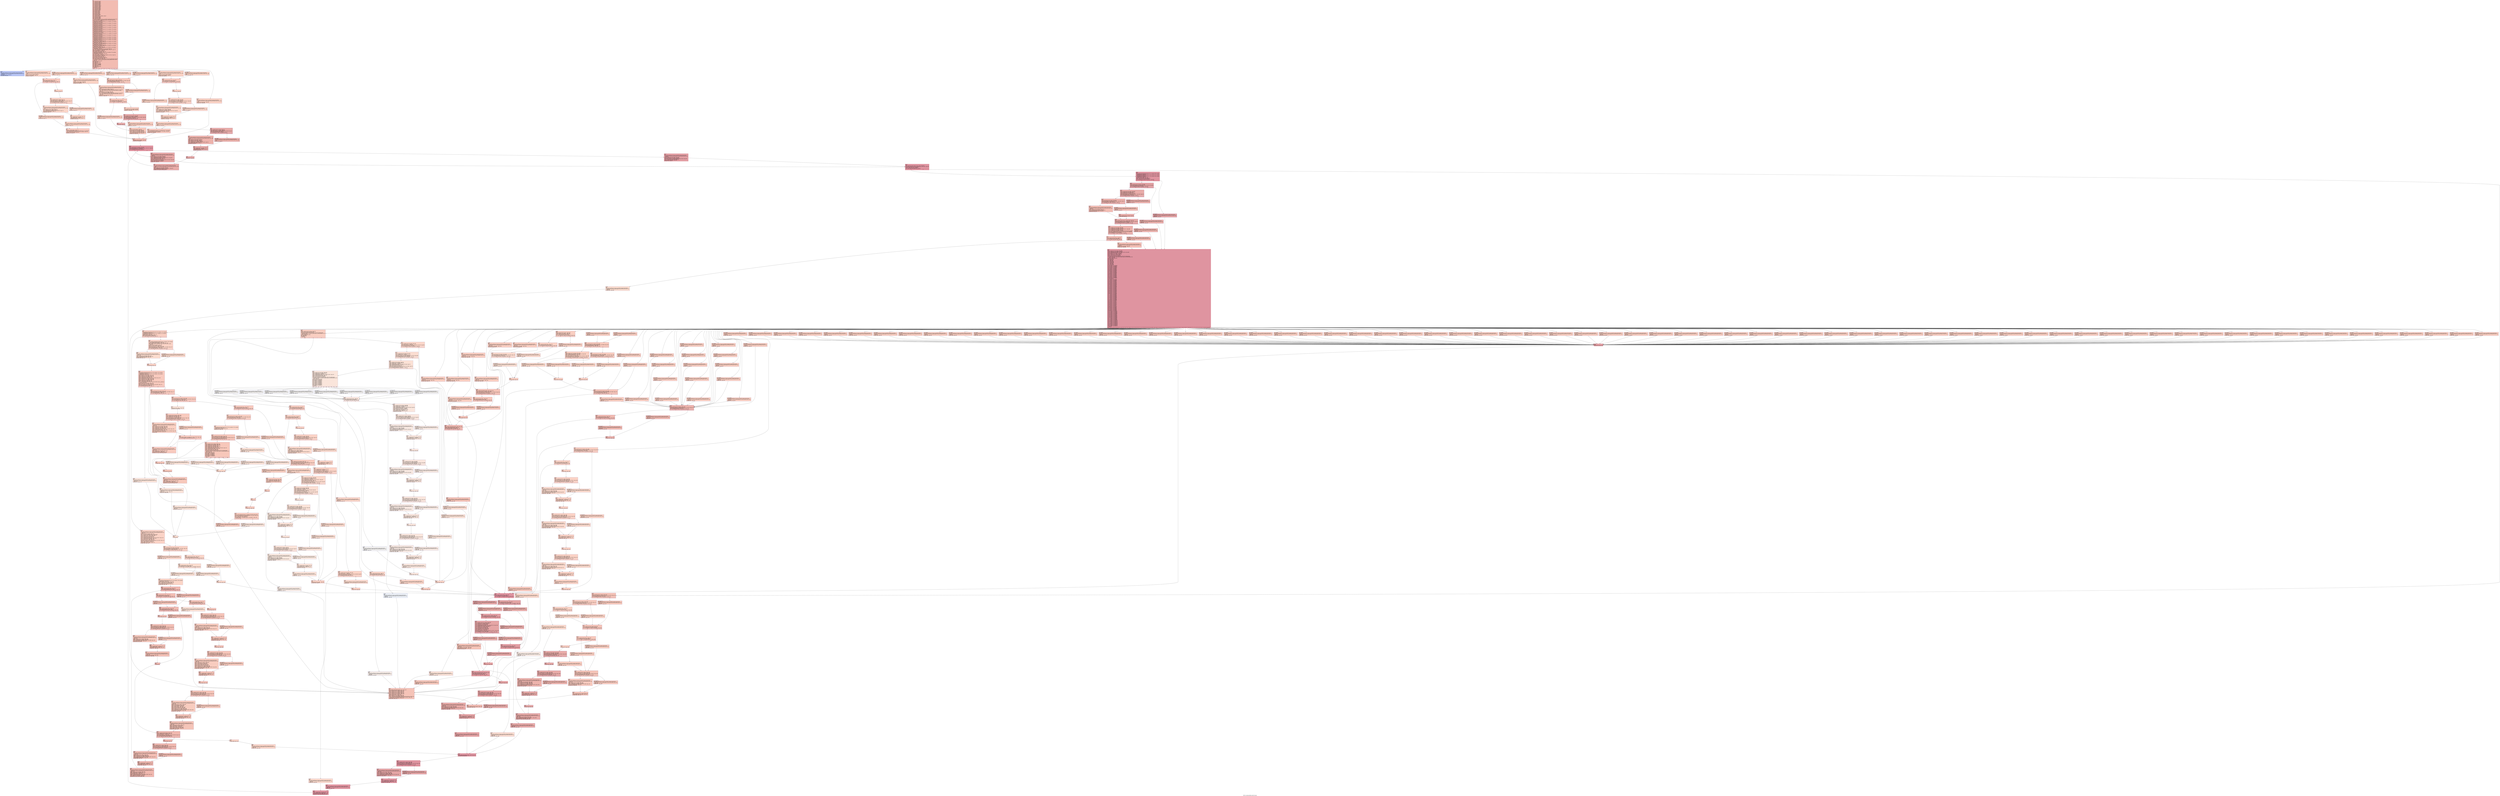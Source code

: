 digraph "CFG for 'quotearg_buffer_restyled' function" {
	label="CFG for 'quotearg_buffer_restyled' function";

	Node0x555ee4f45310 [shape=record,color="#3d50c3ff", style=filled, fillcolor="#e1675170",label="{%9:\l  %10 = alloca i64, align 8\l  %11 = alloca i8*, align 8\l  %12 = alloca i64, align 8\l  %13 = alloca i8*, align 8\l  %14 = alloca i64, align 8\l  %15 = alloca i32, align 4\l  %16 = alloca i32, align 4\l  %17 = alloca i32*, align 8\l  %18 = alloca i8*, align 8\l  %19 = alloca i8*, align 8\l  %20 = alloca i64, align 8\l  %21 = alloca i64, align 8\l  %22 = alloca i8*, align 8\l  %23 = alloca i64, align 8\l  %24 = alloca i8, align 1\l  %25 = alloca i8, align 1\l  %26 = alloca i8, align 1\l  %27 = alloca i8, align 1\l  %28 = alloca i8, align 1\l  %29 = alloca i8, align 1\l  %30 = alloca i64, align 8\l  %31 = alloca i8, align 1\l  %32 = alloca %struct.__mbstate_t, align 4\l  %33 = alloca i32, align 4\l  %34 = alloca i64, align 8\l  %35 = alloca i64, align 8\l  %36 = alloca i64, align 8\l  call void @__sanitizer_cov_trace_pc_guard(i32* getelementptr inbounds ([272\l... x i32], [272 x i32]* @__sancov_gen_.34, i32 0, i32 0)) #14, !dbg !727\l  store i8* %0, i8** %11, align 8\l  call void @llvm.dbg.declare(metadata i8** %11, metadata !728, metadata\l... !DIExpression()), !dbg !729\l  store i64 %1, i64* %12, align 8\l  call void @llvm.dbg.declare(metadata i64* %12, metadata !730, metadata\l... !DIExpression()), !dbg !731\l  store i8* %2, i8** %13, align 8\l  call void @llvm.dbg.declare(metadata i8** %13, metadata !732, metadata\l... !DIExpression()), !dbg !733\l  store i64 %3, i64* %14, align 8\l  call void @llvm.dbg.declare(metadata i64* %14, metadata !734, metadata\l... !DIExpression()), !dbg !735\l  store i32 %4, i32* %15, align 4\l  call void @llvm.dbg.declare(metadata i32* %15, metadata !736, metadata\l... !DIExpression()), !dbg !737\l  store i32 %5, i32* %16, align 4\l  call void @llvm.dbg.declare(metadata i32* %16, metadata !738, metadata\l... !DIExpression()), !dbg !739\l  store i32* %6, i32** %17, align 8\l  call void @llvm.dbg.declare(metadata i32** %17, metadata !740, metadata\l... !DIExpression()), !dbg !741\l  store i8* %7, i8** %18, align 8\l  call void @llvm.dbg.declare(metadata i8** %18, metadata !742, metadata\l... !DIExpression()), !dbg !743\l  store i8* %8, i8** %19, align 8\l  call void @llvm.dbg.declare(metadata i8** %19, metadata !744, metadata\l... !DIExpression()), !dbg !745\l  call void @llvm.dbg.declare(metadata i64* %20, metadata !746, metadata\l... !DIExpression()), !dbg !747\l  call void @llvm.dbg.declare(metadata i64* %21, metadata !748, metadata\l... !DIExpression()), !dbg !749\l  store i64 0, i64* %21, align 8, !dbg !749\l  call void @llvm.dbg.declare(metadata i8** %22, metadata !750, metadata\l... !DIExpression()), !dbg !751\l  store i8* null, i8** %22, align 8, !dbg !751\l  call void @llvm.dbg.declare(metadata i64* %23, metadata !752, metadata\l... !DIExpression()), !dbg !753\l  store i64 0, i64* %23, align 8, !dbg !753\l  call void @llvm.dbg.declare(metadata i8* %24, metadata !754, metadata\l... !DIExpression()), !dbg !755\l  store i8 0, i8* %24, align 1, !dbg !755\l  call void @llvm.dbg.declare(metadata i8* %25, metadata !756, metadata\l... !DIExpression()), !dbg !757\l  %37 = call i64 @__ctype_get_mb_cur_max() #15, !dbg !758\l  call void @__sanitizer_cov_trace_const_cmp8(i64 1, i64 %37), !dbg !759\l  %38 = icmp eq i64 %37, 1, !dbg !759\l  %39 = zext i1 %38 to i8, !dbg !757\l  store i8 %39, i8* %25, align 1, !dbg !757\l  call void @llvm.dbg.declare(metadata i8* %26, metadata !760, metadata\l... !DIExpression()), !dbg !761\l  %40 = load i32, i32* %16, align 4, !dbg !762\l  %41 = and i32 %40, 2, !dbg !763\l  call void @__sanitizer_cov_trace_const_cmp4(i32 0, i32 %41), !dbg !764\l  %42 = icmp ne i32 %41, 0, !dbg !764\l  %43 = zext i1 %42 to i8, !dbg !761\l  store i8 %43, i8* %26, align 1, !dbg !761\l  %44 = load i32, i32* %15, align 4, !dbg !765\l  %45 = zext i32 %44 to i64, !dbg !766\l  call void @__sanitizer_cov_trace_switch(i64 %45, i64* getelementptr inbounds\l... ([11 x i64], [11 x i64]* @__sancov_gen_cov_switch_values.35, i32 0, i32 0)),\l... !dbg !766\l  switch i32 %44, label %124 [\l    i32 4, label %46\l    i32 3, label %._crit_edge\l    i32 5, label %64\l    i32 6, label %._crit_edge1\l    i32 7, label %._crit_edge2\l    i32 8, label %._crit_edge3\l    i32 1, label %105\l    i32 2, label %._crit_edge4\l    i32 0, label %123\l  ], !dbg !766\l|{<s0>def|<s1>4|<s2>3|<s3>5|<s4>6|<s5>7|<s6>8|<s7>1|<s8>2|<s9>0}}"];
	Node0x555ee4f45310:s0 -> Node0x555ee4fb5d30;
	Node0x555ee4f45310:s1 -> Node0x555ee4f45660;
	Node0x555ee4f45310:s2 -> Node0x555ee4f45610;
	Node0x555ee4f45310:s3 -> Node0x555ee4fb5470;
	Node0x555ee4f45310:s4 -> Node0x555ee4f455c0;
	Node0x555ee4f45310:s5 -> Node0x555ee4f45570;
	Node0x555ee4f45310:s6 -> Node0x555ee4f45520;
	Node0x555ee4f45310:s7 -> Node0x555ee4fb59c0;
	Node0x555ee4f45310:s8 -> Node0x555ee4f454d0;
	Node0x555ee4f45310:s9 -> Node0x555ee4fb5ce0;
	Node0x555ee4f454d0 [shape=record,color="#3d50c3ff", style=filled, fillcolor="#f4987a70",label="{._crit_edge4:                                     \l  call void @__sanitizer_cov_trace_pc_guard(i32* inttoptr (i64 add (i64\l... ptrtoint ([272 x i32]* @__sancov_gen_.34 to i64), i64 4) to i32*)) #14, !dbg\l... !766\l  br label %106, !dbg !766\l}"];
	Node0x555ee4f454d0 -> Node0x555ee4fb5a10;
	Node0x555ee4f45520 [shape=record,color="#3d50c3ff", style=filled, fillcolor="#f4987a70",label="{._crit_edge3:                                     \l  call void @__sanitizer_cov_trace_pc_guard(i32* inttoptr (i64 add (i64\l... ptrtoint ([272 x i32]* @__sancov_gen_.34 to i64), i64 8) to i32*)) #14, !dbg\l... !766\l  br label %65, !dbg !766\l}"];
	Node0x555ee4f45520 -> Node0x555ee4fb54c0;
	Node0x555ee4f45570 [shape=record,color="#3d50c3ff", style=filled, fillcolor="#f4987a70",label="{._crit_edge2:                                     \l  call void @__sanitizer_cov_trace_pc_guard(i32* inttoptr (i64 add (i64\l... ptrtoint ([272 x i32]* @__sancov_gen_.34 to i64), i64 12) to i32*)) #14, !dbg\l... !766\l  br label %65, !dbg !766\l}"];
	Node0x555ee4f45570 -> Node0x555ee4fb54c0;
	Node0x555ee4f455c0 [shape=record,color="#3d50c3ff", style=filled, fillcolor="#f4987a70",label="{._crit_edge1:                                     \l  call void @__sanitizer_cov_trace_pc_guard(i32* inttoptr (i64 add (i64\l... ptrtoint ([272 x i32]* @__sancov_gen_.34 to i64), i64 16) to i32*)) #14, !dbg\l... !766\l  br label %65, !dbg !766\l}"];
	Node0x555ee4f455c0 -> Node0x555ee4fb54c0;
	Node0x555ee4f45610 [shape=record,color="#3d50c3ff", style=filled, fillcolor="#f4987a70",label="{._crit_edge:                                      \l  call void @__sanitizer_cov_trace_pc_guard(i32* inttoptr (i64 add (i64\l... ptrtoint ([272 x i32]* @__sancov_gen_.34 to i64), i64 20) to i32*)) #14, !dbg\l... !766\l  br label %47, !dbg !766\l}"];
	Node0x555ee4f45610 -> Node0x555ee4fb51a0;
	Node0x555ee4f45660 [shape=record,color="#3d50c3ff", style=filled, fillcolor="#f4987a70",label="{%46:\l46:                                               \l  call void @__sanitizer_cov_trace_pc_guard(i32* inttoptr (i64 add (i64\l... ptrtoint ([272 x i32]* @__sancov_gen_.34 to i64), i64 24) to i32*)) #14, !dbg\l... !767\l  store i32 3, i32* %15, align 4, !dbg !767\l  store i8 1, i8* %26, align 1, !dbg !769\l  br label %47, !dbg !770\l}"];
	Node0x555ee4f45660 -> Node0x555ee4fb51a0;
	Node0x555ee4fb51a0 [shape=record,color="#3d50c3ff", style=filled, fillcolor="#ef886b70",label="{%47:\l47:                                               \l  %48 = load i8, i8* %26, align 1, !dbg !771\l  %49 = trunc i8 %48 to i1, !dbg !771\l  br i1 %49, label %._crit_edge5, label %50, !dbg !773\l|{<s0>T|<s1>F}}"];
	Node0x555ee4fb51a0:s0 -> Node0x555ee4fb51f0;
	Node0x555ee4fb51a0:s1 -> Node0x555ee4fb5240;
	Node0x555ee4fb51f0 [shape=record,color="#3d50c3ff", style=filled, fillcolor="#f4987a70",label="{._crit_edge5:                                     \l  call void @__sanitizer_cov_trace_pc_guard(i32* inttoptr (i64 add (i64\l... ptrtoint ([272 x i32]* @__sancov_gen_.34 to i64), i64 28) to i32*)) #14, !dbg\l... !773\l  br label %63, !dbg !773\l}"];
	Node0x555ee4fb51f0 -> Node0x555ee4fb5420;
	Node0x555ee4fb5240 [shape=record,color="#3d50c3ff", style=filled, fillcolor="#f4987a70",label="{%50:\l50:                                               \l  br label %51, !dbg !774\l}"];
	Node0x555ee4fb5240 -> Node0x555ee4fb5290;
	Node0x555ee4fb5290 [shape=record,color="#3d50c3ff", style=filled, fillcolor="#f4987a70",label="{%51:\l51:                                               \l  %52 = load i64, i64* %21, align 8, !dbg !775\l  %53 = load i64, i64* %12, align 8, !dbg !775\l  call void @__sanitizer_cov_trace_cmp8(i64 %52, i64 %53), !dbg !775\l  %54 = icmp ult i64 %52, %53, !dbg !775\l  br i1 %54, label %55, label %._crit_edge6, !dbg !778\l|{<s0>T|<s1>F}}"];
	Node0x555ee4fb5290:s0 -> Node0x555ee4fb5330;
	Node0x555ee4fb5290:s1 -> Node0x555ee4fb52e0;
	Node0x555ee4fb52e0 [shape=record,color="#3d50c3ff", style=filled, fillcolor="#f6a38570",label="{._crit_edge6:                                     \l  call void @__sanitizer_cov_trace_pc_guard(i32* inttoptr (i64 add (i64\l... ptrtoint ([272 x i32]* @__sancov_gen_.34 to i64), i64 32) to i32*)) #14, !dbg\l... !778\l  br label %59, !dbg !778\l}"];
	Node0x555ee4fb52e0 -> Node0x555ee4fb5380;
	Node0x555ee4fb5330 [shape=record,color="#3d50c3ff", style=filled, fillcolor="#f6a38570",label="{%55:\l55:                                               \l  call void @__sanitizer_cov_trace_pc_guard(i32* inttoptr (i64 add (i64\l... ptrtoint ([272 x i32]* @__sancov_gen_.34 to i64), i64 36) to i32*)) #14, !dbg\l... !775\l  %56 = load i8*, i8** %11, align 8, !dbg !775\l  %57 = load i64, i64* %21, align 8, !dbg !775\l  %58 = getelementptr inbounds i8, i8* %56, i64 %57, !dbg !775\l  store i8 34, i8* %58, align 1, !dbg !775\l  br label %59, !dbg !775\l}"];
	Node0x555ee4fb5330 -> Node0x555ee4fb5380;
	Node0x555ee4fb5380 [shape=record,color="#3d50c3ff", style=filled, fillcolor="#f4987a70",label="{%59:\l59:                                               \l  %60 = load i64, i64* %21, align 8, !dbg !778\l  %61 = add i64 %60, 1, !dbg !778\l  store i64 %61, i64* %21, align 8, !dbg !778\l  br label %62, !dbg !778\l}"];
	Node0x555ee4fb5380 -> Node0x555ee4fb53d0;
	Node0x555ee4fb53d0 [shape=record,color="#3d50c3ff", style=filled, fillcolor="#f4987a70",label="{%62:\l62:                                               \l  call void @__sanitizer_cov_trace_pc_guard(i32* inttoptr (i64 add (i64\l... ptrtoint ([272 x i32]* @__sancov_gen_.34 to i64), i64 40) to i32*)) #14, !dbg\l... !778\l  br label %63, !dbg !778\l}"];
	Node0x555ee4fb53d0 -> Node0x555ee4fb5420;
	Node0x555ee4fb5420 [shape=record,color="#3d50c3ff", style=filled, fillcolor="#ef886b70",label="{%63:\l63:                                               \l  store i8 1, i8* %24, align 1, !dbg !779\l  store i8* getelementptr inbounds (\{ [2 x i8], [62 x i8] \}, \{ [2 x i8], [62 x\l... i8] \}* @.str.8.78, i32 0, i32 0, i64 0), i8** %22, align 8, !dbg !780\l  store i64 1, i64* %23, align 8, !dbg !781\l  br label %125, !dbg !782\l}"];
	Node0x555ee4fb5420 -> Node0x555ee4fb5d80;
	Node0x555ee4fb5470 [shape=record,color="#3d50c3ff", style=filled, fillcolor="#f4987a70",label="{%64:\l64:                                               \l  call void @__sanitizer_cov_trace_pc_guard(i32* inttoptr (i64 add (i64\l... ptrtoint ([272 x i32]* @__sancov_gen_.34 to i64), i64 44) to i32*)) #14, !dbg\l... !783\l  store i8 1, i8* %24, align 1, !dbg !783\l  store i8 0, i8* %26, align 1, !dbg !784\l  br label %125, !dbg !785\l}"];
	Node0x555ee4fb5470 -> Node0x555ee4fb5d80;
	Node0x555ee4fb54c0 [shape=record,color="#3d50c3ff", style=filled, fillcolor="#ed836670",label="{%65:\l65:                                               \l  %66 = load i32, i32* %15, align 4, !dbg !786\l  call void @__sanitizer_cov_trace_const_cmp4(i32 8, i32 %66), !dbg !789\l  %67 = icmp ne i32 %66, 8, !dbg !789\l  br i1 %67, label %68, label %._crit_edge7, !dbg !790\l|{<s0>T|<s1>F}}"];
	Node0x555ee4fb54c0:s0 -> Node0x555ee4fb5560;
	Node0x555ee4fb54c0:s1 -> Node0x555ee4fb5510;
	Node0x555ee4fb5510 [shape=record,color="#3d50c3ff", style=filled, fillcolor="#f2907270",label="{._crit_edge7:                                     \l  call void @__sanitizer_cov_trace_pc_guard(i32* inttoptr (i64 add (i64\l... ptrtoint ([272 x i32]* @__sancov_gen_.34 to i64), i64 48) to i32*)) #14, !dbg\l... !790\l  br label %73, !dbg !790\l}"];
	Node0x555ee4fb5510 -> Node0x555ee4fb55b0;
	Node0x555ee4fb5560 [shape=record,color="#3d50c3ff", style=filled, fillcolor="#f2907270",label="{%68:\l68:                                               \l  call void @__sanitizer_cov_trace_pc_guard(i32* inttoptr (i64 add (i64\l... ptrtoint ([272 x i32]* @__sancov_gen_.34 to i64), i64 52) to i32*)) #14, !dbg\l... !791\l  %69 = load i32, i32* %15, align 4, !dbg !791\l  %70 = call i8* @gettext_quote(i8* getelementptr inbounds (\{ [2 x i8], [62 x\l... i8] \}, \{ [2 x i8], [62 x i8] \}* @.str.9.79, i32 0, i32 0, i64 0), i32 %69),\l... !dbg !793\l  store i8* %70, i8** %18, align 8, !dbg !794\l  %71 = load i32, i32* %15, align 4, !dbg !795\l  %72 = call i8* @gettext_quote(i8* getelementptr inbounds (\{ [2 x i8], [62 x\l... i8] \}, \{ [2 x i8], [62 x i8] \}* @.str.10.80, i32 0, i32 0, i64 0), i32 %71),\l... !dbg !796\l  store i8* %72, i8** %19, align 8, !dbg !797\l  br label %73, !dbg !798\l}"];
	Node0x555ee4fb5560 -> Node0x555ee4fb55b0;
	Node0x555ee4fb55b0 [shape=record,color="#3d50c3ff", style=filled, fillcolor="#ed836670",label="{%73:\l73:                                               \l  %74 = load i8, i8* %26, align 1, !dbg !799\l  %75 = trunc i8 %74 to i1, !dbg !799\l  br i1 %75, label %._crit_edge8, label %76, !dbg !801\l|{<s0>T|<s1>F}}"];
	Node0x555ee4fb55b0:s0 -> Node0x555ee4fb5600;
	Node0x555ee4fb55b0:s1 -> Node0x555ee4fb5650;
	Node0x555ee4fb5600 [shape=record,color="#3d50c3ff", style=filled, fillcolor="#f2907270",label="{._crit_edge8:                                     \l  call void @__sanitizer_cov_trace_pc_guard(i32* inttoptr (i64 add (i64\l... ptrtoint ([272 x i32]* @__sancov_gen_.34 to i64), i64 56) to i32*)) #14, !dbg\l... !801\l  br label %101, !dbg !801\l}"];
	Node0x555ee4fb5600 -> Node0x555ee4fb5970;
	Node0x555ee4fb5650 [shape=record,color="#3d50c3ff", style=filled, fillcolor="#f2907270",label="{%76:\l76:                                               \l  %77 = load i8*, i8** %18, align 8, !dbg !802\l  store i8* %77, i8** %22, align 8, !dbg !804\l  br label %78, !dbg !805\l}"];
	Node0x555ee4fb5650 -> Node0x555ee4fb56a0;
	Node0x555ee4fb56a0 [shape=record,color="#3d50c3ff", style=filled, fillcolor="#ca3b3770",label="{%78:\l78:                                               \l  %79 = load i8*, i8** %22, align 8, !dbg !806\l  %80 = load i8, i8* %79, align 1, !dbg !808\l  call void @__sanitizer_cov_trace_const_cmp1(i8 0, i8 %80), !dbg !809\l  %81 = icmp ne i8 %80, 0, !dbg !809\l  br i1 %81, label %82, label %100, !dbg !809\l|{<s0>T|<s1>F}}"];
	Node0x555ee4fb56a0:s0 -> Node0x555ee4fb56f0;
	Node0x555ee4fb56a0:s1 -> Node0x555ee4fb5920;
	Node0x555ee4fb56f0 [shape=record,color="#3d50c3ff", style=filled, fillcolor="#cc403a70",label="{%82:\l82:                                               \l  br label %83, !dbg !810\l}"];
	Node0x555ee4fb56f0 -> Node0x555ee4fb5740;
	Node0x555ee4fb5740 [shape=record,color="#3d50c3ff", style=filled, fillcolor="#cc403a70",label="{%83:\l83:                                               \l  %84 = load i64, i64* %21, align 8, !dbg !811\l  %85 = load i64, i64* %12, align 8, !dbg !811\l  call void @__sanitizer_cov_trace_cmp8(i64 %84, i64 %85), !dbg !811\l  %86 = icmp ult i64 %84, %85, !dbg !811\l  br i1 %86, label %87, label %._crit_edge9, !dbg !814\l|{<s0>T|<s1>F}}"];
	Node0x555ee4fb5740:s0 -> Node0x555ee4fb57e0;
	Node0x555ee4fb5740:s1 -> Node0x555ee4fb5790;
	Node0x555ee4fb5790 [shape=record,color="#3d50c3ff", style=filled, fillcolor="#d6524470",label="{._crit_edge9:                                     \l  call void @__sanitizer_cov_trace_pc_guard(i32* inttoptr (i64 add (i64\l... ptrtoint ([272 x i32]* @__sancov_gen_.34 to i64), i64 60) to i32*)) #14, !dbg\l... !814\l  br label %93, !dbg !814\l}"];
	Node0x555ee4fb5790 -> Node0x555ee4fb5830;
	Node0x555ee4fb57e0 [shape=record,color="#3d50c3ff", style=filled, fillcolor="#d6524470",label="{%87:\l87:                                               \l  call void @__sanitizer_cov_trace_pc_guard(i32* inttoptr (i64 add (i64\l... ptrtoint ([272 x i32]* @__sancov_gen_.34 to i64), i64 64) to i32*)) #14, !dbg\l... !811\l  %88 = load i8*, i8** %22, align 8, !dbg !811\l  %89 = load i8, i8* %88, align 1, !dbg !811\l  %90 = load i8*, i8** %11, align 8, !dbg !811\l  %91 = load i64, i64* %21, align 8, !dbg !811\l  %92 = getelementptr inbounds i8, i8* %90, i64 %91, !dbg !811\l  store i8 %89, i8* %92, align 1, !dbg !811\l  br label %93, !dbg !811\l}"];
	Node0x555ee4fb57e0 -> Node0x555ee4fb5830;
	Node0x555ee4fb5830 [shape=record,color="#3d50c3ff", style=filled, fillcolor="#cc403a70",label="{%93:\l93:                                               \l  %94 = load i64, i64* %21, align 8, !dbg !814\l  %95 = add i64 %94, 1, !dbg !814\l  store i64 %95, i64* %21, align 8, !dbg !814\l  br label %96, !dbg !814\l}"];
	Node0x555ee4fb5830 -> Node0x555ee4fb5880;
	Node0x555ee4fb5880 [shape=record,color="#3d50c3ff", style=filled, fillcolor="#cc403a70",label="{%96:\l96:                                               \l  br label %97, !dbg !814\l}"];
	Node0x555ee4fb5880 -> Node0x555ee4fb58d0;
	Node0x555ee4fb58d0 [shape=record,color="#3d50c3ff", style=filled, fillcolor="#cc403a70",label="{%97:\l97:                                               \l  call void @__sanitizer_cov_trace_pc_guard(i32* inttoptr (i64 add (i64\l... ptrtoint ([272 x i32]* @__sancov_gen_.34 to i64), i64 68) to i32*)) #14, !dbg\l... !815\l  %98 = load i8*, i8** %22, align 8, !dbg !815\l  %99 = getelementptr inbounds i8, i8* %98, i32 1, !dbg !815\l  store i8* %99, i8** %22, align 8, !dbg !815\l  br label %78, !dbg !816, !llvm.loop !817\l}"];
	Node0x555ee4fb58d0 -> Node0x555ee4fb56a0;
	Node0x555ee4fb5920 [shape=record,color="#3d50c3ff", style=filled, fillcolor="#f2907270",label="{%100:\l100:                                              \l  call void @__sanitizer_cov_trace_pc_guard(i32* inttoptr (i64 add (i64\l... ptrtoint ([272 x i32]* @__sancov_gen_.34 to i64), i64 72) to i32*)) #14, !dbg\l... !818\l  br label %101, !dbg !818\l}"];
	Node0x555ee4fb5920 -> Node0x555ee4fb5970;
	Node0x555ee4fb5970 [shape=record,color="#3d50c3ff", style=filled, fillcolor="#ed836670",label="{%101:\l101:                                              \l  store i8 1, i8* %24, align 1, !dbg !820\l  %102 = load i8*, i8** %19, align 8, !dbg !821\l  store i8* %102, i8** %22, align 8, !dbg !822\l  %103 = load i8*, i8** %22, align 8, !dbg !823\l  %104 = call i64 @strlen(i8* %103) #16, !dbg !824\l  store i64 %104, i64* %23, align 8, !dbg !825\l  br label %125, !dbg !826\l}"];
	Node0x555ee4fb5970 -> Node0x555ee4fb5d80;
	Node0x555ee4fb59c0 [shape=record,color="#3d50c3ff", style=filled, fillcolor="#f4987a70",label="{%105:\l105:                                              \l  call void @__sanitizer_cov_trace_pc_guard(i32* inttoptr (i64 add (i64\l... ptrtoint ([272 x i32]* @__sancov_gen_.34 to i64), i64 76) to i32*)) #14, !dbg\l... !827\l  store i32 2, i32* %15, align 4, !dbg !827\l  store i8 1, i8* %26, align 1, !dbg !828\l  br label %106, !dbg !829\l}"];
	Node0x555ee4fb59c0 -> Node0x555ee4fb5a10;
	Node0x555ee4fb5a10 [shape=record,color="#3d50c3ff", style=filled, fillcolor="#ef886b70",label="{%106:\l106:                                              \l  %107 = load i8, i8* %26, align 1, !dbg !830\l  %108 = trunc i8 %107 to i1, !dbg !830\l  br i1 %108, label %._crit_edge10, label %109, !dbg !832\l|{<s0>T|<s1>F}}"];
	Node0x555ee4fb5a10:s0 -> Node0x555ee4fb5a60;
	Node0x555ee4fb5a10:s1 -> Node0x555ee4fb5ab0;
	Node0x555ee4fb5a60 [shape=record,color="#3d50c3ff", style=filled, fillcolor="#f4987a70",label="{._crit_edge10:                                    \l  call void @__sanitizer_cov_trace_pc_guard(i32* inttoptr (i64 add (i64\l... ptrtoint ([272 x i32]* @__sancov_gen_.34 to i64), i64 80) to i32*)) #14, !dbg\l... !832\l  br label %122, !dbg !832\l}"];
	Node0x555ee4fb5a60 -> Node0x555ee4fb5c90;
	Node0x555ee4fb5ab0 [shape=record,color="#3d50c3ff", style=filled, fillcolor="#f4987a70",label="{%109:\l109:                                              \l  br label %110, !dbg !833\l}"];
	Node0x555ee4fb5ab0 -> Node0x555ee4fb5b00;
	Node0x555ee4fb5b00 [shape=record,color="#3d50c3ff", style=filled, fillcolor="#f4987a70",label="{%110:\l110:                                              \l  %111 = load i64, i64* %21, align 8, !dbg !834\l  %112 = load i64, i64* %12, align 8, !dbg !834\l  call void @__sanitizer_cov_trace_cmp8(i64 %111, i64 %112), !dbg !834\l  %113 = icmp ult i64 %111, %112, !dbg !834\l  br i1 %113, label %114, label %._crit_edge11, !dbg !837\l|{<s0>T|<s1>F}}"];
	Node0x555ee4fb5b00:s0 -> Node0x555ee4fb5ba0;
	Node0x555ee4fb5b00:s1 -> Node0x555ee4fb5b50;
	Node0x555ee4fb5b50 [shape=record,color="#3d50c3ff", style=filled, fillcolor="#f6a38570",label="{._crit_edge11:                                    \l  call void @__sanitizer_cov_trace_pc_guard(i32* inttoptr (i64 add (i64\l... ptrtoint ([272 x i32]* @__sancov_gen_.34 to i64), i64 84) to i32*)) #14, !dbg\l... !837\l  br label %118, !dbg !837\l}"];
	Node0x555ee4fb5b50 -> Node0x555ee4fb5bf0;
	Node0x555ee4fb5ba0 [shape=record,color="#3d50c3ff", style=filled, fillcolor="#f6a38570",label="{%114:\l114:                                              \l  call void @__sanitizer_cov_trace_pc_guard(i32* inttoptr (i64 add (i64\l... ptrtoint ([272 x i32]* @__sancov_gen_.34 to i64), i64 88) to i32*)) #14, !dbg\l... !834\l  %115 = load i8*, i8** %11, align 8, !dbg !834\l  %116 = load i64, i64* %21, align 8, !dbg !834\l  %117 = getelementptr inbounds i8, i8* %115, i64 %116, !dbg !834\l  store i8 39, i8* %117, align 1, !dbg !834\l  br label %118, !dbg !834\l}"];
	Node0x555ee4fb5ba0 -> Node0x555ee4fb5bf0;
	Node0x555ee4fb5bf0 [shape=record,color="#3d50c3ff", style=filled, fillcolor="#f4987a70",label="{%118:\l118:                                              \l  %119 = load i64, i64* %21, align 8, !dbg !837\l  %120 = add i64 %119, 1, !dbg !837\l  store i64 %120, i64* %21, align 8, !dbg !837\l  br label %121, !dbg !837\l}"];
	Node0x555ee4fb5bf0 -> Node0x555ee4fb5c40;
	Node0x555ee4fb5c40 [shape=record,color="#3d50c3ff", style=filled, fillcolor="#f4987a70",label="{%121:\l121:                                              \l  call void @__sanitizer_cov_trace_pc_guard(i32* inttoptr (i64 add (i64\l... ptrtoint ([272 x i32]* @__sancov_gen_.34 to i64), i64 92) to i32*)) #14, !dbg\l... !837\l  br label %122, !dbg !837\l}"];
	Node0x555ee4fb5c40 -> Node0x555ee4fb5c90;
	Node0x555ee4fb5c90 [shape=record,color="#3d50c3ff", style=filled, fillcolor="#ef886b70",label="{%122:\l122:                                              \l  store i8* getelementptr inbounds (\{ [2 x i8], [62 x i8] \}, \{ [2 x i8], [62 x\l... i8] \}* @.str.10.80, i32 0, i32 0, i64 0), i8** %22, align 8, !dbg !838\l  store i64 1, i64* %23, align 8, !dbg !839\l  br label %125, !dbg !840\l}"];
	Node0x555ee4fb5c90 -> Node0x555ee4fb5d80;
	Node0x555ee4fb5ce0 [shape=record,color="#3d50c3ff", style=filled, fillcolor="#f4987a70",label="{%123:\l123:                                              \l  call void @__sanitizer_cov_trace_pc_guard(i32* inttoptr (i64 add (i64\l... ptrtoint ([272 x i32]* @__sancov_gen_.34 to i64), i64 96) to i32*)) #14, !dbg\l... !841\l  store i8 0, i8* %26, align 1, !dbg !841\l  br label %125, !dbg !842\l}"];
	Node0x555ee4fb5ce0 -> Node0x555ee4fb5d80;
	Node0x555ee4fb5d30 [shape=record,color="#3d50c3ff", style=filled, fillcolor="#5977e370",label="{%124:\l124:                                              \l  call void @__sanitizer_cov_trace_pc_guard(i32* inttoptr (i64 add (i64\l... ptrtoint ([272 x i32]* @__sancov_gen_.34 to i64), i64 100) to i32*)) #14,\l... !dbg !843\l  call void @abort() #17, !dbg !843\l  unreachable, !dbg !843\l}"];
	Node0x555ee4fb5d80 [shape=record,color="#3d50c3ff", style=filled, fillcolor="#e1675170",label="{%125:\l125:                                              \l  store i64 0, i64* %20, align 8, !dbg !844\l  br label %126, !dbg !846\l}"];
	Node0x555ee4fb5d80 -> Node0x555ee4fb5dd0;
	Node0x555ee4fb5dd0 [shape=record,color="#b70d28ff", style=filled, fillcolor="#b70d2870",label="{%126:\l126:                                              \l  %127 = load i64, i64* %14, align 8, !dbg !847\l  call void @__sanitizer_cov_trace_const_cmp8(i64 -1, i64 %127), !dbg !849\l  %128 = icmp eq i64 %127, -1, !dbg !849\l  br i1 %128, label %129, label %137, !dbg !847\l|{<s0>T|<s1>F}}"];
	Node0x555ee4fb5dd0:s0 -> Node0x555ee4fb5e20;
	Node0x555ee4fb5dd0:s1 -> Node0x555ee4fb5e70;
	Node0x555ee4fb5e20 [shape=record,color="#3d50c3ff", style=filled, fillcolor="#ca3b3770",label="{%129:\l129:                                              \l  call void @__sanitizer_cov_trace_pc_guard(i32* inttoptr (i64 add (i64\l... ptrtoint ([272 x i32]* @__sancov_gen_.34 to i64), i64 104) to i32*)) #14,\l... !dbg !850\l  %130 = load i8*, i8** %13, align 8, !dbg !850\l  %131 = load i64, i64* %20, align 8, !dbg !851\l  %132 = getelementptr inbounds i8, i8* %130, i64 %131, !dbg !850\l  %133 = load i8, i8* %132, align 1, !dbg !850\l  %134 = sext i8 %133 to i32, !dbg !850\l  call void @__sanitizer_cov_trace_const_cmp4(i32 0, i32 %134), !dbg !852\l  %135 = icmp eq i32 %134, 0, !dbg !852\l  %136 = zext i1 %135 to i32, !dbg !852\l  br label %142, !dbg !847\l}"];
	Node0x555ee4fb5e20 -> Node0x555ee4fb5ec0;
	Node0x555ee4fb5e70 [shape=record,color="#b70d28ff", style=filled, fillcolor="#be242e70",label="{%137:\l137:                                              \l  call void @__sanitizer_cov_trace_pc_guard(i32* inttoptr (i64 add (i64\l... ptrtoint ([272 x i32]* @__sancov_gen_.34 to i64), i64 108) to i32*)) #14,\l... !dbg !853\l  %138 = load i64, i64* %20, align 8, !dbg !853\l  %139 = load i64, i64* %14, align 8, !dbg !854\l  call void @__sanitizer_cov_trace_cmp8(i64 %138, i64 %139), !dbg !855\l  %140 = icmp eq i64 %138, %139, !dbg !855\l  %141 = zext i1 %140 to i32, !dbg !855\l  br label %142, !dbg !847\l}"];
	Node0x555ee4fb5e70 -> Node0x555ee4fb5ec0;
	Node0x555ee4fb5ec0 [shape=record,color="#b70d28ff", style=filled, fillcolor="#b70d2870",label="{%142:\l142:                                              \l  %143 = phi i32 [ %136, %129 ], [ %141, %137 ], !dbg !847\l  call void @__sanitizer_cov_trace_const_cmp4(i32 0, i32 %143), !dbg !856\l  %144 = icmp ne i32 %143, 0, !dbg !856\l  %145 = xor i1 %144, true, !dbg !856\l  br i1 %145, label %146, label %762, !dbg !857\l|{<s0>T|<s1>F}}"];
	Node0x555ee4fb5ec0:s0 -> Node0x555ee4fb5f10;
	Node0x555ee4fb5ec0:s1 -> Node0x555ee4fbd440;
	Node0x555ee4fb5f10 [shape=record,color="#b70d28ff", style=filled, fillcolor="#b70d2870",label="{%146:\l146:                                              \l  call void @llvm.dbg.declare(metadata i8* %27, metadata !858, metadata\l... !DIExpression()), !dbg !860\l  call void @llvm.dbg.declare(metadata i8* %28, metadata !861, metadata\l... !DIExpression()), !dbg !862\l  call void @llvm.dbg.declare(metadata i8* %29, metadata !863, metadata\l... !DIExpression()), !dbg !864\l  store i8 0, i8* %29, align 1, !dbg !864\l  %147 = load i8, i8* %24, align 1, !dbg !865\l  %148 = trunc i8 %147 to i1, !dbg !865\l  br i1 %148, label %149, label %._crit_edge12, !dbg !867\l|{<s0>T|<s1>F}}"];
	Node0x555ee4fb5f10:s0 -> Node0x555ee4fb5fb0;
	Node0x555ee4fb5f10:s1 -> Node0x555ee4fb5f60;
	Node0x555ee4fb5f60 [shape=record,color="#3d50c3ff", style=filled, fillcolor="#c32e3170",label="{._crit_edge12:                                    \l  call void @__sanitizer_cov_trace_pc_guard(i32* inttoptr (i64 add (i64\l... ptrtoint ([272 x i32]* @__sancov_gen_.34 to i64), i64 112) to i32*)) #14,\l... !dbg !867\l  br label %182, !dbg !867\l}"];
	Node0x555ee4fb5f60 -> Node0x555ee4fb6460;
	Node0x555ee4fb5fb0 [shape=record,color="#3d50c3ff", style=filled, fillcolor="#c32e3170",label="{%149:\l149:                                              \l  %150 = load i64, i64* %23, align 8, !dbg !868\l  call void @__sanitizer_cov_trace_const_cmp8(i64 0, i64 %150), !dbg !868\l  %151 = icmp ne i64 %150, 0, !dbg !868\l  br i1 %151, label %152, label %._crit_edge13, !dbg !869\l|{<s0>T|<s1>F}}"];
	Node0x555ee4fb5fb0:s0 -> Node0x555ee4fb6050;
	Node0x555ee4fb5fb0:s1 -> Node0x555ee4fb6000;
	Node0x555ee4fb6000 [shape=record,color="#3d50c3ff", style=filled, fillcolor="#d24b4070",label="{._crit_edge13:                                    \l  call void @__sanitizer_cov_trace_pc_guard(i32* inttoptr (i64 add (i64\l... ptrtoint ([272 x i32]* @__sancov_gen_.34 to i64), i64 116) to i32*)) #14,\l... !dbg !869\l  br label %182, !dbg !869\l}"];
	Node0x555ee4fb6000 -> Node0x555ee4fb6460;
	Node0x555ee4fb6050 [shape=record,color="#3d50c3ff", style=filled, fillcolor="#cc403a70",label="{%152:\l152:                                              \l  %153 = load i64, i64* %20, align 8, !dbg !870\l  %154 = load i64, i64* %23, align 8, !dbg !871\l  %155 = add i64 %153, %154, !dbg !872\l  %156 = load i64, i64* %14, align 8, !dbg !873\l  call void @__sanitizer_cov_trace_const_cmp8(i64 -1, i64 %156), !dbg !874\l  %157 = icmp eq i64 %156, -1, !dbg !874\l  br i1 %157, label %158, label %._crit_edge14, !dbg !875\l|{<s0>T|<s1>F}}"];
	Node0x555ee4fb6050:s0 -> Node0x555ee4fb60f0;
	Node0x555ee4fb6050:s1 -> Node0x555ee4fb60a0;
	Node0x555ee4fb60a0 [shape=record,color="#3d50c3ff", style=filled, fillcolor="#d24b4070",label="{._crit_edge14:                                    \l  call void @__sanitizer_cov_trace_pc_guard(i32* inttoptr (i64 add (i64\l... ptrtoint ([272 x i32]* @__sancov_gen_.34 to i64), i64 120) to i32*)) #14,\l... !dbg !875\l  br label %164, !dbg !875\l}"];
	Node0x555ee4fb60a0 -> Node0x555ee4fb61e0;
	Node0x555ee4fb60f0 [shape=record,color="#3d50c3ff", style=filled, fillcolor="#d8564670",label="{%158:\l158:                                              \l  %159 = load i64, i64* %23, align 8, !dbg !876\l  call void @__sanitizer_cov_trace_const_cmp8(i64 1, i64 %159), !dbg !877\l  %160 = icmp ult i64 1, %159, !dbg !877\l  br i1 %160, label %161, label %._crit_edge15, !dbg !873\l|{<s0>T|<s1>F}}"];
	Node0x555ee4fb60f0:s0 -> Node0x555ee4fb6190;
	Node0x555ee4fb60f0:s1 -> Node0x555ee4fb6140;
	Node0x555ee4fb6140 [shape=record,color="#3d50c3ff", style=filled, fillcolor="#e36c5570",label="{._crit_edge15:                                    \l  call void @__sanitizer_cov_trace_pc_guard(i32* inttoptr (i64 add (i64\l... ptrtoint ([272 x i32]* @__sancov_gen_.34 to i64), i64 124) to i32*)) #14,\l... !dbg !873\l  br label %164, !dbg !873\l}"];
	Node0x555ee4fb6140 -> Node0x555ee4fb61e0;
	Node0x555ee4fb6190 [shape=record,color="#3d50c3ff", style=filled, fillcolor="#e36c5570",label="{%161:\l161:                                              \l  call void @__sanitizer_cov_trace_pc_guard(i32* inttoptr (i64 add (i64\l... ptrtoint ([272 x i32]* @__sancov_gen_.34 to i64), i64 128) to i32*)) #14,\l... !dbg !878\l  %162 = load i8*, i8** %13, align 8, !dbg !878\l  %163 = call i64 @strlen(i8* %162) #16, !dbg !879\l  store i64 %163, i64* %14, align 8, !dbg !880\l  br label %166, !dbg !873\l}"];
	Node0x555ee4fb6190 -> Node0x555ee4fb6230;
	Node0x555ee4fb61e0 [shape=record,color="#3d50c3ff", style=filled, fillcolor="#d0473d70",label="{%164:\l164:                                              \l  %165 = load i64, i64* %14, align 8, !dbg !881\l  br label %166, !dbg !873\l}"];
	Node0x555ee4fb61e0 -> Node0x555ee4fb6230;
	Node0x555ee4fb6230 [shape=record,color="#3d50c3ff", style=filled, fillcolor="#cc403a70",label="{%166:\l166:                                              \l  %167 = phi i64 [ %163, %161 ], [ %165, %164 ], !dbg !873\l  call void @__sanitizer_cov_trace_cmp8(i64 %155, i64 %167), !dbg !882\l  %168 = icmp ule i64 %155, %167, !dbg !882\l  br i1 %168, label %169, label %._crit_edge16, !dbg !883\l|{<s0>T|<s1>F}}"];
	Node0x555ee4fb6230:s0 -> Node0x555ee4fb62d0;
	Node0x555ee4fb6230:s1 -> Node0x555ee4fb6280;
	Node0x555ee4fb6280 [shape=record,color="#3d50c3ff", style=filled, fillcolor="#d6524470",label="{._crit_edge16:                                    \l  call void @__sanitizer_cov_trace_pc_guard(i32* inttoptr (i64 add (i64\l... ptrtoint ([272 x i32]* @__sancov_gen_.34 to i64), i64 132) to i32*)) #14,\l... !dbg !883\l  br label %182, !dbg !883\l}"];
	Node0x555ee4fb6280 -> Node0x555ee4fb6460;
	Node0x555ee4fb62d0 [shape=record,color="#3d50c3ff", style=filled, fillcolor="#d6524470",label="{%169:\l169:                                              \l  %170 = load i8*, i8** %13, align 8, !dbg !884\l  %171 = load i64, i64* %20, align 8, !dbg !885\l  %172 = getelementptr inbounds i8, i8* %170, i64 %171, !dbg !886\l  %173 = load i8*, i8** %22, align 8, !dbg !887\l  %174 = load i64, i64* %23, align 8, !dbg !888\l  %175 = call i32 @memcmp(i8* %172, i8* %173, i64 %174) #16, !dbg !889\l  call void @__sanitizer_cov_trace_const_cmp4(i32 0, i32 %175), !dbg !890\l  %176 = icmp eq i32 %175, 0, !dbg !890\l  br i1 %176, label %177, label %._crit_edge17, !dbg !891\l|{<s0>T|<s1>F}}"];
	Node0x555ee4fb62d0:s0 -> Node0x555ee4fb6370;
	Node0x555ee4fb62d0:s1 -> Node0x555ee4fb6320;
	Node0x555ee4fb6320 [shape=record,color="#3d50c3ff", style=filled, fillcolor="#dc5d4a70",label="{._crit_edge17:                                    \l  call void @__sanitizer_cov_trace_pc_guard(i32* inttoptr (i64 add (i64\l... ptrtoint ([272 x i32]* @__sancov_gen_.34 to i64), i64 136) to i32*)) #14,\l... !dbg !891\l  br label %182, !dbg !891\l}"];
	Node0x555ee4fb6320 -> Node0x555ee4fb6460;
	Node0x555ee4fb6370 [shape=record,color="#3d50c3ff", style=filled, fillcolor="#e36c5570",label="{%177:\l177:                                              \l  %178 = load i8, i8* %26, align 1, !dbg !892\l  %179 = trunc i8 %178 to i1, !dbg !892\l  br i1 %179, label %180, label %181, !dbg !895\l|{<s0>T|<s1>F}}"];
	Node0x555ee4fb6370:s0 -> Node0x555ee4fb63c0;
	Node0x555ee4fb6370:s1 -> Node0x555ee4fb6410;
	Node0x555ee4fb63c0 [shape=record,color="#3d50c3ff", style=filled, fillcolor="#f7af9170",label="{%180:\l180:                                              \l  call void @__sanitizer_cov_trace_pc_guard(i32* inttoptr (i64 add (i64\l... ptrtoint ([272 x i32]* @__sancov_gen_.34 to i64), i64 140) to i32*)) #14,\l... !dbg !896\l  br label %812, !dbg !896\l}"];
	Node0x555ee4fb63c0 -> Node0x555ee4fbdc10;
	Node0x555ee4fb6410 [shape=record,color="#3d50c3ff", style=filled, fillcolor="#e36c5570",label="{%181:\l181:                                              \l  call void @__sanitizer_cov_trace_pc_guard(i32* inttoptr (i64 add (i64\l... ptrtoint ([272 x i32]* @__sancov_gen_.34 to i64), i64 144) to i32*)) #14,\l... !dbg !897\l  store i8 1, i8* %29, align 1, !dbg !897\l  br label %182, !dbg !898\l}"];
	Node0x555ee4fb6410 -> Node0x555ee4fb6460;
	Node0x555ee4fb6460 [shape=record,color="#b70d28ff", style=filled, fillcolor="#b70d2870",label="{%182:\l182:                                              \l  %183 = load i8*, i8** %13, align 8, !dbg !899\l  %184 = load i64, i64* %20, align 8, !dbg !900\l  %185 = getelementptr inbounds i8, i8* %183, i64 %184, !dbg !899\l  %186 = load i8, i8* %185, align 1, !dbg !899\l  store i8 %186, i8* %27, align 1, !dbg !901\l  %187 = load i8, i8* %27, align 1, !dbg !902\l  %188 = zext i8 %187 to i32, !dbg !902\l  %189 = zext i32 %188 to i64, !dbg !903\l  call void @__sanitizer_cov_trace_switch(i64 %189, i64* getelementptr\l... inbounds ([104 x i64], [104 x i64]* @__sancov_gen_cov_switch_values.36, i32\l... 0, i32 0)), !dbg !903\l  switch i32 %188, label %467 [\l    i32 0, label %190\l    i32 63, label %263\l    i32 7, label %361\l    i32 8, label %362\l    i32 12, label %363\l    i32 10, label %364\l    i32 13, label %365\l    i32 9, label %366\l    i32 11, label %367\l    i32 92, label %368\l    i32 123, label %._crit_edge18\l    i32 125, label %._crit_edge19\l    i32 35, label %._crit_edge20\l    i32 126, label %._crit_edge21\l    i32 32, label %._crit_edge22\l    i32 33, label %._crit_edge23\l    i32 34, label %._crit_edge24\l    i32 36, label %._crit_edge25\l    i32 38, label %._crit_edge26\l    i32 40, label %._crit_edge27\l    i32 41, label %._crit_edge28\l    i32 42, label %._crit_edge29\l    i32 59, label %._crit_edge30\l    i32 60, label %._crit_edge31\l    i32 61, label %._crit_edge32\l    i32 62, label %._crit_edge33\l    i32 91, label %._crit_edge34\l    i32 94, label %._crit_edge35\l    i32 96, label %._crit_edge36\l    i32 124, label %._crit_edge37\l    i32 39, label %421\l    i32 37, label %._crit_edge38\l    i32 43, label %._crit_edge39\l    i32 44, label %._crit_edge40\l    i32 45, label %._crit_edge41\l    i32 46, label %._crit_edge42\l    i32 47, label %._crit_edge43\l    i32 48, label %._crit_edge44\l    i32 49, label %._crit_edge45\l    i32 50, label %._crit_edge46\l    i32 51, label %._crit_edge47\l    i32 52, label %._crit_edge48\l    i32 53, label %._crit_edge49\l    i32 54, label %._crit_edge50\l    i32 55, label %._crit_edge51\l    i32 56, label %._crit_edge52\l    i32 57, label %._crit_edge53\l    i32 58, label %._crit_edge54\l    i32 65, label %._crit_edge55\l    i32 66, label %._crit_edge56\l    i32 67, label %._crit_edge57\l    i32 68, label %._crit_edge58\l    i32 69, label %._crit_edge59\l    i32 70, label %._crit_edge60\l    i32 71, label %._crit_edge61\l    i32 72, label %._crit_edge62\l    i32 73, label %._crit_edge63\l    i32 74, label %._crit_edge64\l    i32 75, label %._crit_edge65\l    i32 76, label %._crit_edge66\l    i32 77, label %._crit_edge67\l    i32 78, label %._crit_edge68\l    i32 79, label %._crit_edge69\l    i32 80, label %._crit_edge70\l    i32 81, label %._crit_edge71\l    i32 82, label %._crit_edge72\l    i32 83, label %._crit_edge73\l    i32 84, label %._crit_edge74\l    i32 85, label %._crit_edge75\l    i32 86, label %._crit_edge76\l    i32 87, label %._crit_edge77\l    i32 88, label %._crit_edge78\l    i32 89, label %._crit_edge79\l    i32 90, label %._crit_edge80\l    i32 93, label %._crit_edge81\l    i32 95, label %._crit_edge82\l    i32 97, label %._crit_edge83\l    i32 98, label %._crit_edge84\l    i32 99, label %._crit_edge85\l    i32 100, label %._crit_edge86\l    i32 101, label %._crit_edge87\l    i32 102, label %._crit_edge88\l    i32 103, label %._crit_edge89\l    i32 104, label %._crit_edge90\l    i32 105, label %._crit_edge91\l    i32 106, label %._crit_edge92\l    i32 107, label %._crit_edge93\l    i32 108, label %._crit_edge94\l    i32 109, label %._crit_edge95\l    i32 110, label %._crit_edge96\l    i32 111, label %._crit_edge97\l    i32 112, label %._crit_edge98\l    i32 113, label %._crit_edge99\l    i32 114, label %._crit_edge100\l    i32 115, label %._crit_edge101\l    i32 116, label %._crit_edge102\l    i32 117, label %._crit_edge103\l    i32 118, label %._crit_edge104\l    i32 119, label %._crit_edge105\l    i32 120, label %._crit_edge106\l    i32 121, label %._crit_edge107\l    i32 122, label %._crit_edge108\l  ], !dbg !903\l|{<s0>def|<s1>0|<s2>63|<s3>7|<s4>8|<s5>12|<s6>10|<s7>13|<s8>9|<s9>11|<s10>92|<s11>123|<s12>125|<s13>35|<s14>126|<s15>32|<s16>33|<s17>34|<s18>36|<s19>38|<s20>40|<s21>41|<s22>42|<s23>59|<s24>60|<s25>61|<s26>62|<s27>91|<s28>94|<s29>96|<s30>124|<s31>39|<s32>37|<s33>43|<s34>44|<s35>45|<s36>46|<s37>47|<s38>48|<s39>49|<s40>50|<s41>51|<s42>52|<s43>53|<s44>54|<s45>55|<s46>56|<s47>57|<s48>58|<s49>65|<s50>66|<s51>67|<s52>68|<s53>69|<s54>70|<s55>71|<s56>72|<s57>73|<s58>74|<s59>75|<s60>76|<s61>77|<s62>78|<s63>79|<s64>truncated...}}"];
	Node0x555ee4fb6460:s0 -> Node0x555ee4fbad80;
	Node0x555ee4fb6460:s1 -> Node0x555ee4fb8120;
	Node0x555ee4fb6460:s2 -> Node0x555ee4fb8a80;
	Node0x555ee4fb6460:s3 -> Node0x555ee4fb9980;
	Node0x555ee4fb6460:s4 -> Node0x555ee4fb99d0;
	Node0x555ee4fb6460:s5 -> Node0x555ee4fb9a20;
	Node0x555ee4fb6460:s6 -> Node0x555ee4fb9a70;
	Node0x555ee4fb6460:s7 -> Node0x555ee4fb9ac0;
	Node0x555ee4fb6460:s8 -> Node0x555ee4fb9b10;
	Node0x555ee4fb6460:s9 -> Node0x555ee4fb9b60;
	Node0x555ee4fb6460:s10 -> Node0x555ee4fb9bb0;
	Node0x555ee4fb6460:s11 -> Node0x555ee4fb80d0;
	Node0x555ee4fb6460:s12 -> Node0x555ee4fb8080;
	Node0x555ee4fb6460:s13 -> Node0x555ee4fb8030;
	Node0x555ee4fb6460:s14 -> Node0x555ee4fb7fe0;
	Node0x555ee4fb6460:s15 -> Node0x555ee4fb7f90;
	Node0x555ee4fb6460:s16 -> Node0x555ee4fb7f40;
	Node0x555ee4fb6460:s17 -> Node0x555ee4fb7ef0;
	Node0x555ee4fb6460:s18 -> Node0x555ee4fb7ea0;
	Node0x555ee4fb6460:s19 -> Node0x555ee4fb7e50;
	Node0x555ee4fb6460:s20 -> Node0x555ee4fb7e00;
	Node0x555ee4fb6460:s21 -> Node0x555ee4fb7db0;
	Node0x555ee4fb6460:s22 -> Node0x555ee4fb7d60;
	Node0x555ee4fb6460:s23 -> Node0x555ee4fb7d10;
	Node0x555ee4fb6460:s24 -> Node0x555ee4fb7cc0;
	Node0x555ee4fb6460:s25 -> Node0x555ee4fb7c70;
	Node0x555ee4fb6460:s26 -> Node0x555ee4fb7c20;
	Node0x555ee4fb6460:s27 -> Node0x555ee4fb7bd0;
	Node0x555ee4fb6460:s28 -> Node0x555ee4fb7b80;
	Node0x555ee4fb6460:s29 -> Node0x555ee4fb7b30;
	Node0x555ee4fb6460:s30 -> Node0x555ee4fb7ae0;
	Node0x555ee4fb6460:s31 -> Node0x555ee4fba6a0;
	Node0x555ee4fb6460:s32 -> Node0x555ee4fb7a90;
	Node0x555ee4fb6460:s33 -> Node0x555ee4fb7a40;
	Node0x555ee4fb6460:s34 -> Node0x555ee4fb79f0;
	Node0x555ee4fb6460:s35 -> Node0x555ee4fb79a0;
	Node0x555ee4fb6460:s36 -> Node0x555ee4fb7950;
	Node0x555ee4fb6460:s37 -> Node0x555ee4fb7900;
	Node0x555ee4fb6460:s38 -> Node0x555ee4fb78b0;
	Node0x555ee4fb6460:s39 -> Node0x555ee4fb7860;
	Node0x555ee4fb6460:s40 -> Node0x555ee4fb7810;
	Node0x555ee4fb6460:s41 -> Node0x555ee4fb77c0;
	Node0x555ee4fb6460:s42 -> Node0x555ee4fb7770;
	Node0x555ee4fb6460:s43 -> Node0x555ee4fb7720;
	Node0x555ee4fb6460:s44 -> Node0x555ee4fb76d0;
	Node0x555ee4fb6460:s45 -> Node0x555ee4fb7680;
	Node0x555ee4fb6460:s46 -> Node0x555ee4fb7630;
	Node0x555ee4fb6460:s47 -> Node0x555ee4fb75e0;
	Node0x555ee4fb6460:s48 -> Node0x555ee4fb7590;
	Node0x555ee4fb6460:s49 -> Node0x555ee4fb7540;
	Node0x555ee4fb6460:s50 -> Node0x555ee4fb74f0;
	Node0x555ee4fb6460:s51 -> Node0x555ee4fb74a0;
	Node0x555ee4fb6460:s52 -> Node0x555ee4fb7450;
	Node0x555ee4fb6460:s53 -> Node0x555ee4fb7400;
	Node0x555ee4fb6460:s54 -> Node0x555ee4fb73b0;
	Node0x555ee4fb6460:s55 -> Node0x555ee4fb7360;
	Node0x555ee4fb6460:s56 -> Node0x555ee4fb7310;
	Node0x555ee4fb6460:s57 -> Node0x555ee4fb72c0;
	Node0x555ee4fb6460:s58 -> Node0x555ee4fb7270;
	Node0x555ee4fb6460:s59 -> Node0x555ee4fb7220;
	Node0x555ee4fb6460:s60 -> Node0x555ee4fb71d0;
	Node0x555ee4fb6460:s61 -> Node0x555ee4fb7180;
	Node0x555ee4fb6460:s62 -> Node0x555ee4fb7130;
	Node0x555ee4fb6460:s63 -> Node0x555ee4fb70e0;
	Node0x555ee4fb6460:s64 -> Node0x555ee4fb7090;
	Node0x555ee4fb6460:s64 -> Node0x555ee4fb7040;
	Node0x555ee4fb6460:s64 -> Node0x555ee4fb6ff0;
	Node0x555ee4fb6460:s64 -> Node0x555ee4fb6fa0;
	Node0x555ee4fb6460:s64 -> Node0x555ee4fb6f50;
	Node0x555ee4fb6460:s64 -> Node0x555ee4fb6f00;
	Node0x555ee4fb6460:s64 -> Node0x555ee4fb6eb0;
	Node0x555ee4fb6460:s64 -> Node0x555ee4fb6e60;
	Node0x555ee4fb6460:s64 -> Node0x555ee4fb6e10;
	Node0x555ee4fb6460:s64 -> Node0x555ee4fb6dc0;
	Node0x555ee4fb6460:s64 -> Node0x555ee4fb6d70;
	Node0x555ee4fb6460:s64 -> Node0x555ee4fb6d20;
	Node0x555ee4fb6460:s64 -> Node0x555ee4fb6cd0;
	Node0x555ee4fb6460:s64 -> Node0x555ee4fb6c80;
	Node0x555ee4fb6460:s64 -> Node0x555ee4fb6c30;
	Node0x555ee4fb6460:s64 -> Node0x555ee4fb6be0;
	Node0x555ee4fb6460:s64 -> Node0x555ee4fb6b90;
	Node0x555ee4fb6460:s64 -> Node0x555ee4fb6b40;
	Node0x555ee4fb6460:s64 -> Node0x555ee4fb6af0;
	Node0x555ee4fb6460:s64 -> Node0x555ee4fb6aa0;
	Node0x555ee4fb6460:s64 -> Node0x555ee4fb6a50;
	Node0x555ee4fb6460:s64 -> Node0x555ee4fb6a00;
	Node0x555ee4fb6460:s64 -> Node0x555ee4fb69b0;
	Node0x555ee4fb6460:s64 -> Node0x555ee4fb6960;
	Node0x555ee4fb6460:s64 -> Node0x555ee4fb6910;
	Node0x555ee4fb6460:s64 -> Node0x555ee4fb68c0;
	Node0x555ee4fb6460:s64 -> Node0x555ee4fb6870;
	Node0x555ee4fb6460:s64 -> Node0x555ee4fb6820;
	Node0x555ee4fb6460:s64 -> Node0x555ee4fb67d0;
	Node0x555ee4fb6460:s64 -> Node0x555ee4fb6780;
	Node0x555ee4fb6460:s64 -> Node0x555ee4fb6730;
	Node0x555ee4fb6460:s64 -> Node0x555ee4fb66e0;
	Node0x555ee4fb6460:s64 -> Node0x555ee4fb6690;
	Node0x555ee4fb6460:s64 -> Node0x555ee4fb6640;
	Node0x555ee4fb6460:s64 -> Node0x555ee4fb65f0;
	Node0x555ee4fb6460:s64 -> Node0x555ee4fb65a0;
	Node0x555ee4fb6460:s64 -> Node0x555ee4fb6550;
	Node0x555ee4fb6460:s64 -> Node0x555ee4fb6500;
	Node0x555ee4fb6460:s64 -> Node0x555ee4fb64b0;
	Node0x555ee4fb64b0 [shape=record,color="#3d50c3ff", style=filled, fillcolor="#f2907270",label="{._crit_edge108:                                   \l  call void @__sanitizer_cov_trace_pc_guard(i32* inttoptr (i64 add (i64\l... ptrtoint ([272 x i32]* @__sancov_gen_.34 to i64), i64 148) to i32*)) #14,\l... !dbg !903\l  br label %466, !dbg !903\l}"];
	Node0x555ee4fb64b0 -> Node0x555ee4fbad30;
	Node0x555ee4fb6500 [shape=record,color="#3d50c3ff", style=filled, fillcolor="#f2907270",label="{._crit_edge107:                                   \l  call void @__sanitizer_cov_trace_pc_guard(i32* inttoptr (i64 add (i64\l... ptrtoint ([272 x i32]* @__sancov_gen_.34 to i64), i64 152) to i32*)) #14,\l... !dbg !903\l  br label %466, !dbg !903\l}"];
	Node0x555ee4fb6500 -> Node0x555ee4fbad30;
	Node0x555ee4fb6550 [shape=record,color="#3d50c3ff", style=filled, fillcolor="#f2907270",label="{._crit_edge106:                                   \l  call void @__sanitizer_cov_trace_pc_guard(i32* inttoptr (i64 add (i64\l... ptrtoint ([272 x i32]* @__sancov_gen_.34 to i64), i64 156) to i32*)) #14,\l... !dbg !903\l  br label %466, !dbg !903\l}"];
	Node0x555ee4fb6550 -> Node0x555ee4fbad30;
	Node0x555ee4fb65a0 [shape=record,color="#3d50c3ff", style=filled, fillcolor="#f2907270",label="{._crit_edge105:                                   \l  call void @__sanitizer_cov_trace_pc_guard(i32* inttoptr (i64 add (i64\l... ptrtoint ([272 x i32]* @__sancov_gen_.34 to i64), i64 160) to i32*)) #14,\l... !dbg !903\l  br label %466, !dbg !903\l}"];
	Node0x555ee4fb65a0 -> Node0x555ee4fbad30;
	Node0x555ee4fb65f0 [shape=record,color="#3d50c3ff", style=filled, fillcolor="#f2907270",label="{._crit_edge104:                                   \l  call void @__sanitizer_cov_trace_pc_guard(i32* inttoptr (i64 add (i64\l... ptrtoint ([272 x i32]* @__sancov_gen_.34 to i64), i64 164) to i32*)) #14,\l... !dbg !903\l  br label %466, !dbg !903\l}"];
	Node0x555ee4fb65f0 -> Node0x555ee4fbad30;
	Node0x555ee4fb6640 [shape=record,color="#3d50c3ff", style=filled, fillcolor="#f2907270",label="{._crit_edge103:                                   \l  call void @__sanitizer_cov_trace_pc_guard(i32* inttoptr (i64 add (i64\l... ptrtoint ([272 x i32]* @__sancov_gen_.34 to i64), i64 168) to i32*)) #14,\l... !dbg !903\l  br label %466, !dbg !903\l}"];
	Node0x555ee4fb6640 -> Node0x555ee4fbad30;
	Node0x555ee4fb6690 [shape=record,color="#3d50c3ff", style=filled, fillcolor="#f2907270",label="{._crit_edge102:                                   \l  call void @__sanitizer_cov_trace_pc_guard(i32* inttoptr (i64 add (i64\l... ptrtoint ([272 x i32]* @__sancov_gen_.34 to i64), i64 172) to i32*)) #14,\l... !dbg !903\l  br label %466, !dbg !903\l}"];
	Node0x555ee4fb6690 -> Node0x555ee4fbad30;
	Node0x555ee4fb66e0 [shape=record,color="#3d50c3ff", style=filled, fillcolor="#f2907270",label="{._crit_edge101:                                   \l  call void @__sanitizer_cov_trace_pc_guard(i32* inttoptr (i64 add (i64\l... ptrtoint ([272 x i32]* @__sancov_gen_.34 to i64), i64 176) to i32*)) #14,\l... !dbg !903\l  br label %466, !dbg !903\l}"];
	Node0x555ee4fb66e0 -> Node0x555ee4fbad30;
	Node0x555ee4fb6730 [shape=record,color="#3d50c3ff", style=filled, fillcolor="#f2907270",label="{._crit_edge100:                                   \l  call void @__sanitizer_cov_trace_pc_guard(i32* inttoptr (i64 add (i64\l... ptrtoint ([272 x i32]* @__sancov_gen_.34 to i64), i64 180) to i32*)) #14,\l... !dbg !903\l  br label %466, !dbg !903\l}"];
	Node0x555ee4fb6730 -> Node0x555ee4fbad30;
	Node0x555ee4fb6780 [shape=record,color="#3d50c3ff", style=filled, fillcolor="#f2907270",label="{._crit_edge99:                                    \l  call void @__sanitizer_cov_trace_pc_guard(i32* inttoptr (i64 add (i64\l... ptrtoint ([272 x i32]* @__sancov_gen_.34 to i64), i64 184) to i32*)) #14,\l... !dbg !903\l  br label %466, !dbg !903\l}"];
	Node0x555ee4fb6780 -> Node0x555ee4fbad30;
	Node0x555ee4fb67d0 [shape=record,color="#3d50c3ff", style=filled, fillcolor="#f2907270",label="{._crit_edge98:                                    \l  call void @__sanitizer_cov_trace_pc_guard(i32* inttoptr (i64 add (i64\l... ptrtoint ([272 x i32]* @__sancov_gen_.34 to i64), i64 188) to i32*)) #14,\l... !dbg !903\l  br label %466, !dbg !903\l}"];
	Node0x555ee4fb67d0 -> Node0x555ee4fbad30;
	Node0x555ee4fb6820 [shape=record,color="#3d50c3ff", style=filled, fillcolor="#f2907270",label="{._crit_edge97:                                    \l  call void @__sanitizer_cov_trace_pc_guard(i32* inttoptr (i64 add (i64\l... ptrtoint ([272 x i32]* @__sancov_gen_.34 to i64), i64 192) to i32*)) #14,\l... !dbg !903\l  br label %466, !dbg !903\l}"];
	Node0x555ee4fb6820 -> Node0x555ee4fbad30;
	Node0x555ee4fb6870 [shape=record,color="#3d50c3ff", style=filled, fillcolor="#f2907270",label="{._crit_edge96:                                    \l  call void @__sanitizer_cov_trace_pc_guard(i32* inttoptr (i64 add (i64\l... ptrtoint ([272 x i32]* @__sancov_gen_.34 to i64), i64 196) to i32*)) #14,\l... !dbg !903\l  br label %466, !dbg !903\l}"];
	Node0x555ee4fb6870 -> Node0x555ee4fbad30;
	Node0x555ee4fb68c0 [shape=record,color="#3d50c3ff", style=filled, fillcolor="#f2907270",label="{._crit_edge95:                                    \l  call void @__sanitizer_cov_trace_pc_guard(i32* inttoptr (i64 add (i64\l... ptrtoint ([272 x i32]* @__sancov_gen_.34 to i64), i64 200) to i32*)) #14,\l... !dbg !903\l  br label %466, !dbg !903\l}"];
	Node0x555ee4fb68c0 -> Node0x555ee4fbad30;
	Node0x555ee4fb6910 [shape=record,color="#3d50c3ff", style=filled, fillcolor="#f2907270",label="{._crit_edge94:                                    \l  call void @__sanitizer_cov_trace_pc_guard(i32* inttoptr (i64 add (i64\l... ptrtoint ([272 x i32]* @__sancov_gen_.34 to i64), i64 204) to i32*)) #14,\l... !dbg !903\l  br label %466, !dbg !903\l}"];
	Node0x555ee4fb6910 -> Node0x555ee4fbad30;
	Node0x555ee4fb6960 [shape=record,color="#3d50c3ff", style=filled, fillcolor="#f2907270",label="{._crit_edge93:                                    \l  call void @__sanitizer_cov_trace_pc_guard(i32* inttoptr (i64 add (i64\l... ptrtoint ([272 x i32]* @__sancov_gen_.34 to i64), i64 208) to i32*)) #14,\l... !dbg !903\l  br label %466, !dbg !903\l}"];
	Node0x555ee4fb6960 -> Node0x555ee4fbad30;
	Node0x555ee4fb69b0 [shape=record,color="#3d50c3ff", style=filled, fillcolor="#f2907270",label="{._crit_edge92:                                    \l  call void @__sanitizer_cov_trace_pc_guard(i32* inttoptr (i64 add (i64\l... ptrtoint ([272 x i32]* @__sancov_gen_.34 to i64), i64 212) to i32*)) #14,\l... !dbg !903\l  br label %466, !dbg !903\l}"];
	Node0x555ee4fb69b0 -> Node0x555ee4fbad30;
	Node0x555ee4fb6a00 [shape=record,color="#3d50c3ff", style=filled, fillcolor="#f2907270",label="{._crit_edge91:                                    \l  call void @__sanitizer_cov_trace_pc_guard(i32* inttoptr (i64 add (i64\l... ptrtoint ([272 x i32]* @__sancov_gen_.34 to i64), i64 216) to i32*)) #14,\l... !dbg !903\l  br label %466, !dbg !903\l}"];
	Node0x555ee4fb6a00 -> Node0x555ee4fbad30;
	Node0x555ee4fb6a50 [shape=record,color="#3d50c3ff", style=filled, fillcolor="#f2907270",label="{._crit_edge90:                                    \l  call void @__sanitizer_cov_trace_pc_guard(i32* inttoptr (i64 add (i64\l... ptrtoint ([272 x i32]* @__sancov_gen_.34 to i64), i64 220) to i32*)) #14,\l... !dbg !903\l  br label %466, !dbg !903\l}"];
	Node0x555ee4fb6a50 -> Node0x555ee4fbad30;
	Node0x555ee4fb6aa0 [shape=record,color="#3d50c3ff", style=filled, fillcolor="#f2907270",label="{._crit_edge89:                                    \l  call void @__sanitizer_cov_trace_pc_guard(i32* inttoptr (i64 add (i64\l... ptrtoint ([272 x i32]* @__sancov_gen_.34 to i64), i64 224) to i32*)) #14,\l... !dbg !903\l  br label %466, !dbg !903\l}"];
	Node0x555ee4fb6aa0 -> Node0x555ee4fbad30;
	Node0x555ee4fb6af0 [shape=record,color="#3d50c3ff", style=filled, fillcolor="#f2907270",label="{._crit_edge88:                                    \l  call void @__sanitizer_cov_trace_pc_guard(i32* inttoptr (i64 add (i64\l... ptrtoint ([272 x i32]* @__sancov_gen_.34 to i64), i64 228) to i32*)) #14,\l... !dbg !903\l  br label %466, !dbg !903\l}"];
	Node0x555ee4fb6af0 -> Node0x555ee4fbad30;
	Node0x555ee4fb6b40 [shape=record,color="#3d50c3ff", style=filled, fillcolor="#f2907270",label="{._crit_edge87:                                    \l  call void @__sanitizer_cov_trace_pc_guard(i32* inttoptr (i64 add (i64\l... ptrtoint ([272 x i32]* @__sancov_gen_.34 to i64), i64 232) to i32*)) #14,\l... !dbg !903\l  br label %466, !dbg !903\l}"];
	Node0x555ee4fb6b40 -> Node0x555ee4fbad30;
	Node0x555ee4fb6b90 [shape=record,color="#3d50c3ff", style=filled, fillcolor="#f2907270",label="{._crit_edge86:                                    \l  call void @__sanitizer_cov_trace_pc_guard(i32* inttoptr (i64 add (i64\l... ptrtoint ([272 x i32]* @__sancov_gen_.34 to i64), i64 236) to i32*)) #14,\l... !dbg !903\l  br label %466, !dbg !903\l}"];
	Node0x555ee4fb6b90 -> Node0x555ee4fbad30;
	Node0x555ee4fb6be0 [shape=record,color="#3d50c3ff", style=filled, fillcolor="#f2907270",label="{._crit_edge85:                                    \l  call void @__sanitizer_cov_trace_pc_guard(i32* inttoptr (i64 add (i64\l... ptrtoint ([272 x i32]* @__sancov_gen_.34 to i64), i64 240) to i32*)) #14,\l... !dbg !903\l  br label %466, !dbg !903\l}"];
	Node0x555ee4fb6be0 -> Node0x555ee4fbad30;
	Node0x555ee4fb6c30 [shape=record,color="#3d50c3ff", style=filled, fillcolor="#f2907270",label="{._crit_edge84:                                    \l  call void @__sanitizer_cov_trace_pc_guard(i32* inttoptr (i64 add (i64\l... ptrtoint ([272 x i32]* @__sancov_gen_.34 to i64), i64 244) to i32*)) #14,\l... !dbg !903\l  br label %466, !dbg !903\l}"];
	Node0x555ee4fb6c30 -> Node0x555ee4fbad30;
	Node0x555ee4fb6c80 [shape=record,color="#3d50c3ff", style=filled, fillcolor="#f2907270",label="{._crit_edge83:                                    \l  call void @__sanitizer_cov_trace_pc_guard(i32* inttoptr (i64 add (i64\l... ptrtoint ([272 x i32]* @__sancov_gen_.34 to i64), i64 248) to i32*)) #14,\l... !dbg !903\l  br label %466, !dbg !903\l}"];
	Node0x555ee4fb6c80 -> Node0x555ee4fbad30;
	Node0x555ee4fb6cd0 [shape=record,color="#3d50c3ff", style=filled, fillcolor="#f2907270",label="{._crit_edge82:                                    \l  call void @__sanitizer_cov_trace_pc_guard(i32* inttoptr (i64 add (i64\l... ptrtoint ([272 x i32]* @__sancov_gen_.34 to i64), i64 252) to i32*)) #14,\l... !dbg !903\l  br label %466, !dbg !903\l}"];
	Node0x555ee4fb6cd0 -> Node0x555ee4fbad30;
	Node0x555ee4fb6d20 [shape=record,color="#3d50c3ff", style=filled, fillcolor="#f2907270",label="{._crit_edge81:                                    \l  call void @__sanitizer_cov_trace_pc_guard(i32* inttoptr (i64 add (i64\l... ptrtoint ([272 x i32]* @__sancov_gen_.34 to i64), i64 256) to i32*)) #14,\l... !dbg !903\l  br label %466, !dbg !903\l}"];
	Node0x555ee4fb6d20 -> Node0x555ee4fbad30;
	Node0x555ee4fb6d70 [shape=record,color="#3d50c3ff", style=filled, fillcolor="#f2907270",label="{._crit_edge80:                                    \l  call void @__sanitizer_cov_trace_pc_guard(i32* inttoptr (i64 add (i64\l... ptrtoint ([272 x i32]* @__sancov_gen_.34 to i64), i64 260) to i32*)) #14,\l... !dbg !903\l  br label %466, !dbg !903\l}"];
	Node0x555ee4fb6d70 -> Node0x555ee4fbad30;
	Node0x555ee4fb6dc0 [shape=record,color="#3d50c3ff", style=filled, fillcolor="#f2907270",label="{._crit_edge79:                                    \l  call void @__sanitizer_cov_trace_pc_guard(i32* inttoptr (i64 add (i64\l... ptrtoint ([272 x i32]* @__sancov_gen_.34 to i64), i64 264) to i32*)) #14,\l... !dbg !903\l  br label %466, !dbg !903\l}"];
	Node0x555ee4fb6dc0 -> Node0x555ee4fbad30;
	Node0x555ee4fb6e10 [shape=record,color="#3d50c3ff", style=filled, fillcolor="#f2907270",label="{._crit_edge78:                                    \l  call void @__sanitizer_cov_trace_pc_guard(i32* inttoptr (i64 add (i64\l... ptrtoint ([272 x i32]* @__sancov_gen_.34 to i64), i64 268) to i32*)) #14,\l... !dbg !903\l  br label %466, !dbg !903\l}"];
	Node0x555ee4fb6e10 -> Node0x555ee4fbad30;
	Node0x555ee4fb6e60 [shape=record,color="#3d50c3ff", style=filled, fillcolor="#f2907270",label="{._crit_edge77:                                    \l  call void @__sanitizer_cov_trace_pc_guard(i32* inttoptr (i64 add (i64\l... ptrtoint ([272 x i32]* @__sancov_gen_.34 to i64), i64 272) to i32*)) #14,\l... !dbg !903\l  br label %466, !dbg !903\l}"];
	Node0x555ee4fb6e60 -> Node0x555ee4fbad30;
	Node0x555ee4fb6eb0 [shape=record,color="#3d50c3ff", style=filled, fillcolor="#f2907270",label="{._crit_edge76:                                    \l  call void @__sanitizer_cov_trace_pc_guard(i32* inttoptr (i64 add (i64\l... ptrtoint ([272 x i32]* @__sancov_gen_.34 to i64), i64 276) to i32*)) #14,\l... !dbg !903\l  br label %466, !dbg !903\l}"];
	Node0x555ee4fb6eb0 -> Node0x555ee4fbad30;
	Node0x555ee4fb6f00 [shape=record,color="#3d50c3ff", style=filled, fillcolor="#f2907270",label="{._crit_edge75:                                    \l  call void @__sanitizer_cov_trace_pc_guard(i32* inttoptr (i64 add (i64\l... ptrtoint ([272 x i32]* @__sancov_gen_.34 to i64), i64 280) to i32*)) #14,\l... !dbg !903\l  br label %466, !dbg !903\l}"];
	Node0x555ee4fb6f00 -> Node0x555ee4fbad30;
	Node0x555ee4fb6f50 [shape=record,color="#3d50c3ff", style=filled, fillcolor="#f2907270",label="{._crit_edge74:                                    \l  call void @__sanitizer_cov_trace_pc_guard(i32* inttoptr (i64 add (i64\l... ptrtoint ([272 x i32]* @__sancov_gen_.34 to i64), i64 284) to i32*)) #14,\l... !dbg !903\l  br label %466, !dbg !903\l}"];
	Node0x555ee4fb6f50 -> Node0x555ee4fbad30;
	Node0x555ee4fb6fa0 [shape=record,color="#3d50c3ff", style=filled, fillcolor="#f2907270",label="{._crit_edge73:                                    \l  call void @__sanitizer_cov_trace_pc_guard(i32* inttoptr (i64 add (i64\l... ptrtoint ([272 x i32]* @__sancov_gen_.34 to i64), i64 288) to i32*)) #14,\l... !dbg !903\l  br label %466, !dbg !903\l}"];
	Node0x555ee4fb6fa0 -> Node0x555ee4fbad30;
	Node0x555ee4fb6ff0 [shape=record,color="#3d50c3ff", style=filled, fillcolor="#f2907270",label="{._crit_edge72:                                    \l  call void @__sanitizer_cov_trace_pc_guard(i32* inttoptr (i64 add (i64\l... ptrtoint ([272 x i32]* @__sancov_gen_.34 to i64), i64 292) to i32*)) #14,\l... !dbg !903\l  br label %466, !dbg !903\l}"];
	Node0x555ee4fb6ff0 -> Node0x555ee4fbad30;
	Node0x555ee4fb7040 [shape=record,color="#3d50c3ff", style=filled, fillcolor="#f2907270",label="{._crit_edge71:                                    \l  call void @__sanitizer_cov_trace_pc_guard(i32* inttoptr (i64 add (i64\l... ptrtoint ([272 x i32]* @__sancov_gen_.34 to i64), i64 296) to i32*)) #14,\l... !dbg !903\l  br label %466, !dbg !903\l}"];
	Node0x555ee4fb7040 -> Node0x555ee4fbad30;
	Node0x555ee4fb7090 [shape=record,color="#3d50c3ff", style=filled, fillcolor="#f2907270",label="{._crit_edge70:                                    \l  call void @__sanitizer_cov_trace_pc_guard(i32* inttoptr (i64 add (i64\l... ptrtoint ([272 x i32]* @__sancov_gen_.34 to i64), i64 300) to i32*)) #14,\l... !dbg !903\l  br label %466, !dbg !903\l}"];
	Node0x555ee4fb7090 -> Node0x555ee4fbad30;
	Node0x555ee4fb70e0 [shape=record,color="#3d50c3ff", style=filled, fillcolor="#f2907270",label="{._crit_edge69:                                    \l  call void @__sanitizer_cov_trace_pc_guard(i32* inttoptr (i64 add (i64\l... ptrtoint ([272 x i32]* @__sancov_gen_.34 to i64), i64 304) to i32*)) #14,\l... !dbg !903\l  br label %466, !dbg !903\l}"];
	Node0x555ee4fb70e0 -> Node0x555ee4fbad30;
	Node0x555ee4fb7130 [shape=record,color="#3d50c3ff", style=filled, fillcolor="#f2907270",label="{._crit_edge68:                                    \l  call void @__sanitizer_cov_trace_pc_guard(i32* inttoptr (i64 add (i64\l... ptrtoint ([272 x i32]* @__sancov_gen_.34 to i64), i64 308) to i32*)) #14,\l... !dbg !903\l  br label %466, !dbg !903\l}"];
	Node0x555ee4fb7130 -> Node0x555ee4fbad30;
	Node0x555ee4fb7180 [shape=record,color="#3d50c3ff", style=filled, fillcolor="#f2907270",label="{._crit_edge67:                                    \l  call void @__sanitizer_cov_trace_pc_guard(i32* inttoptr (i64 add (i64\l... ptrtoint ([272 x i32]* @__sancov_gen_.34 to i64), i64 312) to i32*)) #14,\l... !dbg !903\l  br label %466, !dbg !903\l}"];
	Node0x555ee4fb7180 -> Node0x555ee4fbad30;
	Node0x555ee4fb71d0 [shape=record,color="#3d50c3ff", style=filled, fillcolor="#f2907270",label="{._crit_edge66:                                    \l  call void @__sanitizer_cov_trace_pc_guard(i32* inttoptr (i64 add (i64\l... ptrtoint ([272 x i32]* @__sancov_gen_.34 to i64), i64 316) to i32*)) #14,\l... !dbg !903\l  br label %466, !dbg !903\l}"];
	Node0x555ee4fb71d0 -> Node0x555ee4fbad30;
	Node0x555ee4fb7220 [shape=record,color="#3d50c3ff", style=filled, fillcolor="#f2907270",label="{._crit_edge65:                                    \l  call void @__sanitizer_cov_trace_pc_guard(i32* inttoptr (i64 add (i64\l... ptrtoint ([272 x i32]* @__sancov_gen_.34 to i64), i64 320) to i32*)) #14,\l... !dbg !903\l  br label %466, !dbg !903\l}"];
	Node0x555ee4fb7220 -> Node0x555ee4fbad30;
	Node0x555ee4fb7270 [shape=record,color="#3d50c3ff", style=filled, fillcolor="#f2907270",label="{._crit_edge64:                                    \l  call void @__sanitizer_cov_trace_pc_guard(i32* inttoptr (i64 add (i64\l... ptrtoint ([272 x i32]* @__sancov_gen_.34 to i64), i64 324) to i32*)) #14,\l... !dbg !903\l  br label %466, !dbg !903\l}"];
	Node0x555ee4fb7270 -> Node0x555ee4fbad30;
	Node0x555ee4fb72c0 [shape=record,color="#3d50c3ff", style=filled, fillcolor="#f2907270",label="{._crit_edge63:                                    \l  call void @__sanitizer_cov_trace_pc_guard(i32* inttoptr (i64 add (i64\l... ptrtoint ([272 x i32]* @__sancov_gen_.34 to i64), i64 328) to i32*)) #14,\l... !dbg !903\l  br label %466, !dbg !903\l}"];
	Node0x555ee4fb72c0 -> Node0x555ee4fbad30;
	Node0x555ee4fb7310 [shape=record,color="#3d50c3ff", style=filled, fillcolor="#f2907270",label="{._crit_edge62:                                    \l  call void @__sanitizer_cov_trace_pc_guard(i32* inttoptr (i64 add (i64\l... ptrtoint ([272 x i32]* @__sancov_gen_.34 to i64), i64 332) to i32*)) #14,\l... !dbg !903\l  br label %466, !dbg !903\l}"];
	Node0x555ee4fb7310 -> Node0x555ee4fbad30;
	Node0x555ee4fb7360 [shape=record,color="#3d50c3ff", style=filled, fillcolor="#f2907270",label="{._crit_edge61:                                    \l  call void @__sanitizer_cov_trace_pc_guard(i32* inttoptr (i64 add (i64\l... ptrtoint ([272 x i32]* @__sancov_gen_.34 to i64), i64 336) to i32*)) #14,\l... !dbg !903\l  br label %466, !dbg !903\l}"];
	Node0x555ee4fb7360 -> Node0x555ee4fbad30;
	Node0x555ee4fb73b0 [shape=record,color="#3d50c3ff", style=filled, fillcolor="#f2907270",label="{._crit_edge60:                                    \l  call void @__sanitizer_cov_trace_pc_guard(i32* inttoptr (i64 add (i64\l... ptrtoint ([272 x i32]* @__sancov_gen_.34 to i64), i64 340) to i32*)) #14,\l... !dbg !903\l  br label %466, !dbg !903\l}"];
	Node0x555ee4fb73b0 -> Node0x555ee4fbad30;
	Node0x555ee4fb7400 [shape=record,color="#3d50c3ff", style=filled, fillcolor="#f2907270",label="{._crit_edge59:                                    \l  call void @__sanitizer_cov_trace_pc_guard(i32* inttoptr (i64 add (i64\l... ptrtoint ([272 x i32]* @__sancov_gen_.34 to i64), i64 344) to i32*)) #14,\l... !dbg !903\l  br label %466, !dbg !903\l}"];
	Node0x555ee4fb7400 -> Node0x555ee4fbad30;
	Node0x555ee4fb7450 [shape=record,color="#3d50c3ff", style=filled, fillcolor="#f2907270",label="{._crit_edge58:                                    \l  call void @__sanitizer_cov_trace_pc_guard(i32* inttoptr (i64 add (i64\l... ptrtoint ([272 x i32]* @__sancov_gen_.34 to i64), i64 348) to i32*)) #14,\l... !dbg !903\l  br label %466, !dbg !903\l}"];
	Node0x555ee4fb7450 -> Node0x555ee4fbad30;
	Node0x555ee4fb74a0 [shape=record,color="#3d50c3ff", style=filled, fillcolor="#f2907270",label="{._crit_edge57:                                    \l  call void @__sanitizer_cov_trace_pc_guard(i32* inttoptr (i64 add (i64\l... ptrtoint ([272 x i32]* @__sancov_gen_.34 to i64), i64 352) to i32*)) #14,\l... !dbg !903\l  br label %466, !dbg !903\l}"];
	Node0x555ee4fb74a0 -> Node0x555ee4fbad30;
	Node0x555ee4fb74f0 [shape=record,color="#3d50c3ff", style=filled, fillcolor="#f2907270",label="{._crit_edge56:                                    \l  call void @__sanitizer_cov_trace_pc_guard(i32* inttoptr (i64 add (i64\l... ptrtoint ([272 x i32]* @__sancov_gen_.34 to i64), i64 356) to i32*)) #14,\l... !dbg !903\l  br label %466, !dbg !903\l}"];
	Node0x555ee4fb74f0 -> Node0x555ee4fbad30;
	Node0x555ee4fb7540 [shape=record,color="#3d50c3ff", style=filled, fillcolor="#f2907270",label="{._crit_edge55:                                    \l  call void @__sanitizer_cov_trace_pc_guard(i32* inttoptr (i64 add (i64\l... ptrtoint ([272 x i32]* @__sancov_gen_.34 to i64), i64 360) to i32*)) #14,\l... !dbg !903\l  br label %466, !dbg !903\l}"];
	Node0x555ee4fb7540 -> Node0x555ee4fbad30;
	Node0x555ee4fb7590 [shape=record,color="#3d50c3ff", style=filled, fillcolor="#f2907270",label="{._crit_edge54:                                    \l  call void @__sanitizer_cov_trace_pc_guard(i32* inttoptr (i64 add (i64\l... ptrtoint ([272 x i32]* @__sancov_gen_.34 to i64), i64 364) to i32*)) #14,\l... !dbg !903\l  br label %466, !dbg !903\l}"];
	Node0x555ee4fb7590 -> Node0x555ee4fbad30;
	Node0x555ee4fb75e0 [shape=record,color="#3d50c3ff", style=filled, fillcolor="#f2907270",label="{._crit_edge53:                                    \l  call void @__sanitizer_cov_trace_pc_guard(i32* inttoptr (i64 add (i64\l... ptrtoint ([272 x i32]* @__sancov_gen_.34 to i64), i64 368) to i32*)) #14,\l... !dbg !903\l  br label %466, !dbg !903\l}"];
	Node0x555ee4fb75e0 -> Node0x555ee4fbad30;
	Node0x555ee4fb7630 [shape=record,color="#3d50c3ff", style=filled, fillcolor="#f2907270",label="{._crit_edge52:                                    \l  call void @__sanitizer_cov_trace_pc_guard(i32* inttoptr (i64 add (i64\l... ptrtoint ([272 x i32]* @__sancov_gen_.34 to i64), i64 372) to i32*)) #14,\l... !dbg !903\l  br label %466, !dbg !903\l}"];
	Node0x555ee4fb7630 -> Node0x555ee4fbad30;
	Node0x555ee4fb7680 [shape=record,color="#3d50c3ff", style=filled, fillcolor="#f2907270",label="{._crit_edge51:                                    \l  call void @__sanitizer_cov_trace_pc_guard(i32* inttoptr (i64 add (i64\l... ptrtoint ([272 x i32]* @__sancov_gen_.34 to i64), i64 376) to i32*)) #14,\l... !dbg !903\l  br label %466, !dbg !903\l}"];
	Node0x555ee4fb7680 -> Node0x555ee4fbad30;
	Node0x555ee4fb76d0 [shape=record,color="#3d50c3ff", style=filled, fillcolor="#f2907270",label="{._crit_edge50:                                    \l  call void @__sanitizer_cov_trace_pc_guard(i32* inttoptr (i64 add (i64\l... ptrtoint ([272 x i32]* @__sancov_gen_.34 to i64), i64 380) to i32*)) #14,\l... !dbg !903\l  br label %466, !dbg !903\l}"];
	Node0x555ee4fb76d0 -> Node0x555ee4fbad30;
	Node0x555ee4fb7720 [shape=record,color="#3d50c3ff", style=filled, fillcolor="#f2907270",label="{._crit_edge49:                                    \l  call void @__sanitizer_cov_trace_pc_guard(i32* inttoptr (i64 add (i64\l... ptrtoint ([272 x i32]* @__sancov_gen_.34 to i64), i64 384) to i32*)) #14,\l... !dbg !903\l  br label %466, !dbg !903\l}"];
	Node0x555ee4fb7720 -> Node0x555ee4fbad30;
	Node0x555ee4fb7770 [shape=record,color="#3d50c3ff", style=filled, fillcolor="#f2907270",label="{._crit_edge48:                                    \l  call void @__sanitizer_cov_trace_pc_guard(i32* inttoptr (i64 add (i64\l... ptrtoint ([272 x i32]* @__sancov_gen_.34 to i64), i64 388) to i32*)) #14,\l... !dbg !903\l  br label %466, !dbg !903\l}"];
	Node0x555ee4fb7770 -> Node0x555ee4fbad30;
	Node0x555ee4fb77c0 [shape=record,color="#3d50c3ff", style=filled, fillcolor="#f2907270",label="{._crit_edge47:                                    \l  call void @__sanitizer_cov_trace_pc_guard(i32* inttoptr (i64 add (i64\l... ptrtoint ([272 x i32]* @__sancov_gen_.34 to i64), i64 392) to i32*)) #14,\l... !dbg !903\l  br label %466, !dbg !903\l}"];
	Node0x555ee4fb77c0 -> Node0x555ee4fbad30;
	Node0x555ee4fb7810 [shape=record,color="#3d50c3ff", style=filled, fillcolor="#f2907270",label="{._crit_edge46:                                    \l  call void @__sanitizer_cov_trace_pc_guard(i32* inttoptr (i64 add (i64\l... ptrtoint ([272 x i32]* @__sancov_gen_.34 to i64), i64 396) to i32*)) #14,\l... !dbg !903\l  br label %466, !dbg !903\l}"];
	Node0x555ee4fb7810 -> Node0x555ee4fbad30;
	Node0x555ee4fb7860 [shape=record,color="#3d50c3ff", style=filled, fillcolor="#f2907270",label="{._crit_edge45:                                    \l  call void @__sanitizer_cov_trace_pc_guard(i32* inttoptr (i64 add (i64\l... ptrtoint ([272 x i32]* @__sancov_gen_.34 to i64), i64 400) to i32*)) #14,\l... !dbg !903\l  br label %466, !dbg !903\l}"];
	Node0x555ee4fb7860 -> Node0x555ee4fbad30;
	Node0x555ee4fb78b0 [shape=record,color="#3d50c3ff", style=filled, fillcolor="#f2907270",label="{._crit_edge44:                                    \l  call void @__sanitizer_cov_trace_pc_guard(i32* inttoptr (i64 add (i64\l... ptrtoint ([272 x i32]* @__sancov_gen_.34 to i64), i64 404) to i32*)) #14,\l... !dbg !903\l  br label %466, !dbg !903\l}"];
	Node0x555ee4fb78b0 -> Node0x555ee4fbad30;
	Node0x555ee4fb7900 [shape=record,color="#3d50c3ff", style=filled, fillcolor="#f2907270",label="{._crit_edge43:                                    \l  call void @__sanitizer_cov_trace_pc_guard(i32* inttoptr (i64 add (i64\l... ptrtoint ([272 x i32]* @__sancov_gen_.34 to i64), i64 408) to i32*)) #14,\l... !dbg !903\l  br label %466, !dbg !903\l}"];
	Node0x555ee4fb7900 -> Node0x555ee4fbad30;
	Node0x555ee4fb7950 [shape=record,color="#3d50c3ff", style=filled, fillcolor="#f2907270",label="{._crit_edge42:                                    \l  call void @__sanitizer_cov_trace_pc_guard(i32* inttoptr (i64 add (i64\l... ptrtoint ([272 x i32]* @__sancov_gen_.34 to i64), i64 412) to i32*)) #14,\l... !dbg !903\l  br label %466, !dbg !903\l}"];
	Node0x555ee4fb7950 -> Node0x555ee4fbad30;
	Node0x555ee4fb79a0 [shape=record,color="#3d50c3ff", style=filled, fillcolor="#f2907270",label="{._crit_edge41:                                    \l  call void @__sanitizer_cov_trace_pc_guard(i32* inttoptr (i64 add (i64\l... ptrtoint ([272 x i32]* @__sancov_gen_.34 to i64), i64 416) to i32*)) #14,\l... !dbg !903\l  br label %466, !dbg !903\l}"];
	Node0x555ee4fb79a0 -> Node0x555ee4fbad30;
	Node0x555ee4fb79f0 [shape=record,color="#3d50c3ff", style=filled, fillcolor="#f2907270",label="{._crit_edge40:                                    \l  call void @__sanitizer_cov_trace_pc_guard(i32* inttoptr (i64 add (i64\l... ptrtoint ([272 x i32]* @__sancov_gen_.34 to i64), i64 420) to i32*)) #14,\l... !dbg !903\l  br label %466, !dbg !903\l}"];
	Node0x555ee4fb79f0 -> Node0x555ee4fbad30;
	Node0x555ee4fb7a40 [shape=record,color="#3d50c3ff", style=filled, fillcolor="#f2907270",label="{._crit_edge39:                                    \l  call void @__sanitizer_cov_trace_pc_guard(i32* inttoptr (i64 add (i64\l... ptrtoint ([272 x i32]* @__sancov_gen_.34 to i64), i64 424) to i32*)) #14,\l... !dbg !903\l  br label %466, !dbg !903\l}"];
	Node0x555ee4fb7a40 -> Node0x555ee4fbad30;
	Node0x555ee4fb7a90 [shape=record,color="#3d50c3ff", style=filled, fillcolor="#f2907270",label="{._crit_edge38:                                    \l  call void @__sanitizer_cov_trace_pc_guard(i32* inttoptr (i64 add (i64\l... ptrtoint ([272 x i32]* @__sancov_gen_.34 to i64), i64 428) to i32*)) #14,\l... !dbg !903\l  br label %466, !dbg !903\l}"];
	Node0x555ee4fb7a90 -> Node0x555ee4fbad30;
	Node0x555ee4fb7ae0 [shape=record,color="#3d50c3ff", style=filled, fillcolor="#f2907270",label="{._crit_edge37:                                    \l  call void @__sanitizer_cov_trace_pc_guard(i32* inttoptr (i64 add (i64\l... ptrtoint ([272 x i32]* @__sancov_gen_.34 to i64), i64 432) to i32*)) #14,\l... !dbg !903\l  br label %413, !dbg !903\l}"];
	Node0x555ee4fb7ae0 -> Node0x555ee4fba4c0;
	Node0x555ee4fb7b30 [shape=record,color="#3d50c3ff", style=filled, fillcolor="#f2907270",label="{._crit_edge36:                                    \l  call void @__sanitizer_cov_trace_pc_guard(i32* inttoptr (i64 add (i64\l... ptrtoint ([272 x i32]* @__sancov_gen_.34 to i64), i64 436) to i32*)) #14,\l... !dbg !903\l  br label %413, !dbg !903\l}"];
	Node0x555ee4fb7b30 -> Node0x555ee4fba4c0;
	Node0x555ee4fb7b80 [shape=record,color="#3d50c3ff", style=filled, fillcolor="#f2907270",label="{._crit_edge35:                                    \l  call void @__sanitizer_cov_trace_pc_guard(i32* inttoptr (i64 add (i64\l... ptrtoint ([272 x i32]* @__sancov_gen_.34 to i64), i64 440) to i32*)) #14,\l... !dbg !903\l  br label %413, !dbg !903\l}"];
	Node0x555ee4fb7b80 -> Node0x555ee4fba4c0;
	Node0x555ee4fb7bd0 [shape=record,color="#3d50c3ff", style=filled, fillcolor="#f2907270",label="{._crit_edge34:                                    \l  call void @__sanitizer_cov_trace_pc_guard(i32* inttoptr (i64 add (i64\l... ptrtoint ([272 x i32]* @__sancov_gen_.34 to i64), i64 444) to i32*)) #14,\l... !dbg !903\l  br label %413, !dbg !903\l}"];
	Node0x555ee4fb7bd0 -> Node0x555ee4fba4c0;
	Node0x555ee4fb7c20 [shape=record,color="#3d50c3ff", style=filled, fillcolor="#f2907270",label="{._crit_edge33:                                    \l  call void @__sanitizer_cov_trace_pc_guard(i32* inttoptr (i64 add (i64\l... ptrtoint ([272 x i32]* @__sancov_gen_.34 to i64), i64 448) to i32*)) #14,\l... !dbg !903\l  br label %413, !dbg !903\l}"];
	Node0x555ee4fb7c20 -> Node0x555ee4fba4c0;
	Node0x555ee4fb7c70 [shape=record,color="#3d50c3ff", style=filled, fillcolor="#f2907270",label="{._crit_edge32:                                    \l  call void @__sanitizer_cov_trace_pc_guard(i32* inttoptr (i64 add (i64\l... ptrtoint ([272 x i32]* @__sancov_gen_.34 to i64), i64 452) to i32*)) #14,\l... !dbg !903\l  br label %413, !dbg !903\l}"];
	Node0x555ee4fb7c70 -> Node0x555ee4fba4c0;
	Node0x555ee4fb7cc0 [shape=record,color="#3d50c3ff", style=filled, fillcolor="#f2907270",label="{._crit_edge31:                                    \l  call void @__sanitizer_cov_trace_pc_guard(i32* inttoptr (i64 add (i64\l... ptrtoint ([272 x i32]* @__sancov_gen_.34 to i64), i64 456) to i32*)) #14,\l... !dbg !903\l  br label %413, !dbg !903\l}"];
	Node0x555ee4fb7cc0 -> Node0x555ee4fba4c0;
	Node0x555ee4fb7d10 [shape=record,color="#3d50c3ff", style=filled, fillcolor="#f2907270",label="{._crit_edge30:                                    \l  call void @__sanitizer_cov_trace_pc_guard(i32* inttoptr (i64 add (i64\l... ptrtoint ([272 x i32]* @__sancov_gen_.34 to i64), i64 460) to i32*)) #14,\l... !dbg !903\l  br label %413, !dbg !903\l}"];
	Node0x555ee4fb7d10 -> Node0x555ee4fba4c0;
	Node0x555ee4fb7d60 [shape=record,color="#3d50c3ff", style=filled, fillcolor="#f2907270",label="{._crit_edge29:                                    \l  call void @__sanitizer_cov_trace_pc_guard(i32* inttoptr (i64 add (i64\l... ptrtoint ([272 x i32]* @__sancov_gen_.34 to i64), i64 464) to i32*)) #14,\l... !dbg !903\l  br label %413, !dbg !903\l}"];
	Node0x555ee4fb7d60 -> Node0x555ee4fba4c0;
	Node0x555ee4fb7db0 [shape=record,color="#3d50c3ff", style=filled, fillcolor="#f2907270",label="{._crit_edge28:                                    \l  call void @__sanitizer_cov_trace_pc_guard(i32* inttoptr (i64 add (i64\l... ptrtoint ([272 x i32]* @__sancov_gen_.34 to i64), i64 468) to i32*)) #14,\l... !dbg !903\l  br label %413, !dbg !903\l}"];
	Node0x555ee4fb7db0 -> Node0x555ee4fba4c0;
	Node0x555ee4fb7e00 [shape=record,color="#3d50c3ff", style=filled, fillcolor="#f2907270",label="{._crit_edge27:                                    \l  call void @__sanitizer_cov_trace_pc_guard(i32* inttoptr (i64 add (i64\l... ptrtoint ([272 x i32]* @__sancov_gen_.34 to i64), i64 472) to i32*)) #14,\l... !dbg !903\l  br label %413, !dbg !903\l}"];
	Node0x555ee4fb7e00 -> Node0x555ee4fba4c0;
	Node0x555ee4fb7e50 [shape=record,color="#3d50c3ff", style=filled, fillcolor="#f2907270",label="{._crit_edge26:                                    \l  call void @__sanitizer_cov_trace_pc_guard(i32* inttoptr (i64 add (i64\l... ptrtoint ([272 x i32]* @__sancov_gen_.34 to i64), i64 476) to i32*)) #14,\l... !dbg !903\l  br label %413, !dbg !903\l}"];
	Node0x555ee4fb7e50 -> Node0x555ee4fba4c0;
	Node0x555ee4fb7ea0 [shape=record,color="#3d50c3ff", style=filled, fillcolor="#f2907270",label="{._crit_edge25:                                    \l  call void @__sanitizer_cov_trace_pc_guard(i32* inttoptr (i64 add (i64\l... ptrtoint ([272 x i32]* @__sancov_gen_.34 to i64), i64 480) to i32*)) #14,\l... !dbg !903\l  br label %413, !dbg !903\l}"];
	Node0x555ee4fb7ea0 -> Node0x555ee4fba4c0;
	Node0x555ee4fb7ef0 [shape=record,color="#3d50c3ff", style=filled, fillcolor="#f2907270",label="{._crit_edge24:                                    \l  call void @__sanitizer_cov_trace_pc_guard(i32* inttoptr (i64 add (i64\l... ptrtoint ([272 x i32]* @__sancov_gen_.34 to i64), i64 484) to i32*)) #14,\l... !dbg !903\l  br label %413, !dbg !903\l}"];
	Node0x555ee4fb7ef0 -> Node0x555ee4fba4c0;
	Node0x555ee4fb7f40 [shape=record,color="#3d50c3ff", style=filled, fillcolor="#f2907270",label="{._crit_edge23:                                    \l  call void @__sanitizer_cov_trace_pc_guard(i32* inttoptr (i64 add (i64\l... ptrtoint ([272 x i32]* @__sancov_gen_.34 to i64), i64 488) to i32*)) #14,\l... !dbg !903\l  br label %413, !dbg !903\l}"];
	Node0x555ee4fb7f40 -> Node0x555ee4fba4c0;
	Node0x555ee4fb7f90 [shape=record,color="#3d50c3ff", style=filled, fillcolor="#f2907270",label="{._crit_edge22:                                    \l  call void @__sanitizer_cov_trace_pc_guard(i32* inttoptr (i64 add (i64\l... ptrtoint ([272 x i32]* @__sancov_gen_.34 to i64), i64 492) to i32*)) #14,\l... !dbg !903\l  br label %413, !dbg !903\l}"];
	Node0x555ee4fb7f90 -> Node0x555ee4fba4c0;
	Node0x555ee4fb7fe0 [shape=record,color="#3d50c3ff", style=filled, fillcolor="#f2907270",label="{._crit_edge21:                                    \l  call void @__sanitizer_cov_trace_pc_guard(i32* inttoptr (i64 add (i64\l... ptrtoint ([272 x i32]* @__sancov_gen_.34 to i64), i64 496) to i32*)) #14,\l... !dbg !903\l  br label %408, !dbg !903\l}"];
	Node0x555ee4fb7fe0 -> Node0x555ee4fba3d0;
	Node0x555ee4fb8030 [shape=record,color="#3d50c3ff", style=filled, fillcolor="#f2907270",label="{._crit_edge20:                                    \l  call void @__sanitizer_cov_trace_pc_guard(i32* inttoptr (i64 add (i64\l... ptrtoint ([272 x i32]* @__sancov_gen_.34 to i64), i64 500) to i32*)) #14,\l... !dbg !903\l  br label %408, !dbg !903\l}"];
	Node0x555ee4fb8030 -> Node0x555ee4fba3d0;
	Node0x555ee4fb8080 [shape=record,color="#3d50c3ff", style=filled, fillcolor="#f2907270",label="{._crit_edge19:                                    \l  call void @__sanitizer_cov_trace_pc_guard(i32* inttoptr (i64 add (i64\l... ptrtoint ([272 x i32]* @__sancov_gen_.34 to i64), i64 504) to i32*)) #14,\l... !dbg !903\l  br label %394, !dbg !903\l}"];
	Node0x555ee4fb8080 -> Node0x555ee4fba100;
	Node0x555ee4fb80d0 [shape=record,color="#3d50c3ff", style=filled, fillcolor="#f2907270",label="{._crit_edge18:                                    \l  call void @__sanitizer_cov_trace_pc_guard(i32* inttoptr (i64 add (i64\l... ptrtoint ([272 x i32]* @__sancov_gen_.34 to i64), i64 508) to i32*)) #14,\l... !dbg !903\l  br label %394, !dbg !903\l}"];
	Node0x555ee4fb80d0 -> Node0x555ee4fba100;
	Node0x555ee4fb8120 [shape=record,color="#3d50c3ff", style=filled, fillcolor="#f2907270",label="{%190:\l190:                                              \l  %191 = load i8, i8* %24, align 1, !dbg !904\l  %192 = trunc i8 %191 to i1, !dbg !904\l  br i1 %192, label %193, label %256, !dbg !907\l|{<s0>T|<s1>F}}"];
	Node0x555ee4fb8120:s0 -> Node0x555ee4fb8170;
	Node0x555ee4fb8120:s1 -> Node0x555ee4fb8940;
	Node0x555ee4fb8170 [shape=record,color="#3d50c3ff", style=filled, fillcolor="#f59c7d70",label="{%193:\l193:                                              \l  %194 = load i8, i8* %26, align 1, !dbg !908\l  %195 = trunc i8 %194 to i1, !dbg !908\l  br i1 %195, label %196, label %197, !dbg !911\l|{<s0>T|<s1>F}}"];
	Node0x555ee4fb8170:s0 -> Node0x555ee4fb81c0;
	Node0x555ee4fb8170:s1 -> Node0x555ee4fb8210;
	Node0x555ee4fb81c0 [shape=record,color="#3d50c3ff", style=filled, fillcolor="#eed0c070",label="{%196:\l196:                                              \l  call void @__sanitizer_cov_trace_pc_guard(i32* inttoptr (i64 add (i64\l... ptrtoint ([272 x i32]* @__sancov_gen_.34 to i64), i64 512) to i32*)) #14,\l... !dbg !912\l  br label %812, !dbg !912\l}"];
	Node0x555ee4fb81c0 -> Node0x555ee4fbdc10;
	Node0x555ee4fb8210 [shape=record,color="#3d50c3ff", style=filled, fillcolor="#f59c7d70",label="{%197:\l197:                                              \l  br label %198, !dbg !913\l}"];
	Node0x555ee4fb8210 -> Node0x555ee4fb8260;
	Node0x555ee4fb8260 [shape=record,color="#3d50c3ff", style=filled, fillcolor="#f59c7d70",label="{%198:\l198:                                              \l  %199 = load i64, i64* %21, align 8, !dbg !914\l  %200 = load i64, i64* %12, align 8, !dbg !914\l  call void @__sanitizer_cov_trace_cmp8(i64 %199, i64 %200), !dbg !914\l  %201 = icmp ult i64 %199, %200, !dbg !914\l  br i1 %201, label %202, label %._crit_edge109, !dbg !917\l|{<s0>T|<s1>F}}"];
	Node0x555ee4fb8260:s0 -> Node0x555ee4fb8300;
	Node0x555ee4fb8260:s1 -> Node0x555ee4fb82b0;
	Node0x555ee4fb82b0 [shape=record,color="#3d50c3ff", style=filled, fillcolor="#f7ac8e70",label="{._crit_edge109:                                   \l  call void @__sanitizer_cov_trace_pc_guard(i32* inttoptr (i64 add (i64\l... ptrtoint ([272 x i32]* @__sancov_gen_.34 to i64), i64 516) to i32*)) #14,\l... !dbg !917\l  br label %206, !dbg !917\l}"];
	Node0x555ee4fb82b0 -> Node0x555ee4fb8350;
	Node0x555ee4fb8300 [shape=record,color="#3d50c3ff", style=filled, fillcolor="#f7ac8e70",label="{%202:\l202:                                              \l  call void @__sanitizer_cov_trace_pc_guard(i32* inttoptr (i64 add (i64\l... ptrtoint ([272 x i32]* @__sancov_gen_.34 to i64), i64 520) to i32*)) #14,\l... !dbg !914\l  %203 = load i8*, i8** %11, align 8, !dbg !914\l  %204 = load i64, i64* %21, align 8, !dbg !914\l  %205 = getelementptr inbounds i8, i8* %203, i64 %204, !dbg !914\l  store i8 92, i8* %205, align 1, !dbg !914\l  br label %206, !dbg !914\l}"];
	Node0x555ee4fb8300 -> Node0x555ee4fb8350;
	Node0x555ee4fb8350 [shape=record,color="#3d50c3ff", style=filled, fillcolor="#f59c7d70",label="{%206:\l206:                                              \l  %207 = load i64, i64* %21, align 8, !dbg !917\l  %208 = add i64 %207, 1, !dbg !917\l  store i64 %208, i64* %21, align 8, !dbg !917\l  br label %209, !dbg !917\l}"];
	Node0x555ee4fb8350 -> Node0x555ee4fb83a0;
	Node0x555ee4fb83a0 [shape=record,color="#3d50c3ff", style=filled, fillcolor="#f59c7d70",label="{%209:\l209:                                              \l  %210 = load i64, i64* %20, align 8, !dbg !918\l  %211 = add i64 %210, 1, !dbg !920\l  %212 = load i64, i64* %14, align 8, !dbg !921\l  call void @__sanitizer_cov_trace_cmp8(i64 %211, i64 %212), !dbg !922\l  %213 = icmp ult i64 %211, %212, !dbg !922\l  br i1 %213, label %214, label %._crit_edge110, !dbg !923\l|{<s0>T|<s1>F}}"];
	Node0x555ee4fb83a0:s0 -> Node0x555ee4fb8440;
	Node0x555ee4fb83a0:s1 -> Node0x555ee4fb83f0;
	Node0x555ee4fb83f0 [shape=record,color="#3d50c3ff", style=filled, fillcolor="#f7ac8e70",label="{._crit_edge110:                                   \l  call void @__sanitizer_cov_trace_pc_guard(i32* inttoptr (i64 add (i64\l... ptrtoint ([272 x i32]* @__sancov_gen_.34 to i64), i64 524) to i32*)) #14,\l... !dbg !923\l  br label %255, !dbg !923\l}"];
	Node0x555ee4fb83f0 -> Node0x555ee4fb88f0;
	Node0x555ee4fb8440 [shape=record,color="#3d50c3ff", style=filled, fillcolor="#f7ac8e70",label="{%214:\l214:                                              \l  %215 = load i8*, i8** %13, align 8, !dbg !924\l  %216 = load i64, i64* %20, align 8, !dbg !925\l  %217 = add i64 %216, 1, !dbg !926\l  %218 = getelementptr inbounds i8, i8* %215, i64 %217, !dbg !924\l  %219 = load i8, i8* %218, align 1, !dbg !924\l  %220 = sext i8 %219 to i32, !dbg !924\l  call void @__sanitizer_cov_trace_const_cmp4(i32 48, i32 %220), !dbg !927\l  %221 = icmp sle i32 48, %220, !dbg !927\l  br i1 %221, label %222, label %._crit_edge111, !dbg !928\l|{<s0>T|<s1>F}}"];
	Node0x555ee4fb8440:s0 -> Node0x555ee4fb84e0;
	Node0x555ee4fb8440:s1 -> Node0x555ee4fb8490;
	Node0x555ee4fb8490 [shape=record,color="#3d50c3ff", style=filled, fillcolor="#f7b59970",label="{._crit_edge111:                                   \l  call void @__sanitizer_cov_trace_pc_guard(i32* inttoptr (i64 add (i64\l... ptrtoint ([272 x i32]* @__sancov_gen_.34 to i64), i64 528) to i32*)) #14,\l... !dbg !928\l  br label %255, !dbg !928\l}"];
	Node0x555ee4fb8490 -> Node0x555ee4fb88f0;
	Node0x555ee4fb84e0 [shape=record,color="#3d50c3ff", style=filled, fillcolor="#f7b59970",label="{%222:\l222:                                              \l  %223 = load i8*, i8** %13, align 8, !dbg !929\l  %224 = load i64, i64* %20, align 8, !dbg !930\l  %225 = add i64 %224, 1, !dbg !931\l  %226 = getelementptr inbounds i8, i8* %223, i64 %225, !dbg !929\l  %227 = load i8, i8* %226, align 1, !dbg !929\l  %228 = sext i8 %227 to i32, !dbg !929\l  call void @__sanitizer_cov_trace_const_cmp4(i32 57, i32 %228), !dbg !932\l  %229 = icmp sle i32 %228, 57, !dbg !932\l  br i1 %229, label %230, label %._crit_edge112, !dbg !933\l|{<s0>T|<s1>F}}"];
	Node0x555ee4fb84e0:s0 -> Node0x555ee4fb8580;
	Node0x555ee4fb84e0:s1 -> Node0x555ee4fb8530;
	Node0x555ee4fb8530 [shape=record,color="#3d50c3ff", style=filled, fillcolor="#f6bfa670",label="{._crit_edge112:                                   \l  call void @__sanitizer_cov_trace_pc_guard(i32* inttoptr (i64 add (i64\l... ptrtoint ([272 x i32]* @__sancov_gen_.34 to i64), i64 532) to i32*)) #14,\l... !dbg !933\l  br label %255, !dbg !933\l}"];
	Node0x555ee4fb8530 -> Node0x555ee4fb88f0;
	Node0x555ee4fb8580 [shape=record,color="#3d50c3ff", style=filled, fillcolor="#f6bfa670",label="{%230:\l230:                                              \l  br label %231, !dbg !934\l}"];
	Node0x555ee4fb8580 -> Node0x555ee4fb85d0;
	Node0x555ee4fb85d0 [shape=record,color="#3d50c3ff", style=filled, fillcolor="#f6bfa670",label="{%231:\l231:                                              \l  %232 = load i64, i64* %21, align 8, !dbg !936\l  %233 = load i64, i64* %12, align 8, !dbg !936\l  call void @__sanitizer_cov_trace_cmp8(i64 %232, i64 %233), !dbg !936\l  %234 = icmp ult i64 %232, %233, !dbg !936\l  br i1 %234, label %235, label %._crit_edge113, !dbg !939\l|{<s0>T|<s1>F}}"];
	Node0x555ee4fb85d0:s0 -> Node0x555ee4fb8670;
	Node0x555ee4fb85d0:s1 -> Node0x555ee4fb8620;
	Node0x555ee4fb8620 [shape=record,color="#3d50c3ff", style=filled, fillcolor="#f2cab570",label="{._crit_edge113:                                   \l  call void @__sanitizer_cov_trace_pc_guard(i32* inttoptr (i64 add (i64\l... ptrtoint ([272 x i32]* @__sancov_gen_.34 to i64), i64 536) to i32*)) #14,\l... !dbg !939\l  br label %239, !dbg !939\l}"];
	Node0x555ee4fb8620 -> Node0x555ee4fb86c0;
	Node0x555ee4fb8670 [shape=record,color="#3d50c3ff", style=filled, fillcolor="#f2cab570",label="{%235:\l235:                                              \l  call void @__sanitizer_cov_trace_pc_guard(i32* inttoptr (i64 add (i64\l... ptrtoint ([272 x i32]* @__sancov_gen_.34 to i64), i64 540) to i32*)) #14,\l... !dbg !936\l  %236 = load i8*, i8** %11, align 8, !dbg !936\l  %237 = load i64, i64* %21, align 8, !dbg !936\l  %238 = getelementptr inbounds i8, i8* %236, i64 %237, !dbg !936\l  store i8 48, i8* %238, align 1, !dbg !936\l  br label %239, !dbg !936\l}"];
	Node0x555ee4fb8670 -> Node0x555ee4fb86c0;
	Node0x555ee4fb86c0 [shape=record,color="#3d50c3ff", style=filled, fillcolor="#f6bfa670",label="{%239:\l239:                                              \l  %240 = load i64, i64* %21, align 8, !dbg !939\l  %241 = add i64 %240, 1, !dbg !939\l  store i64 %241, i64* %21, align 8, !dbg !939\l  br label %242, !dbg !939\l}"];
	Node0x555ee4fb86c0 -> Node0x555ee4fb8710;
	Node0x555ee4fb8710 [shape=record,color="#3d50c3ff", style=filled, fillcolor="#f6bfa670",label="{%242:\l242:                                              \l  br label %243, !dbg !940\l}"];
	Node0x555ee4fb8710 -> Node0x555ee4fb8760;
	Node0x555ee4fb8760 [shape=record,color="#3d50c3ff", style=filled, fillcolor="#f6bfa670",label="{%243:\l243:                                              \l  %244 = load i64, i64* %21, align 8, !dbg !941\l  %245 = load i64, i64* %12, align 8, !dbg !941\l  call void @__sanitizer_cov_trace_cmp8(i64 %244, i64 %245), !dbg !941\l  %246 = icmp ult i64 %244, %245, !dbg !941\l  br i1 %246, label %247, label %._crit_edge114, !dbg !944\l|{<s0>T|<s1>F}}"];
	Node0x555ee4fb8760:s0 -> Node0x555ee4fb8800;
	Node0x555ee4fb8760:s1 -> Node0x555ee4fb87b0;
	Node0x555ee4fb87b0 [shape=record,color="#3d50c3ff", style=filled, fillcolor="#f2cab570",label="{._crit_edge114:                                   \l  call void @__sanitizer_cov_trace_pc_guard(i32* inttoptr (i64 add (i64\l... ptrtoint ([272 x i32]* @__sancov_gen_.34 to i64), i64 544) to i32*)) #14,\l... !dbg !944\l  br label %251, !dbg !944\l}"];
	Node0x555ee4fb87b0 -> Node0x555ee4fb8850;
	Node0x555ee4fb8800 [shape=record,color="#3d50c3ff", style=filled, fillcolor="#f2cab570",label="{%247:\l247:                                              \l  call void @__sanitizer_cov_trace_pc_guard(i32* inttoptr (i64 add (i64\l... ptrtoint ([272 x i32]* @__sancov_gen_.34 to i64), i64 548) to i32*)) #14,\l... !dbg !941\l  %248 = load i8*, i8** %11, align 8, !dbg !941\l  %249 = load i64, i64* %21, align 8, !dbg !941\l  %250 = getelementptr inbounds i8, i8* %248, i64 %249, !dbg !941\l  store i8 48, i8* %250, align 1, !dbg !941\l  br label %251, !dbg !941\l}"];
	Node0x555ee4fb8800 -> Node0x555ee4fb8850;
	Node0x555ee4fb8850 [shape=record,color="#3d50c3ff", style=filled, fillcolor="#f6bfa670",label="{%251:\l251:                                              \l  %252 = load i64, i64* %21, align 8, !dbg !944\l  %253 = add i64 %252, 1, !dbg !944\l  store i64 %253, i64* %21, align 8, !dbg !944\l  br label %254, !dbg !944\l}"];
	Node0x555ee4fb8850 -> Node0x555ee4fb88a0;
	Node0x555ee4fb88a0 [shape=record,color="#3d50c3ff", style=filled, fillcolor="#f6bfa670",label="{%254:\l254:                                              \l  call void @__sanitizer_cov_trace_pc_guard(i32* inttoptr (i64 add (i64\l... ptrtoint ([272 x i32]* @__sancov_gen_.34 to i64), i64 552) to i32*)) #14,\l... !dbg !945\l  br label %255, !dbg !945\l}"];
	Node0x555ee4fb88a0 -> Node0x555ee4fb88f0;
	Node0x555ee4fb88f0 [shape=record,color="#3d50c3ff", style=filled, fillcolor="#f59c7d70",label="{%255:\l255:                                              \l  store i8 48, i8* %27, align 1, !dbg !946\l  br label %262, !dbg !947\l}"];
	Node0x555ee4fb88f0 -> Node0x555ee4fb8a30;
	Node0x555ee4fb8940 [shape=record,color="#3d50c3ff", style=filled, fillcolor="#f59c7d70",label="{%256:\l256:                                              \l  %257 = load i32, i32* %16, align 4, !dbg !948\l  %258 = and i32 %257, 1, !dbg !950\l  call void @__sanitizer_cov_trace_const_cmp4(i32 0, i32 %258), !dbg !950\l  %259 = icmp ne i32 %258, 0, !dbg !950\l  br i1 %259, label %260, label %261, !dbg !951\l|{<s0>T|<s1>F}}"];
	Node0x555ee4fb8940:s0 -> Node0x555ee4fb8990;
	Node0x555ee4fb8940:s1 -> Node0x555ee4fb89e0;
	Node0x555ee4fb8990 [shape=record,color="#3d50c3ff", style=filled, fillcolor="#f7ac8e70",label="{%260:\l260:                                              \l  call void @__sanitizer_cov_trace_pc_guard(i32* inttoptr (i64 add (i64\l... ptrtoint ([272 x i32]* @__sancov_gen_.34 to i64), i64 556) to i32*)) #14,\l... !dbg !952\l  br label %759, !dbg !952\l}"];
	Node0x555ee4fb8990 -> Node0x555ee4fbd3f0;
	Node0x555ee4fb89e0 [shape=record,color="#3d50c3ff", style=filled, fillcolor="#f7ac8e70",label="{%261:\l261:                                              \l  call void @__sanitizer_cov_trace_pc_guard(i32* inttoptr (i64 add (i64\l... ptrtoint ([272 x i32]* @__sancov_gen_.34 to i64), i64 560) to i32*)) #14\l  br label %262\l}"];
	Node0x555ee4fb89e0 -> Node0x555ee4fb8a30;
	Node0x555ee4fb8a30 [shape=record,color="#3d50c3ff", style=filled, fillcolor="#f3947570",label="{%262:\l262:                                              \l  br label %700, !dbg !953\l}"];
	Node0x555ee4fb8a30 -> Node0x555ee4fbcb30;
	Node0x555ee4fb8a80 [shape=record,color="#3d50c3ff", style=filled, fillcolor="#f2907270",label="{%263:\l263:                                              \l  %264 = load i32, i32* %15, align 4, !dbg !954\l  %265 = zext i32 %264 to i64, !dbg !955\l  call void @__sanitizer_cov_trace_switch(i64 %265, i64* getelementptr\l... inbounds ([4 x i64], [4 x i64]* @__sancov_gen_cov_switch_values.37, i32 0,\l... i32 0)), !dbg !955\l  switch i32 %264, label %359 [\l    i32 2, label %266\l    i32 3, label %271\l  ], !dbg !955\l|{<s0>def|<s1>2|<s2>3}}"];
	Node0x555ee4fb8a80:s0 -> Node0x555ee4fb98e0;
	Node0x555ee4fb8a80:s1 -> Node0x555ee4fb8ad0;
	Node0x555ee4fb8a80:s2 -> Node0x555ee4fb8bc0;
	Node0x555ee4fb8ad0 [shape=record,color="#3d50c3ff", style=filled, fillcolor="#f6a38570",label="{%266:\l266:                                              \l  %267 = load i8, i8* %26, align 1, !dbg !956\l  %268 = trunc i8 %267 to i1, !dbg !956\l  br i1 %268, label %269, label %270, !dbg !959\l|{<s0>T|<s1>F}}"];
	Node0x555ee4fb8ad0:s0 -> Node0x555ee4fb8b20;
	Node0x555ee4fb8ad0:s1 -> Node0x555ee4fb8b70;
	Node0x555ee4fb8b20 [shape=record,color="#3d50c3ff", style=filled, fillcolor="#ead5c970",label="{%269:\l269:                                              \l  call void @__sanitizer_cov_trace_pc_guard(i32* inttoptr (i64 add (i64\l... ptrtoint ([272 x i32]* @__sancov_gen_.34 to i64), i64 564) to i32*)) #14,\l... !dbg !960\l  br label %812, !dbg !960\l}"];
	Node0x555ee4fb8b20 -> Node0x555ee4fbdc10;
	Node0x555ee4fb8b70 [shape=record,color="#3d50c3ff", style=filled, fillcolor="#f6a38570",label="{%270:\l270:                                              \l  call void @__sanitizer_cov_trace_pc_guard(i32* inttoptr (i64 add (i64\l... ptrtoint ([272 x i32]* @__sancov_gen_.34 to i64), i64 568) to i32*)) #14,\l... !dbg !961\l  br label %360, !dbg !961\l}"];
	Node0x555ee4fb8b70 -> Node0x555ee4fb9930;
	Node0x555ee4fb8bc0 [shape=record,color="#3d50c3ff", style=filled, fillcolor="#f6a38570",label="{%271:\l271:                                              \l  %272 = load i32, i32* %16, align 4, !dbg !962\l  %273 = and i32 %272, 4, !dbg !964\l  call void @__sanitizer_cov_trace_const_cmp4(i32 0, i32 %273), !dbg !964\l  %274 = icmp ne i32 %273, 0, !dbg !964\l  br i1 %274, label %275, label %._crit_edge115, !dbg !965\l|{<s0>T|<s1>F}}"];
	Node0x555ee4fb8bc0:s0 -> Node0x555ee4fb8c60;
	Node0x555ee4fb8bc0:s1 -> Node0x555ee4fb8c10;
	Node0x555ee4fb8c10 [shape=record,color="#3d50c3ff", style=filled, fillcolor="#f7b39670",label="{._crit_edge115:                                   \l  call void @__sanitizer_cov_trace_pc_guard(i32* inttoptr (i64 add (i64\l... ptrtoint ([272 x i32]* @__sancov_gen_.34 to i64), i64 572) to i32*)) #14,\l... !dbg !965\l  br label %358, !dbg !965\l}"];
	Node0x555ee4fb8c10 -> Node0x555ee4fb9890;
	Node0x555ee4fb8c60 [shape=record,color="#3d50c3ff", style=filled, fillcolor="#f7b39670",label="{%275:\l275:                                              \l  %276 = load i64, i64* %20, align 8, !dbg !966\l  %277 = add i64 %276, 2, !dbg !967\l  %278 = load i64, i64* %14, align 8, !dbg !968\l  call void @__sanitizer_cov_trace_cmp8(i64 %277, i64 %278), !dbg !969\l  %279 = icmp ult i64 %277, %278, !dbg !969\l  br i1 %279, label %280, label %._crit_edge116, !dbg !970\l|{<s0>T|<s1>F}}"];
	Node0x555ee4fb8c60:s0 -> Node0x555ee4fb8d00;
	Node0x555ee4fb8c60:s1 -> Node0x555ee4fb8cb0;
	Node0x555ee4fb8cb0 [shape=record,color="#3d50c3ff", style=filled, fillcolor="#f7bca170",label="{._crit_edge116:                                   \l  call void @__sanitizer_cov_trace_pc_guard(i32* inttoptr (i64 add (i64\l... ptrtoint ([272 x i32]* @__sancov_gen_.34 to i64), i64 576) to i32*)) #14,\l... !dbg !970\l  br label %358, !dbg !970\l}"];
	Node0x555ee4fb8cb0 -> Node0x555ee4fb9890;
	Node0x555ee4fb8d00 [shape=record,color="#3d50c3ff", style=filled, fillcolor="#f7bca170",label="{%280:\l280:                                              \l  %281 = load i8*, i8** %13, align 8, !dbg !971\l  %282 = load i64, i64* %20, align 8, !dbg !972\l  %283 = add i64 %282, 1, !dbg !973\l  %284 = getelementptr inbounds i8, i8* %281, i64 %283, !dbg !971\l  %285 = load i8, i8* %284, align 1, !dbg !971\l  %286 = sext i8 %285 to i32, !dbg !971\l  call void @__sanitizer_cov_trace_const_cmp4(i32 63, i32 %286), !dbg !974\l  %287 = icmp eq i32 %286, 63, !dbg !974\l  br i1 %287, label %288, label %._crit_edge117, !dbg !975\l|{<s0>T|<s1>F}}"];
	Node0x555ee4fb8d00:s0 -> Node0x555ee4fb8da0;
	Node0x555ee4fb8d00:s1 -> Node0x555ee4fb8d50;
	Node0x555ee4fb8d50 [shape=record,color="#3d50c3ff", style=filled, fillcolor="#f4c5ad70",label="{._crit_edge117:                                   \l  call void @__sanitizer_cov_trace_pc_guard(i32* inttoptr (i64 add (i64\l... ptrtoint ([272 x i32]* @__sancov_gen_.34 to i64), i64 580) to i32*)) #14,\l... !dbg !975\l  br label %358, !dbg !975\l}"];
	Node0x555ee4fb8d50 -> Node0x555ee4fb9890;
	Node0x555ee4fb8da0 [shape=record,color="#3d50c3ff", style=filled, fillcolor="#f4c5ad70",label="{%288:\l288:                                              \l  %289 = load i8*, i8** %13, align 8, !dbg !976\l  %290 = load i64, i64* %20, align 8, !dbg !977\l  %291 = add i64 %290, 2, !dbg !978\l  %292 = getelementptr inbounds i8, i8* %289, i64 %291, !dbg !976\l  %293 = load i8, i8* %292, align 1, !dbg !976\l  %294 = sext i8 %293 to i32, !dbg !976\l  %295 = zext i32 %294 to i64, !dbg !979\l  call void @__sanitizer_cov_trace_switch(i64 %295, i64* getelementptr\l... inbounds ([11 x i64], [11 x i64]* @__sancov_gen_cov_switch_values.38, i32 0,\l... i32 0)), !dbg !979\l  switch i32 %294, label %356 [\l    i32 33, label %._crit_edge118\l    i32 39, label %._crit_edge119\l    i32 40, label %._crit_edge120\l    i32 41, label %._crit_edge121\l    i32 45, label %._crit_edge122\l    i32 47, label %._crit_edge123\l    i32 60, label %._crit_edge124\l    i32 61, label %._crit_edge125\l    i32 62, label %._crit_edge126\l  ], !dbg !979\l|{<s0>def|<s1>33|<s2>39|<s3>40|<s4>41|<s5>45|<s6>47|<s7>60|<s8>61|<s9>62}}"];
	Node0x555ee4fb8da0:s0 -> Node0x555ee4fb97f0;
	Node0x555ee4fb8da0:s1 -> Node0x555ee4fb9070;
	Node0x555ee4fb8da0:s2 -> Node0x555ee4fb9020;
	Node0x555ee4fb8da0:s3 -> Node0x555ee4fb8fd0;
	Node0x555ee4fb8da0:s4 -> Node0x555ee4fb8f80;
	Node0x555ee4fb8da0:s5 -> Node0x555ee4fb8f30;
	Node0x555ee4fb8da0:s6 -> Node0x555ee4fb8ee0;
	Node0x555ee4fb8da0:s7 -> Node0x555ee4fb8e90;
	Node0x555ee4fb8da0:s8 -> Node0x555ee4fb8e40;
	Node0x555ee4fb8da0:s9 -> Node0x555ee4fb8df0;
	Node0x555ee4fb8df0 [shape=record,color="#3d50c3ff", style=filled, fillcolor="#e0dbd870",label="{._crit_edge126:                                   \l  call void @__sanitizer_cov_trace_pc_guard(i32* inttoptr (i64 add (i64\l... ptrtoint ([272 x i32]* @__sancov_gen_.34 to i64), i64 584) to i32*)) #14,\l... !dbg !979\l  br label %296, !dbg !979\l}"];
	Node0x555ee4fb8df0 -> Node0x555ee4fb90c0;
	Node0x555ee4fb8e40 [shape=record,color="#3d50c3ff", style=filled, fillcolor="#e0dbd870",label="{._crit_edge125:                                   \l  call void @__sanitizer_cov_trace_pc_guard(i32* inttoptr (i64 add (i64\l... ptrtoint ([272 x i32]* @__sancov_gen_.34 to i64), i64 588) to i32*)) #14,\l... !dbg !979\l  br label %296, !dbg !979\l}"];
	Node0x555ee4fb8e40 -> Node0x555ee4fb90c0;
	Node0x555ee4fb8e90 [shape=record,color="#3d50c3ff", style=filled, fillcolor="#e0dbd870",label="{._crit_edge124:                                   \l  call void @__sanitizer_cov_trace_pc_guard(i32* inttoptr (i64 add (i64\l... ptrtoint ([272 x i32]* @__sancov_gen_.34 to i64), i64 592) to i32*)) #14,\l... !dbg !979\l  br label %296, !dbg !979\l}"];
	Node0x555ee4fb8e90 -> Node0x555ee4fb90c0;
	Node0x555ee4fb8ee0 [shape=record,color="#3d50c3ff", style=filled, fillcolor="#e0dbd870",label="{._crit_edge123:                                   \l  call void @__sanitizer_cov_trace_pc_guard(i32* inttoptr (i64 add (i64\l... ptrtoint ([272 x i32]* @__sancov_gen_.34 to i64), i64 596) to i32*)) #14,\l... !dbg !979\l  br label %296, !dbg !979\l}"];
	Node0x555ee4fb8ee0 -> Node0x555ee4fb90c0;
	Node0x555ee4fb8f30 [shape=record,color="#3d50c3ff", style=filled, fillcolor="#e0dbd870",label="{._crit_edge122:                                   \l  call void @__sanitizer_cov_trace_pc_guard(i32* inttoptr (i64 add (i64\l... ptrtoint ([272 x i32]* @__sancov_gen_.34 to i64), i64 600) to i32*)) #14,\l... !dbg !979\l  br label %296, !dbg !979\l}"];
	Node0x555ee4fb8f30 -> Node0x555ee4fb90c0;
	Node0x555ee4fb8f80 [shape=record,color="#3d50c3ff", style=filled, fillcolor="#e0dbd870",label="{._crit_edge121:                                   \l  call void @__sanitizer_cov_trace_pc_guard(i32* inttoptr (i64 add (i64\l... ptrtoint ([272 x i32]* @__sancov_gen_.34 to i64), i64 604) to i32*)) #14,\l... !dbg !979\l  br label %296, !dbg !979\l}"];
	Node0x555ee4fb8f80 -> Node0x555ee4fb90c0;
	Node0x555ee4fb8fd0 [shape=record,color="#3d50c3ff", style=filled, fillcolor="#e0dbd870",label="{._crit_edge120:                                   \l  call void @__sanitizer_cov_trace_pc_guard(i32* inttoptr (i64 add (i64\l... ptrtoint ([272 x i32]* @__sancov_gen_.34 to i64), i64 608) to i32*)) #14,\l... !dbg !979\l  br label %296, !dbg !979\l}"];
	Node0x555ee4fb8fd0 -> Node0x555ee4fb90c0;
	Node0x555ee4fb9020 [shape=record,color="#3d50c3ff", style=filled, fillcolor="#e0dbd870",label="{._crit_edge119:                                   \l  call void @__sanitizer_cov_trace_pc_guard(i32* inttoptr (i64 add (i64\l... ptrtoint ([272 x i32]* @__sancov_gen_.34 to i64), i64 612) to i32*)) #14,\l... !dbg !979\l  br label %296, !dbg !979\l}"];
	Node0x555ee4fb9020 -> Node0x555ee4fb90c0;
	Node0x555ee4fb9070 [shape=record,color="#3d50c3ff", style=filled, fillcolor="#e0dbd870",label="{._crit_edge118:                                   \l  call void @__sanitizer_cov_trace_pc_guard(i32* inttoptr (i64 add (i64\l... ptrtoint ([272 x i32]* @__sancov_gen_.34 to i64), i64 616) to i32*)) #14,\l... !dbg !979\l  br label %296, !dbg !979\l}"];
	Node0x555ee4fb9070 -> Node0x555ee4fb90c0;
	Node0x555ee4fb90c0 [shape=record,color="#3d50c3ff", style=filled, fillcolor="#f3c7b170",label="{%296:\l296:                                              \l  %297 = load i8, i8* %26, align 1, !dbg !980\l  %298 = trunc i8 %297 to i1, !dbg !980\l  br i1 %298, label %299, label %300, !dbg !983\l|{<s0>T|<s1>F}}"];
	Node0x555ee4fb90c0:s0 -> Node0x555ee4fb9110;
	Node0x555ee4fb90c0:s1 -> Node0x555ee4fb9160;
	Node0x555ee4fb9110 [shape=record,color="#3d50c3ff", style=filled, fillcolor="#d1dae970",label="{%299:\l299:                                              \l  call void @__sanitizer_cov_trace_pc_guard(i32* inttoptr (i64 add (i64\l... ptrtoint ([272 x i32]* @__sancov_gen_.34 to i64), i64 620) to i32*)) #14,\l... !dbg !984\l  br label %812, !dbg !984\l}"];
	Node0x555ee4fb9110 -> Node0x555ee4fbdc10;
	Node0x555ee4fb9160 [shape=record,color="#3d50c3ff", style=filled, fillcolor="#f3c7b170",label="{%300:\l300:                                              \l  %301 = load i8*, i8** %13, align 8, !dbg !985\l  %302 = load i64, i64* %20, align 8, !dbg !986\l  %303 = add i64 %302, 2, !dbg !987\l  %304 = getelementptr inbounds i8, i8* %301, i64 %303, !dbg !985\l  %305 = load i8, i8* %304, align 1, !dbg !985\l  store i8 %305, i8* %27, align 1, !dbg !988\l  %306 = load i64, i64* %20, align 8, !dbg !989\l  %307 = add i64 %306, 2, !dbg !989\l  store i64 %307, i64* %20, align 8, !dbg !989\l  br label %308, !dbg !990\l}"];
	Node0x555ee4fb9160 -> Node0x555ee4fb91b0;
	Node0x555ee4fb91b0 [shape=record,color="#3d50c3ff", style=filled, fillcolor="#f3c7b170",label="{%308:\l308:                                              \l  %309 = load i64, i64* %21, align 8, !dbg !991\l  %310 = load i64, i64* %12, align 8, !dbg !991\l  call void @__sanitizer_cov_trace_cmp8(i64 %309, i64 %310), !dbg !991\l  %311 = icmp ult i64 %309, %310, !dbg !991\l  br i1 %311, label %312, label %._crit_edge127, !dbg !994\l|{<s0>T|<s1>F}}"];
	Node0x555ee4fb91b0:s0 -> Node0x555ee4fb9250;
	Node0x555ee4fb91b0:s1 -> Node0x555ee4fb9200;
	Node0x555ee4fb9200 [shape=record,color="#3d50c3ff", style=filled, fillcolor="#efcebd70",label="{._crit_edge127:                                   \l  call void @__sanitizer_cov_trace_pc_guard(i32* inttoptr (i64 add (i64\l... ptrtoint ([272 x i32]* @__sancov_gen_.34 to i64), i64 624) to i32*)) #14,\l... !dbg !994\l  br label %316, !dbg !994\l}"];
	Node0x555ee4fb9200 -> Node0x555ee4fb92a0;
	Node0x555ee4fb9250 [shape=record,color="#3d50c3ff", style=filled, fillcolor="#efcebd70",label="{%312:\l312:                                              \l  call void @__sanitizer_cov_trace_pc_guard(i32* inttoptr (i64 add (i64\l... ptrtoint ([272 x i32]* @__sancov_gen_.34 to i64), i64 628) to i32*)) #14,\l... !dbg !991\l  %313 = load i8*, i8** %11, align 8, !dbg !991\l  %314 = load i64, i64* %21, align 8, !dbg !991\l  %315 = getelementptr inbounds i8, i8* %313, i64 %314, !dbg !991\l  store i8 63, i8* %315, align 1, !dbg !991\l  br label %316, !dbg !991\l}"];
	Node0x555ee4fb9250 -> Node0x555ee4fb92a0;
	Node0x555ee4fb92a0 [shape=record,color="#3d50c3ff", style=filled, fillcolor="#f3c7b170",label="{%316:\l316:                                              \l  %317 = load i64, i64* %21, align 8, !dbg !994\l  %318 = add i64 %317, 1, !dbg !994\l  store i64 %318, i64* %21, align 8, !dbg !994\l  br label %319, !dbg !994\l}"];
	Node0x555ee4fb92a0 -> Node0x555ee4fb92f0;
	Node0x555ee4fb92f0 [shape=record,color="#3d50c3ff", style=filled, fillcolor="#f3c7b170",label="{%319:\l319:                                              \l  br label %320, !dbg !995\l}"];
	Node0x555ee4fb92f0 -> Node0x555ee4fb9340;
	Node0x555ee4fb9340 [shape=record,color="#3d50c3ff", style=filled, fillcolor="#f3c7b170",label="{%320:\l320:                                              \l  %321 = load i64, i64* %21, align 8, !dbg !996\l  %322 = load i64, i64* %12, align 8, !dbg !996\l  call void @__sanitizer_cov_trace_cmp8(i64 %321, i64 %322), !dbg !996\l  %323 = icmp ult i64 %321, %322, !dbg !996\l  br i1 %323, label %324, label %._crit_edge128, !dbg !999\l|{<s0>T|<s1>F}}"];
	Node0x555ee4fb9340:s0 -> Node0x555ee4fb93e0;
	Node0x555ee4fb9340:s1 -> Node0x555ee4fb9390;
	Node0x555ee4fb9390 [shape=record,color="#3d50c3ff", style=filled, fillcolor="#efcebd70",label="{._crit_edge128:                                   \l  call void @__sanitizer_cov_trace_pc_guard(i32* inttoptr (i64 add (i64\l... ptrtoint ([272 x i32]* @__sancov_gen_.34 to i64), i64 632) to i32*)) #14,\l... !dbg !999\l  br label %328, !dbg !999\l}"];
	Node0x555ee4fb9390 -> Node0x555ee4fb9430;
	Node0x555ee4fb93e0 [shape=record,color="#3d50c3ff", style=filled, fillcolor="#efcebd70",label="{%324:\l324:                                              \l  call void @__sanitizer_cov_trace_pc_guard(i32* inttoptr (i64 add (i64\l... ptrtoint ([272 x i32]* @__sancov_gen_.34 to i64), i64 636) to i32*)) #14,\l... !dbg !996\l  %325 = load i8*, i8** %11, align 8, !dbg !996\l  %326 = load i64, i64* %21, align 8, !dbg !996\l  %327 = getelementptr inbounds i8, i8* %325, i64 %326, !dbg !996\l  store i8 34, i8* %327, align 1, !dbg !996\l  br label %328, !dbg !996\l}"];
	Node0x555ee4fb93e0 -> Node0x555ee4fb9430;
	Node0x555ee4fb9430 [shape=record,color="#3d50c3ff", style=filled, fillcolor="#f3c7b170",label="{%328:\l328:                                              \l  %329 = load i64, i64* %21, align 8, !dbg !999\l  %330 = add i64 %329, 1, !dbg !999\l  store i64 %330, i64* %21, align 8, !dbg !999\l  br label %331, !dbg !999\l}"];
	Node0x555ee4fb9430 -> Node0x555ee4fb9480;
	Node0x555ee4fb9480 [shape=record,color="#3d50c3ff", style=filled, fillcolor="#f3c7b170",label="{%331:\l331:                                              \l  br label %332, !dbg !1000\l}"];
	Node0x555ee4fb9480 -> Node0x555ee4fb94d0;
	Node0x555ee4fb94d0 [shape=record,color="#3d50c3ff", style=filled, fillcolor="#f3c7b170",label="{%332:\l332:                                              \l  %333 = load i64, i64* %21, align 8, !dbg !1001\l  %334 = load i64, i64* %12, align 8, !dbg !1001\l  call void @__sanitizer_cov_trace_cmp8(i64 %333, i64 %334), !dbg !1001\l  %335 = icmp ult i64 %333, %334, !dbg !1001\l  br i1 %335, label %336, label %._crit_edge129, !dbg !1004\l|{<s0>T|<s1>F}}"];
	Node0x555ee4fb94d0:s0 -> Node0x555ee4fb9570;
	Node0x555ee4fb94d0:s1 -> Node0x555ee4fb9520;
	Node0x555ee4fb9520 [shape=record,color="#3d50c3ff", style=filled, fillcolor="#efcebd70",label="{._crit_edge129:                                   \l  call void @__sanitizer_cov_trace_pc_guard(i32* inttoptr (i64 add (i64\l... ptrtoint ([272 x i32]* @__sancov_gen_.34 to i64), i64 640) to i32*)) #14,\l... !dbg !1004\l  br label %340, !dbg !1004\l}"];
	Node0x555ee4fb9520 -> Node0x555ee4fb95c0;
	Node0x555ee4fb9570 [shape=record,color="#3d50c3ff", style=filled, fillcolor="#efcebd70",label="{%336:\l336:                                              \l  call void @__sanitizer_cov_trace_pc_guard(i32* inttoptr (i64 add (i64\l... ptrtoint ([272 x i32]* @__sancov_gen_.34 to i64), i64 644) to i32*)) #14,\l... !dbg !1001\l  %337 = load i8*, i8** %11, align 8, !dbg !1001\l  %338 = load i64, i64* %21, align 8, !dbg !1001\l  %339 = getelementptr inbounds i8, i8* %337, i64 %338, !dbg !1001\l  store i8 34, i8* %339, align 1, !dbg !1001\l  br label %340, !dbg !1001\l}"];
	Node0x555ee4fb9570 -> Node0x555ee4fb95c0;
	Node0x555ee4fb95c0 [shape=record,color="#3d50c3ff", style=filled, fillcolor="#f3c7b170",label="{%340:\l340:                                              \l  %341 = load i64, i64* %21, align 8, !dbg !1004\l  %342 = add i64 %341, 1, !dbg !1004\l  store i64 %342, i64* %21, align 8, !dbg !1004\l  br label %343, !dbg !1004\l}"];
	Node0x555ee4fb95c0 -> Node0x555ee4fb9610;
	Node0x555ee4fb9610 [shape=record,color="#3d50c3ff", style=filled, fillcolor="#f3c7b170",label="{%343:\l343:                                              \l  br label %344, !dbg !1005\l}"];
	Node0x555ee4fb9610 -> Node0x555ee4fb9660;
	Node0x555ee4fb9660 [shape=record,color="#3d50c3ff", style=filled, fillcolor="#f3c7b170",label="{%344:\l344:                                              \l  %345 = load i64, i64* %21, align 8, !dbg !1006\l  %346 = load i64, i64* %12, align 8, !dbg !1006\l  call void @__sanitizer_cov_trace_cmp8(i64 %345, i64 %346), !dbg !1006\l  %347 = icmp ult i64 %345, %346, !dbg !1006\l  br i1 %347, label %348, label %._crit_edge130, !dbg !1009\l|{<s0>T|<s1>F}}"];
	Node0x555ee4fb9660:s0 -> Node0x555ee4fb9700;
	Node0x555ee4fb9660:s1 -> Node0x555ee4fb96b0;
	Node0x555ee4fb96b0 [shape=record,color="#3d50c3ff", style=filled, fillcolor="#efcebd70",label="{._crit_edge130:                                   \l  call void @__sanitizer_cov_trace_pc_guard(i32* inttoptr (i64 add (i64\l... ptrtoint ([272 x i32]* @__sancov_gen_.34 to i64), i64 648) to i32*)) #14,\l... !dbg !1009\l  br label %352, !dbg !1009\l}"];
	Node0x555ee4fb96b0 -> Node0x555ee4fb9750;
	Node0x555ee4fb9700 [shape=record,color="#3d50c3ff", style=filled, fillcolor="#efcebd70",label="{%348:\l348:                                              \l  call void @__sanitizer_cov_trace_pc_guard(i32* inttoptr (i64 add (i64\l... ptrtoint ([272 x i32]* @__sancov_gen_.34 to i64), i64 652) to i32*)) #14,\l... !dbg !1006\l  %349 = load i8*, i8** %11, align 8, !dbg !1006\l  %350 = load i64, i64* %21, align 8, !dbg !1006\l  %351 = getelementptr inbounds i8, i8* %349, i64 %350, !dbg !1006\l  store i8 63, i8* %351, align 1, !dbg !1006\l  br label %352, !dbg !1006\l}"];
	Node0x555ee4fb9700 -> Node0x555ee4fb9750;
	Node0x555ee4fb9750 [shape=record,color="#3d50c3ff", style=filled, fillcolor="#f3c7b170",label="{%352:\l352:                                              \l  %353 = load i64, i64* %21, align 8, !dbg !1009\l  %354 = add i64 %353, 1, !dbg !1009\l  store i64 %354, i64* %21, align 8, !dbg !1009\l  br label %355, !dbg !1009\l}"];
	Node0x555ee4fb9750 -> Node0x555ee4fb97a0;
	Node0x555ee4fb97a0 [shape=record,color="#3d50c3ff", style=filled, fillcolor="#f3c7b170",label="{%355:\l355:                                              \l  call void @__sanitizer_cov_trace_pc_guard(i32* inttoptr (i64 add (i64\l... ptrtoint ([272 x i32]* @__sancov_gen_.34 to i64), i64 656) to i32*)) #14,\l... !dbg !1010\l  br label %357, !dbg !1010\l}"];
	Node0x555ee4fb97a0 -> Node0x555ee4fb9840;
	Node0x555ee4fb97f0 [shape=record,color="#3d50c3ff", style=filled, fillcolor="#e0dbd870",label="{%356:\l356:                                              \l  call void @__sanitizer_cov_trace_pc_guard(i32* inttoptr (i64 add (i64\l... ptrtoint ([272 x i32]* @__sancov_gen_.34 to i64), i64 660) to i32*)) #14,\l... !dbg !1011\l  br label %357, !dbg !1011\l}"];
	Node0x555ee4fb97f0 -> Node0x555ee4fb9840;
	Node0x555ee4fb9840 [shape=record,color="#3d50c3ff", style=filled, fillcolor="#f4c5ad70",label="{%357:\l357:                                              \l  br label %358, !dbg !1012\l}"];
	Node0x555ee4fb9840 -> Node0x555ee4fb9890;
	Node0x555ee4fb9890 [shape=record,color="#3d50c3ff", style=filled, fillcolor="#f6a38570",label="{%358:\l358:                                              \l  br label %360, !dbg !1013\l}"];
	Node0x555ee4fb9890 -> Node0x555ee4fb9930;
	Node0x555ee4fb98e0 [shape=record,color="#3d50c3ff", style=filled, fillcolor="#f6a38570",label="{%359:\l359:                                              \l  call void @__sanitizer_cov_trace_pc_guard(i32* inttoptr (i64 add (i64\l... ptrtoint ([272 x i32]* @__sancov_gen_.34 to i64), i64 664) to i32*)) #14,\l... !dbg !1014\l  br label %360, !dbg !1014\l}"];
	Node0x555ee4fb98e0 -> Node0x555ee4fb9930;
	Node0x555ee4fb9930 [shape=record,color="#3d50c3ff", style=filled, fillcolor="#f2907270",label="{%360:\l360:                                              \l  br label %700, !dbg !1015\l}"];
	Node0x555ee4fb9930 -> Node0x555ee4fbcb30;
	Node0x555ee4fb9980 [shape=record,color="#3d50c3ff", style=filled, fillcolor="#f2907270",label="{%361:\l361:                                              \l  call void @__sanitizer_cov_trace_pc_guard(i32* inttoptr (i64 add (i64\l... ptrtoint ([272 x i32]* @__sancov_gen_.34 to i64), i64 668) to i32*)) #14,\l... !dbg !1016\l  store i8 97, i8* %28, align 1, !dbg !1016\l  br label %388, !dbg !1017\l}"];
	Node0x555ee4fb9980 -> Node0x555ee4fba010;
	Node0x555ee4fb99d0 [shape=record,color="#3d50c3ff", style=filled, fillcolor="#f2907270",label="{%362:\l362:                                              \l  call void @__sanitizer_cov_trace_pc_guard(i32* inttoptr (i64 add (i64\l... ptrtoint ([272 x i32]* @__sancov_gen_.34 to i64), i64 672) to i32*)) #14,\l... !dbg !1018\l  store i8 98, i8* %28, align 1, !dbg !1018\l  br label %388, !dbg !1019\l}"];
	Node0x555ee4fb99d0 -> Node0x555ee4fba010;
	Node0x555ee4fb9a20 [shape=record,color="#3d50c3ff", style=filled, fillcolor="#f2907270",label="{%363:\l363:                                              \l  call void @__sanitizer_cov_trace_pc_guard(i32* inttoptr (i64 add (i64\l... ptrtoint ([272 x i32]* @__sancov_gen_.34 to i64), i64 676) to i32*)) #14,\l... !dbg !1020\l  store i8 102, i8* %28, align 1, !dbg !1020\l  br label %388, !dbg !1021\l}"];
	Node0x555ee4fb9a20 -> Node0x555ee4fba010;
	Node0x555ee4fb9a70 [shape=record,color="#3d50c3ff", style=filled, fillcolor="#f2907270",label="{%364:\l364:                                              \l  call void @__sanitizer_cov_trace_pc_guard(i32* inttoptr (i64 add (i64\l... ptrtoint ([272 x i32]* @__sancov_gen_.34 to i64), i64 680) to i32*)) #14,\l... !dbg !1022\l  store i8 110, i8* %28, align 1, !dbg !1022\l  br label %380, !dbg !1023\l}"];
	Node0x555ee4fb9a70 -> Node0x555ee4fb9e30;
	Node0x555ee4fb9ac0 [shape=record,color="#3d50c3ff", style=filled, fillcolor="#f2907270",label="{%365:\l365:                                              \l  call void @__sanitizer_cov_trace_pc_guard(i32* inttoptr (i64 add (i64\l... ptrtoint ([272 x i32]* @__sancov_gen_.34 to i64), i64 684) to i32*)) #14,\l... !dbg !1024\l  store i8 114, i8* %28, align 1, !dbg !1024\l  br label %380, !dbg !1025\l}"];
	Node0x555ee4fb9ac0 -> Node0x555ee4fb9e30;
	Node0x555ee4fb9b10 [shape=record,color="#3d50c3ff", style=filled, fillcolor="#f2907270",label="{%366:\l366:                                              \l  call void @__sanitizer_cov_trace_pc_guard(i32* inttoptr (i64 add (i64\l... ptrtoint ([272 x i32]* @__sancov_gen_.34 to i64), i64 688) to i32*)) #14,\l... !dbg !1026\l  store i8 116, i8* %28, align 1, !dbg !1026\l  br label %380, !dbg !1027\l}"];
	Node0x555ee4fb9b10 -> Node0x555ee4fb9e30;
	Node0x555ee4fb9b60 [shape=record,color="#3d50c3ff", style=filled, fillcolor="#f2907270",label="{%367:\l367:                                              \l  call void @__sanitizer_cov_trace_pc_guard(i32* inttoptr (i64 add (i64\l... ptrtoint ([272 x i32]* @__sancov_gen_.34 to i64), i64 692) to i32*)) #14,\l... !dbg !1028\l  store i8 118, i8* %28, align 1, !dbg !1028\l  br label %388, !dbg !1029\l}"];
	Node0x555ee4fb9b60 -> Node0x555ee4fba010;
	Node0x555ee4fb9bb0 [shape=record,color="#3d50c3ff", style=filled, fillcolor="#f2907270",label="{%368:\l368:                                              \l  %369 = load i8, i8* %27, align 1, !dbg !1030\l  store i8 %369, i8* %28, align 1, !dbg !1031\l  %370 = load i8, i8* %24, align 1, !dbg !1032\l  %371 = trunc i8 %370 to i1, !dbg !1032\l  br i1 %371, label %372, label %._crit_edge131, !dbg !1034\l|{<s0>T|<s1>F}}"];
	Node0x555ee4fb9bb0:s0 -> Node0x555ee4fb9c50;
	Node0x555ee4fb9bb0:s1 -> Node0x555ee4fb9c00;
	Node0x555ee4fb9c00 [shape=record,color="#3d50c3ff", style=filled, fillcolor="#f59c7d70",label="{._crit_edge131:                                   \l  call void @__sanitizer_cov_trace_pc_guard(i32* inttoptr (i64 add (i64\l... ptrtoint ([272 x i32]* @__sancov_gen_.34 to i64), i64 696) to i32*)) #14,\l... !dbg !1034\l  br label %379, !dbg !1034\l}"];
	Node0x555ee4fb9c00 -> Node0x555ee4fb9de0;
	Node0x555ee4fb9c50 [shape=record,color="#3d50c3ff", style=filled, fillcolor="#f59c7d70",label="{%372:\l372:                                              \l  %373 = load i8, i8* %26, align 1, !dbg !1035\l  %374 = trunc i8 %373 to i1, !dbg !1035\l  br i1 %374, label %375, label %._crit_edge132, !dbg !1036\l|{<s0>T|<s1>F}}"];
	Node0x555ee4fb9c50:s0 -> Node0x555ee4fb9cf0;
	Node0x555ee4fb9c50:s1 -> Node0x555ee4fb9ca0;
	Node0x555ee4fb9ca0 [shape=record,color="#3d50c3ff", style=filled, fillcolor="#f7ac8e70",label="{._crit_edge132:                                   \l  call void @__sanitizer_cov_trace_pc_guard(i32* inttoptr (i64 add (i64\l... ptrtoint ([272 x i32]* @__sancov_gen_.34 to i64), i64 700) to i32*)) #14,\l... !dbg !1036\l  br label %379, !dbg !1036\l}"];
	Node0x555ee4fb9ca0 -> Node0x555ee4fb9de0;
	Node0x555ee4fb9cf0 [shape=record,color="#3d50c3ff", style=filled, fillcolor="#f7ac8e70",label="{%375:\l375:                                              \l  %376 = load i64, i64* %23, align 8, !dbg !1037\l  call void @__sanitizer_cov_trace_const_cmp8(i64 0, i64 %376), !dbg !1037\l  %377 = icmp ne i64 %376, 0, !dbg !1037\l  br i1 %377, label %378, label %._crit_edge133, !dbg !1038\l|{<s0>T|<s1>F}}"];
	Node0x555ee4fb9cf0:s0 -> Node0x555ee4fb9d90;
	Node0x555ee4fb9cf0:s1 -> Node0x555ee4fb9d40;
	Node0x555ee4fb9d40 [shape=record,color="#3d50c3ff", style=filled, fillcolor="#f7b99e70",label="{._crit_edge133:                                   \l  call void @__sanitizer_cov_trace_pc_guard(i32* inttoptr (i64 add (i64\l... ptrtoint ([272 x i32]* @__sancov_gen_.34 to i64), i64 704) to i32*)) #14,\l... !dbg !1038\l  br label %379, !dbg !1038\l}"];
	Node0x555ee4fb9d40 -> Node0x555ee4fb9de0;
	Node0x555ee4fb9d90 [shape=record,color="#3d50c3ff", style=filled, fillcolor="#f7b39670",label="{%378:\l378:                                              \l  call void @__sanitizer_cov_trace_pc_guard(i32* inttoptr (i64 add (i64\l... ptrtoint ([272 x i32]* @__sancov_gen_.34 to i64), i64 708) to i32*)) #14,\l... !dbg !1039\l  br label %745, !dbg !1039\l}"];
	Node0x555ee4fb9d90 -> Node0x555ee4fbd210;
	Node0x555ee4fb9de0 [shape=record,color="#3d50c3ff", style=filled, fillcolor="#f3947570",label="{%379:\l379:                                              \l  br label %380, !dbg !1037\l}"];
	Node0x555ee4fb9de0 -> Node0x555ee4fb9e30;
	Node0x555ee4fb9e30 [shape=record,color="#3d50c3ff", style=filled, fillcolor="#e8765c70",label="{%380:\l380:                                              \l  call void @llvm.dbg.label(metadata !1040), !dbg !1041\l  %381 = load i32, i32* %15, align 4, !dbg !1042\l  call void @__sanitizer_cov_trace_const_cmp4(i32 2, i32 %381), !dbg !1044\l  %382 = icmp eq i32 %381, 2, !dbg !1044\l  br i1 %382, label %383, label %._crit_edge134, !dbg !1045\l|{<s0>T|<s1>F}}"];
	Node0x555ee4fb9e30:s0 -> Node0x555ee4fb9ed0;
	Node0x555ee4fb9e30:s1 -> Node0x555ee4fb9e80;
	Node0x555ee4fb9e80 [shape=record,color="#3d50c3ff", style=filled, fillcolor="#ed836670",label="{._crit_edge134:                                   \l  call void @__sanitizer_cov_trace_pc_guard(i32* inttoptr (i64 add (i64\l... ptrtoint ([272 x i32]* @__sancov_gen_.34 to i64), i64 712) to i32*)) #14,\l... !dbg !1045\l  br label %387, !dbg !1045\l}"];
	Node0x555ee4fb9e80 -> Node0x555ee4fb9fc0;
	Node0x555ee4fb9ed0 [shape=record,color="#3d50c3ff", style=filled, fillcolor="#ed836670",label="{%383:\l383:                                              \l  %384 = load i8, i8* %26, align 1, !dbg !1046\l  %385 = trunc i8 %384 to i1, !dbg !1046\l  br i1 %385, label %386, label %._crit_edge135, !dbg !1047\l|{<s0>T|<s1>F}}"];
	Node0x555ee4fb9ed0:s0 -> Node0x555ee4fb9f70;
	Node0x555ee4fb9ed0:s1 -> Node0x555ee4fb9f20;
	Node0x555ee4fb9f20 [shape=record,color="#3d50c3ff", style=filled, fillcolor="#ed836670",label="{._crit_edge135:                                   \l  call void @__sanitizer_cov_trace_pc_guard(i32* inttoptr (i64 add (i64\l... ptrtoint ([272 x i32]* @__sancov_gen_.34 to i64), i64 716) to i32*)) #14,\l... !dbg !1047\l  br label %387, !dbg !1047\l}"];
	Node0x555ee4fb9f20 -> Node0x555ee4fb9fc0;
	Node0x555ee4fb9f70 [shape=record,color="#3d50c3ff", style=filled, fillcolor="#f6bfa670",label="{%386:\l386:                                              \l  call void @__sanitizer_cov_trace_pc_guard(i32* inttoptr (i64 add (i64\l... ptrtoint ([272 x i32]* @__sancov_gen_.34 to i64), i64 720) to i32*)) #14,\l... !dbg !1048\l  br label %812, !dbg !1048\l}"];
	Node0x555ee4fb9f70 -> Node0x555ee4fbdc10;
	Node0x555ee4fb9fc0 [shape=record,color="#3d50c3ff", style=filled, fillcolor="#e8765c70",label="{%387:\l387:                                              \l  br label %388, !dbg !1046\l}"];
	Node0x555ee4fb9fc0 -> Node0x555ee4fba010;
	Node0x555ee4fba010 [shape=record,color="#3d50c3ff", style=filled, fillcolor="#de614d70",label="{%388:\l388:                                              \l  call void @llvm.dbg.label(metadata !1049), !dbg !1050\l  %389 = load i8, i8* %24, align 1, !dbg !1051\l  %390 = trunc i8 %389 to i1, !dbg !1051\l  br i1 %390, label %391, label %393, !dbg !1053\l|{<s0>T|<s1>F}}"];
	Node0x555ee4fba010:s0 -> Node0x555ee4fba060;
	Node0x555ee4fba010:s1 -> Node0x555ee4fba0b0;
	Node0x555ee4fba060 [shape=record,color="#3d50c3ff", style=filled, fillcolor="#e8765c70",label="{%391:\l391:                                              \l  call void @__sanitizer_cov_trace_pc_guard(i32* inttoptr (i64 add (i64\l... ptrtoint ([272 x i32]* @__sancov_gen_.34 to i64), i64 724) to i32*)) #14,\l... !dbg !1054\l  %392 = load i8, i8* %28, align 1, !dbg !1054\l  store i8 %392, i8* %27, align 1, !dbg !1056\l  br label %728, !dbg !1057\l}"];
	Node0x555ee4fba060 -> Node0x555ee4fbcf90;
	Node0x555ee4fba0b0 [shape=record,color="#3d50c3ff", style=filled, fillcolor="#e8765c70",label="{%393:\l393:                                              \l  call void @__sanitizer_cov_trace_pc_guard(i32* inttoptr (i64 add (i64\l... ptrtoint ([272 x i32]* @__sancov_gen_.34 to i64), i64 728) to i32*)) #14,\l... !dbg !1058\l  br label %700, !dbg !1058\l}"];
	Node0x555ee4fba0b0 -> Node0x555ee4fbcb30;
	Node0x555ee4fba100 [shape=record,color="#3d50c3ff", style=filled, fillcolor="#ed836670",label="{%394:\l394:                                              \l  %395 = load i64, i64* %14, align 8, !dbg !1059\l  call void @__sanitizer_cov_trace_const_cmp8(i64 -1, i64 %395), !dbg !1061\l  %396 = icmp eq i64 %395, -1, !dbg !1061\l  br i1 %396, label %397, label %403, !dbg !1062\l|{<s0>T|<s1>F}}"];
	Node0x555ee4fba100:s0 -> Node0x555ee4fba150;
	Node0x555ee4fba100:s1 -> Node0x555ee4fba240;
	Node0x555ee4fba150 [shape=record,color="#3d50c3ff", style=filled, fillcolor="#f3947570",label="{%397:\l397:                                              \l  %398 = load i8*, i8** %13, align 8, !dbg !1063\l  %399 = getelementptr inbounds i8, i8* %398, i64 1, !dbg !1063\l  %400 = load i8, i8* %399, align 1, !dbg !1063\l  %401 = sext i8 %400 to i32, !dbg !1063\l  call void @__sanitizer_cov_trace_const_cmp4(i32 0, i32 %401), !dbg !1064\l  %402 = icmp eq i32 %401, 0, !dbg !1064\l  br i1 %402, label %._crit_edge136, label %._crit_edge137, !dbg !1059\l|{<s0>T|<s1>F}}"];
	Node0x555ee4fba150:s0 -> Node0x555ee4fba1f0;
	Node0x555ee4fba150:s1 -> Node0x555ee4fba1a0;
	Node0x555ee4fba1a0 [shape=record,color="#3d50c3ff", style=filled, fillcolor="#f5a08170",label="{._crit_edge137:                                   \l  call void @__sanitizer_cov_trace_pc_guard(i32* inttoptr (i64 add (i64\l... ptrtoint ([272 x i32]* @__sancov_gen_.34 to i64), i64 732) to i32*)) #14,\l... !dbg !1059\l  br label %406, !dbg !1059\l}"];
	Node0x555ee4fba1a0 -> Node0x555ee4fba330;
	Node0x555ee4fba1f0 [shape=record,color="#3d50c3ff", style=filled, fillcolor="#f7a88970",label="{._crit_edge136:                                   \l  call void @__sanitizer_cov_trace_pc_guard(i32* inttoptr (i64 add (i64\l... ptrtoint ([272 x i32]* @__sancov_gen_.34 to i64), i64 736) to i32*)) #14,\l... !dbg !1059\l  br label %407, !dbg !1059\l}"];
	Node0x555ee4fba1f0 -> Node0x555ee4fba380;
	Node0x555ee4fba240 [shape=record,color="#3d50c3ff", style=filled, fillcolor="#f08b6e70",label="{%403:\l403:                                              \l  %404 = load i64, i64* %14, align 8, !dbg !1065\l  call void @__sanitizer_cov_trace_const_cmp8(i64 1, i64 %404), !dbg !1066\l  %405 = icmp eq i64 %404, 1, !dbg !1066\l  br i1 %405, label %._crit_edge138, label %._crit_edge139, !dbg !1062\l|{<s0>T|<s1>F}}"];
	Node0x555ee4fba240:s0 -> Node0x555ee4fba2e0;
	Node0x555ee4fba240:s1 -> Node0x555ee4fba290;
	Node0x555ee4fba290 [shape=record,color="#3d50c3ff", style=filled, fillcolor="#f4987a70",label="{._crit_edge139:                                   \l  call void @__sanitizer_cov_trace_pc_guard(i32* inttoptr (i64 add (i64\l... ptrtoint ([272 x i32]* @__sancov_gen_.34 to i64), i64 740) to i32*)) #14,\l... !dbg !1062\l  br label %406, !dbg !1062\l}"];
	Node0x555ee4fba290 -> Node0x555ee4fba330;
	Node0x555ee4fba2e0 [shape=record,color="#3d50c3ff", style=filled, fillcolor="#f4987a70",label="{._crit_edge138:                                   \l  call void @__sanitizer_cov_trace_pc_guard(i32* inttoptr (i64 add (i64\l... ptrtoint ([272 x i32]* @__sancov_gen_.34 to i64), i64 744) to i32*)) #14,\l... !dbg !1062\l  br label %407, !dbg !1062\l}"];
	Node0x555ee4fba2e0 -> Node0x555ee4fba380;
	Node0x555ee4fba330 [shape=record,color="#3d50c3ff", style=filled, fillcolor="#f2907270",label="{%406:\l406:                                              \l  br label %700, !dbg !1067\l}"];
	Node0x555ee4fba330 -> Node0x555ee4fbcb30;
	Node0x555ee4fba380 [shape=record,color="#3d50c3ff", style=filled, fillcolor="#f3947570",label="{%407:\l407:                                              \l  br label %408, !dbg !1068\l}"];
	Node0x555ee4fba380 -> Node0x555ee4fba3d0;
	Node0x555ee4fba3d0 [shape=record,color="#3d50c3ff", style=filled, fillcolor="#e97a5f70",label="{%408:\l408:                                              \l  %409 = load i64, i64* %20, align 8, !dbg !1069\l  call void @__sanitizer_cov_trace_const_cmp8(i64 0, i64 %409), !dbg !1071\l  %410 = icmp ne i64 %409, 0, !dbg !1071\l  br i1 %410, label %411, label %412, !dbg !1072\l|{<s0>T|<s1>F}}"];
	Node0x555ee4fba3d0:s0 -> Node0x555ee4fba420;
	Node0x555ee4fba3d0:s1 -> Node0x555ee4fba470;
	Node0x555ee4fba420 [shape=record,color="#3d50c3ff", style=filled, fillcolor="#ed836670",label="{%411:\l411:                                              \l  call void @__sanitizer_cov_trace_pc_guard(i32* inttoptr (i64 add (i64\l... ptrtoint ([272 x i32]* @__sancov_gen_.34 to i64), i64 748) to i32*)) #14,\l... !dbg !1073\l  br label %700, !dbg !1073\l}"];
	Node0x555ee4fba420 -> Node0x555ee4fbcb30;
	Node0x555ee4fba470 [shape=record,color="#3d50c3ff", style=filled, fillcolor="#f2907270",label="{%412:\l412:                                              \l  call void @__sanitizer_cov_trace_pc_guard(i32* inttoptr (i64 add (i64\l... ptrtoint ([272 x i32]* @__sancov_gen_.34 to i64), i64 752) to i32*)) #14,\l... !dbg !1074\l  br label %413, !dbg !1074\l}"];
	Node0x555ee4fba470 -> Node0x555ee4fba4c0;
	Node0x555ee4fba4c0 [shape=record,color="#3d50c3ff", style=filled, fillcolor="#d6524470",label="{%413:\l413:                                              \l  %414 = load i32, i32* %15, align 4, !dbg !1075\l  call void @__sanitizer_cov_trace_const_cmp4(i32 2, i32 %414), !dbg !1077\l  %415 = icmp eq i32 %414, 2, !dbg !1077\l  br i1 %415, label %416, label %._crit_edge140, !dbg !1078\l|{<s0>T|<s1>F}}"];
	Node0x555ee4fba4c0:s0 -> Node0x555ee4fba560;
	Node0x555ee4fba4c0:s1 -> Node0x555ee4fba510;
	Node0x555ee4fba510 [shape=record,color="#3d50c3ff", style=filled, fillcolor="#de614d70",label="{._crit_edge140:                                   \l  call void @__sanitizer_cov_trace_pc_guard(i32* inttoptr (i64 add (i64\l... ptrtoint ([272 x i32]* @__sancov_gen_.34 to i64), i64 756) to i32*)) #14,\l... !dbg !1078\l  br label %420, !dbg !1078\l}"];
	Node0x555ee4fba510 -> Node0x555ee4fba650;
	Node0x555ee4fba560 [shape=record,color="#3d50c3ff", style=filled, fillcolor="#de614d70",label="{%416:\l416:                                              \l  %417 = load i8, i8* %26, align 1, !dbg !1079\l  %418 = trunc i8 %417 to i1, !dbg !1079\l  br i1 %418, label %419, label %._crit_edge141, !dbg !1080\l|{<s0>T|<s1>F}}"];
	Node0x555ee4fba560:s0 -> Node0x555ee4fba600;
	Node0x555ee4fba560:s1 -> Node0x555ee4fba5b0;
	Node0x555ee4fba5b0 [shape=record,color="#3d50c3ff", style=filled, fillcolor="#de614d70",label="{._crit_edge141:                                   \l  call void @__sanitizer_cov_trace_pc_guard(i32* inttoptr (i64 add (i64\l... ptrtoint ([272 x i32]* @__sancov_gen_.34 to i64), i64 760) to i32*)) #14,\l... !dbg !1080\l  br label %420, !dbg !1080\l}"];
	Node0x555ee4fba5b0 -> Node0x555ee4fba650;
	Node0x555ee4fba600 [shape=record,color="#3d50c3ff", style=filled, fillcolor="#f7a88970",label="{%419:\l419:                                              \l  call void @__sanitizer_cov_trace_pc_guard(i32* inttoptr (i64 add (i64\l... ptrtoint ([272 x i32]* @__sancov_gen_.34 to i64), i64 764) to i32*)) #14,\l... !dbg !1081\l  br label %812, !dbg !1081\l}"];
	Node0x555ee4fba600 -> Node0x555ee4fbdc10;
	Node0x555ee4fba650 [shape=record,color="#3d50c3ff", style=filled, fillcolor="#d6524470",label="{%420:\l420:                                              \l  br label %700, !dbg !1082\l}"];
	Node0x555ee4fba650 -> Node0x555ee4fbcb30;
	Node0x555ee4fba6a0 [shape=record,color="#3d50c3ff", style=filled, fillcolor="#f2907270",label="{%421:\l421:                                              \l  %422 = load i32, i32* %15, align 4, !dbg !1083\l  call void @__sanitizer_cov_trace_const_cmp4(i32 2, i32 %422), !dbg !1085\l  %423 = icmp eq i32 %422, 2, !dbg !1085\l  br i1 %423, label %424, label %._crit_edge142, !dbg !1086\l|{<s0>T|<s1>F}}"];
	Node0x555ee4fba6a0:s0 -> Node0x555ee4fba740;
	Node0x555ee4fba6a0:s1 -> Node0x555ee4fba6f0;
	Node0x555ee4fba6f0 [shape=record,color="#3d50c3ff", style=filled, fillcolor="#f59c7d70",label="{._crit_edge142:                                   \l  call void @__sanitizer_cov_trace_pc_guard(i32* inttoptr (i64 add (i64\l... ptrtoint ([272 x i32]* @__sancov_gen_.34 to i64), i64 768) to i32*)) #14,\l... !dbg !1086\l  br label %465, !dbg !1086\l}"];
	Node0x555ee4fba6f0 -> Node0x555ee4fbace0;
	Node0x555ee4fba740 [shape=record,color="#3d50c3ff", style=filled, fillcolor="#f59c7d70",label="{%424:\l424:                                              \l  %425 = load i8, i8* %26, align 1, !dbg !1087\l  %426 = trunc i8 %425 to i1, !dbg !1087\l  br i1 %426, label %427, label %428, !dbg !1090\l|{<s0>T|<s1>F}}"];
	Node0x555ee4fba740:s0 -> Node0x555ee4fba790;
	Node0x555ee4fba740:s1 -> Node0x555ee4fba7e0;
	Node0x555ee4fba790 [shape=record,color="#3d50c3ff", style=filled, fillcolor="#eed0c070",label="{%427:\l427:                                              \l  call void @__sanitizer_cov_trace_pc_guard(i32* inttoptr (i64 add (i64\l... ptrtoint ([272 x i32]* @__sancov_gen_.34 to i64), i64 772) to i32*)) #14,\l... !dbg !1091\l  br label %812, !dbg !1091\l}"];
	Node0x555ee4fba790 -> Node0x555ee4fbdc10;
	Node0x555ee4fba7e0 [shape=record,color="#3d50c3ff", style=filled, fillcolor="#f59c7d70",label="{%428:\l428:                                              \l  br label %429, !dbg !1092\l}"];
	Node0x555ee4fba7e0 -> Node0x555ee4fba830;
	Node0x555ee4fba830 [shape=record,color="#3d50c3ff", style=filled, fillcolor="#f59c7d70",label="{%429:\l429:                                              \l  %430 = load i64, i64* %21, align 8, !dbg !1093\l  %431 = load i64, i64* %12, align 8, !dbg !1093\l  call void @__sanitizer_cov_trace_cmp8(i64 %430, i64 %431), !dbg !1093\l  %432 = icmp ult i64 %430, %431, !dbg !1093\l  br i1 %432, label %433, label %._crit_edge143, !dbg !1096\l|{<s0>T|<s1>F}}"];
	Node0x555ee4fba830:s0 -> Node0x555ee4fba8d0;
	Node0x555ee4fba830:s1 -> Node0x555ee4fba880;
	Node0x555ee4fba880 [shape=record,color="#3d50c3ff", style=filled, fillcolor="#f7ac8e70",label="{._crit_edge143:                                   \l  call void @__sanitizer_cov_trace_pc_guard(i32* inttoptr (i64 add (i64\l... ptrtoint ([272 x i32]* @__sancov_gen_.34 to i64), i64 776) to i32*)) #14,\l... !dbg !1096\l  br label %437, !dbg !1096\l}"];
	Node0x555ee4fba880 -> Node0x555ee4fba920;
	Node0x555ee4fba8d0 [shape=record,color="#3d50c3ff", style=filled, fillcolor="#f7ac8e70",label="{%433:\l433:                                              \l  call void @__sanitizer_cov_trace_pc_guard(i32* inttoptr (i64 add (i64\l... ptrtoint ([272 x i32]* @__sancov_gen_.34 to i64), i64 780) to i32*)) #14,\l... !dbg !1093\l  %434 = load i8*, i8** %11, align 8, !dbg !1093\l  %435 = load i64, i64* %21, align 8, !dbg !1093\l  %436 = getelementptr inbounds i8, i8* %434, i64 %435, !dbg !1093\l  store i8 39, i8* %436, align 1, !dbg !1093\l  br label %437, !dbg !1093\l}"];
	Node0x555ee4fba8d0 -> Node0x555ee4fba920;
	Node0x555ee4fba920 [shape=record,color="#3d50c3ff", style=filled, fillcolor="#f59c7d70",label="{%437:\l437:                                              \l  %438 = load i64, i64* %21, align 8, !dbg !1096\l  %439 = add i64 %438, 1, !dbg !1096\l  store i64 %439, i64* %21, align 8, !dbg !1096\l  br label %440, !dbg !1096\l}"];
	Node0x555ee4fba920 -> Node0x555ee4fba970;
	Node0x555ee4fba970 [shape=record,color="#3d50c3ff", style=filled, fillcolor="#f59c7d70",label="{%440:\l440:                                              \l  br label %441, !dbg !1097\l}"];
	Node0x555ee4fba970 -> Node0x555ee4fba9c0;
	Node0x555ee4fba9c0 [shape=record,color="#3d50c3ff", style=filled, fillcolor="#f59c7d70",label="{%441:\l441:                                              \l  %442 = load i64, i64* %21, align 8, !dbg !1098\l  %443 = load i64, i64* %12, align 8, !dbg !1098\l  call void @__sanitizer_cov_trace_cmp8(i64 %442, i64 %443), !dbg !1098\l  %444 = icmp ult i64 %442, %443, !dbg !1098\l  br i1 %444, label %445, label %._crit_edge144, !dbg !1101\l|{<s0>T|<s1>F}}"];
	Node0x555ee4fba9c0:s0 -> Node0x555ee4fbaa60;
	Node0x555ee4fba9c0:s1 -> Node0x555ee4fbaa10;
	Node0x555ee4fbaa10 [shape=record,color="#3d50c3ff", style=filled, fillcolor="#f7ac8e70",label="{._crit_edge144:                                   \l  call void @__sanitizer_cov_trace_pc_guard(i32* inttoptr (i64 add (i64\l... ptrtoint ([272 x i32]* @__sancov_gen_.34 to i64), i64 784) to i32*)) #14,\l... !dbg !1101\l  br label %449, !dbg !1101\l}"];
	Node0x555ee4fbaa10 -> Node0x555ee4fbaab0;
	Node0x555ee4fbaa60 [shape=record,color="#3d50c3ff", style=filled, fillcolor="#f7ac8e70",label="{%445:\l445:                                              \l  call void @__sanitizer_cov_trace_pc_guard(i32* inttoptr (i64 add (i64\l... ptrtoint ([272 x i32]* @__sancov_gen_.34 to i64), i64 788) to i32*)) #14,\l... !dbg !1098\l  %446 = load i8*, i8** %11, align 8, !dbg !1098\l  %447 = load i64, i64* %21, align 8, !dbg !1098\l  %448 = getelementptr inbounds i8, i8* %446, i64 %447, !dbg !1098\l  store i8 92, i8* %448, align 1, !dbg !1098\l  br label %449, !dbg !1098\l}"];
	Node0x555ee4fbaa60 -> Node0x555ee4fbaab0;
	Node0x555ee4fbaab0 [shape=record,color="#3d50c3ff", style=filled, fillcolor="#f59c7d70",label="{%449:\l449:                                              \l  %450 = load i64, i64* %21, align 8, !dbg !1101\l  %451 = add i64 %450, 1, !dbg !1101\l  store i64 %451, i64* %21, align 8, !dbg !1101\l  br label %452, !dbg !1101\l}"];
	Node0x555ee4fbaab0 -> Node0x555ee4fbab00;
	Node0x555ee4fbab00 [shape=record,color="#3d50c3ff", style=filled, fillcolor="#f59c7d70",label="{%452:\l452:                                              \l  br label %453, !dbg !1102\l}"];
	Node0x555ee4fbab00 -> Node0x555ee4fbab50;
	Node0x555ee4fbab50 [shape=record,color="#3d50c3ff", style=filled, fillcolor="#f59c7d70",label="{%453:\l453:                                              \l  %454 = load i64, i64* %21, align 8, !dbg !1103\l  %455 = load i64, i64* %12, align 8, !dbg !1103\l  call void @__sanitizer_cov_trace_cmp8(i64 %454, i64 %455), !dbg !1103\l  %456 = icmp ult i64 %454, %455, !dbg !1103\l  br i1 %456, label %457, label %._crit_edge145, !dbg !1106\l|{<s0>T|<s1>F}}"];
	Node0x555ee4fbab50:s0 -> Node0x555ee4fbabf0;
	Node0x555ee4fbab50:s1 -> Node0x555ee4fbaba0;
	Node0x555ee4fbaba0 [shape=record,color="#3d50c3ff", style=filled, fillcolor="#f7ac8e70",label="{._crit_edge145:                                   \l  call void @__sanitizer_cov_trace_pc_guard(i32* inttoptr (i64 add (i64\l... ptrtoint ([272 x i32]* @__sancov_gen_.34 to i64), i64 792) to i32*)) #14,\l... !dbg !1106\l  br label %461, !dbg !1106\l}"];
	Node0x555ee4fbaba0 -> Node0x555ee4fbac40;
	Node0x555ee4fbabf0 [shape=record,color="#3d50c3ff", style=filled, fillcolor="#f7ac8e70",label="{%457:\l457:                                              \l  call void @__sanitizer_cov_trace_pc_guard(i32* inttoptr (i64 add (i64\l... ptrtoint ([272 x i32]* @__sancov_gen_.34 to i64), i64 796) to i32*)) #14,\l... !dbg !1103\l  %458 = load i8*, i8** %11, align 8, !dbg !1103\l  %459 = load i64, i64* %21, align 8, !dbg !1103\l  %460 = getelementptr inbounds i8, i8* %458, i64 %459, !dbg !1103\l  store i8 39, i8* %460, align 1, !dbg !1103\l  br label %461, !dbg !1103\l}"];
	Node0x555ee4fbabf0 -> Node0x555ee4fbac40;
	Node0x555ee4fbac40 [shape=record,color="#3d50c3ff", style=filled, fillcolor="#f59c7d70",label="{%461:\l461:                                              \l  %462 = load i64, i64* %21, align 8, !dbg !1106\l  %463 = add i64 %462, 1, !dbg !1106\l  store i64 %463, i64* %21, align 8, !dbg !1106\l  br label %464, !dbg !1106\l}"];
	Node0x555ee4fbac40 -> Node0x555ee4fbac90;
	Node0x555ee4fbac90 [shape=record,color="#3d50c3ff", style=filled, fillcolor="#f59c7d70",label="{%464:\l464:                                              \l  call void @__sanitizer_cov_trace_pc_guard(i32* inttoptr (i64 add (i64\l... ptrtoint ([272 x i32]* @__sancov_gen_.34 to i64), i64 800) to i32*)) #14,\l... !dbg !1107\l  br label %465, !dbg !1107\l}"];
	Node0x555ee4fbac90 -> Node0x555ee4fbace0;
	Node0x555ee4fbace0 [shape=record,color="#3d50c3ff", style=filled, fillcolor="#f2907270",label="{%465:\l465:                                              \l  br label %700, !dbg !1108\l}"];
	Node0x555ee4fbace0 -> Node0x555ee4fbcb30;
	Node0x555ee4fbad30 [shape=record,color="#b70d28ff", style=filled, fillcolor="#be242e70",label="{%466:\l466:                                              \l  br label %700, !dbg !1109\l}"];
	Node0x555ee4fbad30 -> Node0x555ee4fbcb30;
	Node0x555ee4fbad80 [shape=record,color="#3d50c3ff", style=filled, fillcolor="#f2907270",label="{%467:\l467:                                              \l  call void @llvm.dbg.declare(metadata i64* %30, metadata !1110, metadata\l... !DIExpression()), !dbg !1112\l  call void @llvm.dbg.declare(metadata i8* %31, metadata !1113, metadata\l... !DIExpression()), !dbg !1114\l  %468 = load i8, i8* %25, align 1, !dbg !1115\l  %469 = trunc i8 %468 to i1, !dbg !1115\l  br i1 %469, label %470, label %482, !dbg !1117\l|{<s0>T|<s1>F}}"];
	Node0x555ee4fbad80:s0 -> Node0x555ee4fbadd0;
	Node0x555ee4fbad80:s1 -> Node0x555ee4fbae20;
	Node0x555ee4fbadd0 [shape=record,color="#3d50c3ff", style=filled, fillcolor="#f59c7d70",label="{%470:\l470:                                              \l  call void @__sanitizer_cov_trace_pc_guard(i32* inttoptr (i64 add (i64\l... ptrtoint ([272 x i32]* @__sancov_gen_.34 to i64), i64 804) to i32*)) #14,\l... !dbg !1118\l  store i64 1, i64* %30, align 8, !dbg !1118\l  %471 = call i16** @__ctype_b_loc() #18, !dbg !1120\l  %472 = load i16*, i16** %471, align 8, !dbg !1120\l  %473 = load i8, i8* %27, align 1, !dbg !1120\l  %474 = zext i8 %473 to i32, !dbg !1120\l  %475 = sext i32 %474 to i64, !dbg !1120\l  %476 = getelementptr inbounds i16, i16* %472, i64 %475, !dbg !1120\l  %477 = load i16, i16* %476, align 2, !dbg !1120\l  %478 = zext i16 %477 to i32, !dbg !1120\l  %479 = and i32 %478, 16384, !dbg !1120\l  call void @__sanitizer_cov_trace_const_cmp4(i32 0, i32 %479), !dbg !1121\l  %480 = icmp ne i32 %479, 0, !dbg !1121\l  %481 = zext i1 %480 to i8, !dbg !1122\l  store i8 %481, i8* %31, align 1, !dbg !1122\l  br label %580, !dbg !1123\l}"];
	Node0x555ee4fbadd0 -> Node0x555ee4fbbbe0;
	Node0x555ee4fbae20 [shape=record,color="#3d50c3ff", style=filled, fillcolor="#f59c7d70",label="{%482:\l482:                                              \l  call void @llvm.dbg.declare(metadata %struct.__mbstate_t* %32, metadata\l... !1124, metadata !DIExpression()), !dbg !1141\l  %483 = bitcast %struct.__mbstate_t* %32 to i8*, !dbg !1142\l  call void @llvm.memset.p0i8.i64(i8* align 4 %483, i8 0, i64 8, i1 false),\l... !dbg !1142\l  store i64 0, i64* %30, align 8, !dbg !1143\l  store i8 1, i8* %31, align 1, !dbg !1144\l  %484 = load i64, i64* %14, align 8, !dbg !1145\l  call void @__sanitizer_cov_trace_const_cmp8(i64 -1, i64 %484), !dbg !1147\l  %485 = icmp eq i64 %484, -1, !dbg !1147\l  br i1 %485, label %486, label %._crit_edge146, !dbg !1148\l|{<s0>T|<s1>F}}"];
	Node0x555ee4fbae20:s0 -> Node0x555ee4fbaec0;
	Node0x555ee4fbae20:s1 -> Node0x555ee4fbae70;
	Node0x555ee4fbae70 [shape=record,color="#3d50c3ff", style=filled, fillcolor="#f7a88970",label="{._crit_edge146:                                   \l  call void @__sanitizer_cov_trace_pc_guard(i32* inttoptr (i64 add (i64\l... ptrtoint ([272 x i32]* @__sancov_gen_.34 to i64), i64 808) to i32*)) #14,\l... !dbg !1148\l  br label %489, !dbg !1148\l}"];
	Node0x555ee4fbae70 -> Node0x555ee4fbaf10;
	Node0x555ee4fbaec0 [shape=record,color="#3d50c3ff", style=filled, fillcolor="#f7af9170",label="{%486:\l486:                                              \l  call void @__sanitizer_cov_trace_pc_guard(i32* inttoptr (i64 add (i64\l... ptrtoint ([272 x i32]* @__sancov_gen_.34 to i64), i64 812) to i32*)) #14,\l... !dbg !1149\l  %487 = load i8*, i8** %13, align 8, !dbg !1149\l  %488 = call i64 @strlen(i8* %487) #16, !dbg !1150\l  store i64 %488, i64* %14, align 8, !dbg !1151\l  br label %489, !dbg !1152\l}"];
	Node0x555ee4fbaec0 -> Node0x555ee4fbaf10;
	Node0x555ee4fbaf10 [shape=record,color="#3d50c3ff", style=filled, fillcolor="#f59c7d70",label="{%489:\l489:                                              \l  br label %490, !dbg !1153\l}"];
	Node0x555ee4fbaf10 -> Node0x555ee4fbaf60;
	Node0x555ee4fbaf60 [shape=record,color="#3d50c3ff", style=filled, fillcolor="#ef886b70",label="{%490:\l490:                                              \l  call void @llvm.dbg.declare(metadata i32* %33, metadata !1154, metadata\l... !DIExpression()), !dbg !1157\l  call void @llvm.dbg.declare(metadata i64* %34, metadata !1158, metadata\l... !DIExpression()), !dbg !1159\l  %491 = load i8*, i8** %13, align 8, !dbg !1160\l  %492 = load i64, i64* %20, align 8, !dbg !1161\l  %493 = load i64, i64* %30, align 8, !dbg !1162\l  %494 = add i64 %492, %493, !dbg !1163\l  %495 = getelementptr inbounds i8, i8* %491, i64 %494, !dbg !1160\l  %496 = load i64, i64* %14, align 8, !dbg !1164\l  %497 = load i64, i64* %20, align 8, !dbg !1165\l  %498 = load i64, i64* %30, align 8, !dbg !1166\l  %499 = add i64 %497, %498, !dbg !1167\l  %500 = sub i64 %496, %499, !dbg !1168\l  %501 = call i64 @mbrtowc(i32* %33, i8* %495, i64 %500, %struct.__mbstate_t*\l... %32) #15, !dbg !1169\l  store i64 %501, i64* %34, align 8, !dbg !1159\l  %502 = load i64, i64* %34, align 8, !dbg !1170\l  call void @__sanitizer_cov_trace_const_cmp8(i64 0, i64 %502), !dbg !1172\l  %503 = icmp eq i64 %502, 0, !dbg !1172\l  br i1 %503, label %504, label %505, !dbg !1173\l|{<s0>T|<s1>F}}"];
	Node0x555ee4fbaf60:s0 -> Node0x555ee4fbafb0;
	Node0x555ee4fbaf60:s1 -> Node0x555ee4fbb000;
	Node0x555ee4fbafb0 [shape=record,color="#3d50c3ff", style=filled, fillcolor="#f5c1a970",label="{%504:\l504:                                              \l  call void @__sanitizer_cov_trace_pc_guard(i32* inttoptr (i64 add (i64\l... ptrtoint ([272 x i32]* @__sancov_gen_.34 to i64), i64 816) to i32*)) #14,\l... !dbg !1174\l  br label %579, !dbg !1174\l}"];
	Node0x555ee4fbafb0 -> Node0x555ee4fbbb90;
	Node0x555ee4fbb000 [shape=record,color="#3d50c3ff", style=filled, fillcolor="#ef886b70",label="{%505:\l505:                                              \l  %506 = load i64, i64* %34, align 8, !dbg !1175\l  call void @__sanitizer_cov_trace_const_cmp8(i64 -1, i64 %506), !dbg !1177\l  %507 = icmp eq i64 %506, -1, !dbg !1177\l  br i1 %507, label %508, label %509, !dbg !1178\l|{<s0>T|<s1>F}}"];
	Node0x555ee4fbb000:s0 -> Node0x555ee4fbb050;
	Node0x555ee4fbb000:s1 -> Node0x555ee4fbb0a0;
	Node0x555ee4fbb050 [shape=record,color="#3d50c3ff", style=filled, fillcolor="#f5c1a970",label="{%508:\l508:                                              \l  call void @__sanitizer_cov_trace_pc_guard(i32* inttoptr (i64 add (i64\l... ptrtoint ([272 x i32]* @__sancov_gen_.34 to i64), i64 820) to i32*)) #14,\l... !dbg !1179\l  store i8 0, i8* %31, align 1, !dbg !1179\l  br label %579, !dbg !1181\l}"];
	Node0x555ee4fbb050 -> Node0x555ee4fbbb90;
	Node0x555ee4fbb0a0 [shape=record,color="#3d50c3ff", style=filled, fillcolor="#ef886b70",label="{%509:\l509:                                              \l  %510 = load i64, i64* %34, align 8, !dbg !1182\l  call void @__sanitizer_cov_trace_const_cmp8(i64 -2, i64 %510), !dbg !1184\l  %511 = icmp eq i64 %510, -2, !dbg !1184\l  br i1 %511, label %512, label %534, !dbg !1185\l|{<s0>T|<s1>F}}"];
	Node0x555ee4fbb0a0:s0 -> Node0x555ee4fbb0f0;
	Node0x555ee4fbb0a0:s1 -> Node0x555ee4fbb320;
	Node0x555ee4fbb0f0 [shape=record,color="#3d50c3ff", style=filled, fillcolor="#f5c1a970",label="{%512:\l512:                                              \l  store i8 0, i8* %31, align 1, !dbg !1186\l  br label %513, !dbg !1188\l}"];
	Node0x555ee4fbb0f0 -> Node0x555ee4fbb140;
	Node0x555ee4fbb140 [shape=record,color="#3d50c3ff", style=filled, fillcolor="#ef886b70",label="{%513:\l513:                                              \l  %514 = load i64, i64* %20, align 8, !dbg !1189\l  %515 = load i64, i64* %30, align 8, !dbg !1190\l  %516 = add i64 %514, %515, !dbg !1191\l  %517 = load i64, i64* %14, align 8, !dbg !1192\l  call void @__sanitizer_cov_trace_cmp8(i64 %516, i64 %517), !dbg !1193\l  %518 = icmp ult i64 %516, %517, !dbg !1193\l  br i1 %518, label %519, label %._crit_edge147, !dbg !1194\l|{<s0>T|<s1>F}}"];
	Node0x555ee4fbb140:s0 -> Node0x555ee4fbb1e0;
	Node0x555ee4fbb140:s1 -> Node0x555ee4fbb190;
	Node0x555ee4fbb190 [shape=record,color="#3d50c3ff", style=filled, fillcolor="#f3947570",label="{._crit_edge147:                                   \l  call void @__sanitizer_cov_trace_pc_guard(i32* inttoptr (i64 add (i64\l... ptrtoint ([272 x i32]* @__sancov_gen_.34 to i64), i64 824) to i32*)) #14,\l... !dbg !1194\l  br label %528, !dbg !1194\l}"];
	Node0x555ee4fbb190 -> Node0x555ee4fbb230;
	Node0x555ee4fbb1e0 [shape=record,color="#3d50c3ff", style=filled, fillcolor="#f3947570",label="{%519:\l519:                                              \l  call void @__sanitizer_cov_trace_pc_guard(i32* inttoptr (i64 add (i64\l... ptrtoint ([272 x i32]* @__sancov_gen_.34 to i64), i64 828) to i32*)) #14,\l... !dbg !1195\l  %520 = load i8*, i8** %13, align 8, !dbg !1195\l  %521 = load i64, i64* %20, align 8, !dbg !1196\l  %522 = load i64, i64* %30, align 8, !dbg !1197\l  %523 = add i64 %521, %522, !dbg !1198\l  %524 = getelementptr inbounds i8, i8* %520, i64 %523, !dbg !1195\l  %525 = load i8, i8* %524, align 1, !dbg !1195\l  %526 = sext i8 %525 to i32, !dbg !1195\l  call void @__sanitizer_cov_trace_const_cmp4(i32 0, i32 %526), !dbg !1194\l  %527 = icmp ne i32 %526, 0, !dbg !1194\l  br label %528\l}"];
	Node0x555ee4fbb1e0 -> Node0x555ee4fbb230;
	Node0x555ee4fbb230 [shape=record,color="#3d50c3ff", style=filled, fillcolor="#ef886b70",label="{%528:\l528:                                              \l  %529 = phi i1 [ false, %._crit_edge147 ], [ %527, %519 ], !dbg !1199\l  br i1 %529, label %530, label %533, !dbg !1188\l|{<s0>T|<s1>F}}"];
	Node0x555ee4fbb230:s0 -> Node0x555ee4fbb280;
	Node0x555ee4fbb230:s1 -> Node0x555ee4fbb2d0;
	Node0x555ee4fbb280 [shape=record,color="#3d50c3ff", style=filled, fillcolor="#ef886b70",label="{%530:\l530:                                              \l  call void @__sanitizer_cov_trace_pc_guard(i32* inttoptr (i64 add (i64\l... ptrtoint ([272 x i32]* @__sancov_gen_.34 to i64), i64 832) to i32*)) #14,\l... !dbg !1200\l  %531 = load i64, i64* %30, align 8, !dbg !1200\l  %532 = add i64 %531, 1, !dbg !1200\l  store i64 %532, i64* %30, align 8, !dbg !1200\l  br label %513, !dbg !1188, !llvm.loop !1201\l}"];
	Node0x555ee4fbb280 -> Node0x555ee4fbb140;
	Node0x555ee4fbb2d0 [shape=record,color="#3d50c3ff", style=filled, fillcolor="#f5c1a970",label="{%533:\l533:                                              \l  call void @__sanitizer_cov_trace_pc_guard(i32* inttoptr (i64 add (i64\l... ptrtoint ([272 x i32]* @__sancov_gen_.34 to i64), i64 836) to i32*)) #14,\l... !dbg !1202\l  br label %579, !dbg !1202\l}"];
	Node0x555ee4fbb2d0 -> Node0x555ee4fbbb90;
	Node0x555ee4fbb320 [shape=record,color="#3d50c3ff", style=filled, fillcolor="#ef886b70",label="{%534:\l534:                                              \l  %535 = load i8, i8* %26, align 1, !dbg !1203\l  %536 = trunc i8 %535 to i1, !dbg !1203\l  br i1 %536, label %537, label %._crit_edge148, !dbg !1206\l|{<s0>T|<s1>F}}"];
	Node0x555ee4fbb320:s0 -> Node0x555ee4fbb3c0;
	Node0x555ee4fbb320:s1 -> Node0x555ee4fbb370;
	Node0x555ee4fbb370 [shape=record,color="#3d50c3ff", style=filled, fillcolor="#f3947570",label="{._crit_edge148:                                   \l  call void @__sanitizer_cov_trace_pc_guard(i32* inttoptr (i64 add (i64\l... ptrtoint ([272 x i32]* @__sancov_gen_.34 to i64), i64 840) to i32*)) #14,\l... !dbg !1206\l  br label %563, !dbg !1206\l}"];
	Node0x555ee4fbb370 -> Node0x555ee4fbb870;
	Node0x555ee4fbb3c0 [shape=record,color="#3d50c3ff", style=filled, fillcolor="#f3947570",label="{%537:\l537:                                              \l  %538 = load i32, i32* %15, align 4, !dbg !1207\l  call void @__sanitizer_cov_trace_const_cmp4(i32 2, i32 %538), !dbg !1208\l  %539 = icmp eq i32 %538, 2, !dbg !1208\l  br i1 %539, label %540, label %._crit_edge149, !dbg !1209\l|{<s0>T|<s1>F}}"];
	Node0x555ee4fbb3c0:s0 -> Node0x555ee4fbb460;
	Node0x555ee4fbb3c0:s1 -> Node0x555ee4fbb410;
	Node0x555ee4fbb410 [shape=record,color="#3d50c3ff", style=filled, fillcolor="#f6a38570",label="{._crit_edge149:                                   \l  call void @__sanitizer_cov_trace_pc_guard(i32* inttoptr (i64 add (i64\l... ptrtoint ([272 x i32]* @__sancov_gen_.34 to i64), i64 844) to i32*)) #14,\l... !dbg !1209\l  br label %563, !dbg !1209\l}"];
	Node0x555ee4fbb410 -> Node0x555ee4fbb870;
	Node0x555ee4fbb460 [shape=record,color="#3d50c3ff", style=filled, fillcolor="#f6a38570",label="{%540:\l540:                                              \l  call void @llvm.dbg.declare(metadata i64* %35, metadata !1210, metadata\l... !DIExpression()), !dbg !1212\l  store i64 1, i64* %35, align 8, !dbg !1213\l  br label %541, !dbg !1215\l}"];
	Node0x555ee4fbb460 -> Node0x555ee4fbb4b0;
	Node0x555ee4fbb4b0 [shape=record,color="#3d50c3ff", style=filled, fillcolor="#ec7f6370",label="{%541:\l541:                                              \l  %542 = load i64, i64* %35, align 8, !dbg !1216\l  %543 = load i64, i64* %34, align 8, !dbg !1218\l  call void @__sanitizer_cov_trace_cmp8(i64 %542, i64 %543), !dbg !1219\l  %544 = icmp ult i64 %542, %543, !dbg !1219\l  br i1 %544, label %545, label %562, !dbg !1220\l|{<s0>T|<s1>F}}"];
	Node0x555ee4fbb4b0:s0 -> Node0x555ee4fbb500;
	Node0x555ee4fbb4b0:s1 -> Node0x555ee4fbb820;
	Node0x555ee4fbb500 [shape=record,color="#3d50c3ff", style=filled, fillcolor="#ec7f6370",label="{%545:\l545:                                              \l  %546 = load i8*, i8** %13, align 8, !dbg !1221\l  %547 = load i64, i64* %20, align 8, !dbg !1222\l  %548 = load i64, i64* %30, align 8, !dbg !1223\l  %549 = add i64 %547, %548, !dbg !1224\l  %550 = load i64, i64* %35, align 8, !dbg !1225\l  %551 = add i64 %549, %550, !dbg !1226\l  %552 = getelementptr inbounds i8, i8* %546, i64 %551, !dbg !1221\l  %553 = load i8, i8* %552, align 1, !dbg !1221\l  %554 = sext i8 %553 to i32, !dbg !1221\l  %555 = zext i32 %554 to i64, !dbg !1227\l  call void @__sanitizer_cov_trace_switch(i64 %555, i64* getelementptr\l... inbounds ([7 x i64], [7 x i64]* @__sancov_gen_cov_switch_values.39, i32 0,\l... i32 0)), !dbg !1227\l  switch i32 %554, label %557 [\l    i32 91, label %._crit_edge150\l    i32 92, label %._crit_edge151\l    i32 94, label %._crit_edge152\l    i32 96, label %._crit_edge153\l    i32 124, label %._crit_edge154\l  ], !dbg !1227\l|{<s0>def|<s1>91|<s2>92|<s3>94|<s4>96|<s5>124}}"];
	Node0x555ee4fbb500:s0 -> Node0x555ee4fbb730;
	Node0x555ee4fbb500:s1 -> Node0x555ee4fbb690;
	Node0x555ee4fbb500:s2 -> Node0x555ee4fbb640;
	Node0x555ee4fbb500:s3 -> Node0x555ee4fbb5f0;
	Node0x555ee4fbb500:s4 -> Node0x555ee4fbb5a0;
	Node0x555ee4fbb500:s5 -> Node0x555ee4fbb550;
	Node0x555ee4fbb550 [shape=record,color="#3d50c3ff", style=filled, fillcolor="#f6bfa670",label="{._crit_edge154:                                   \l  call void @__sanitizer_cov_trace_pc_guard(i32* inttoptr (i64 add (i64\l... ptrtoint ([272 x i32]* @__sancov_gen_.34 to i64), i64 848) to i32*)) #14,\l... !dbg !1227\l  br label %556, !dbg !1227\l}"];
	Node0x555ee4fbb550 -> Node0x555ee4fbb6e0;
	Node0x555ee4fbb5a0 [shape=record,color="#3d50c3ff", style=filled, fillcolor="#f6bfa670",label="{._crit_edge153:                                   \l  call void @__sanitizer_cov_trace_pc_guard(i32* inttoptr (i64 add (i64\l... ptrtoint ([272 x i32]* @__sancov_gen_.34 to i64), i64 852) to i32*)) #14,\l... !dbg !1227\l  br label %556, !dbg !1227\l}"];
	Node0x555ee4fbb5a0 -> Node0x555ee4fbb6e0;
	Node0x555ee4fbb5f0 [shape=record,color="#3d50c3ff", style=filled, fillcolor="#f6bfa670",label="{._crit_edge152:                                   \l  call void @__sanitizer_cov_trace_pc_guard(i32* inttoptr (i64 add (i64\l... ptrtoint ([272 x i32]* @__sancov_gen_.34 to i64), i64 856) to i32*)) #14,\l... !dbg !1227\l  br label %556, !dbg !1227\l}"];
	Node0x555ee4fbb5f0 -> Node0x555ee4fbb6e0;
	Node0x555ee4fbb640 [shape=record,color="#3d50c3ff", style=filled, fillcolor="#f6bfa670",label="{._crit_edge151:                                   \l  call void @__sanitizer_cov_trace_pc_guard(i32* inttoptr (i64 add (i64\l... ptrtoint ([272 x i32]* @__sancov_gen_.34 to i64), i64 860) to i32*)) #14,\l... !dbg !1227\l  br label %556, !dbg !1227\l}"];
	Node0x555ee4fbb640 -> Node0x555ee4fbb6e0;
	Node0x555ee4fbb690 [shape=record,color="#3d50c3ff", style=filled, fillcolor="#f6bfa670",label="{._crit_edge150:                                   \l  call void @__sanitizer_cov_trace_pc_guard(i32* inttoptr (i64 add (i64\l... ptrtoint ([272 x i32]* @__sancov_gen_.34 to i64), i64 864) to i32*)) #14,\l... !dbg !1227\l  br label %556, !dbg !1227\l}"];
	Node0x555ee4fbb690 -> Node0x555ee4fbb6e0;
	Node0x555ee4fbb6e0 [shape=record,color="#3d50c3ff", style=filled, fillcolor="#f7a88970",label="{%556:\l556:                                              \l  br label %812, !dbg !1228\l}"];
	Node0x555ee4fbb6e0 -> Node0x555ee4fbdc10;
	Node0x555ee4fbb730 [shape=record,color="#3d50c3ff", style=filled, fillcolor="#ed836670",label="{%557:\l557:                                              \l  br label %558, !dbg !1230\l}"];
	Node0x555ee4fbb730 -> Node0x555ee4fbb780;
	Node0x555ee4fbb780 [shape=record,color="#3d50c3ff", style=filled, fillcolor="#ed836670",label="{%558:\l558:                                              \l  br label %559, !dbg !1231\l}"];
	Node0x555ee4fbb780 -> Node0x555ee4fbb7d0;
	Node0x555ee4fbb7d0 [shape=record,color="#3d50c3ff", style=filled, fillcolor="#ed836670",label="{%559:\l559:                                              \l  call void @__sanitizer_cov_trace_pc_guard(i32* inttoptr (i64 add (i64\l... ptrtoint ([272 x i32]* @__sancov_gen_.34 to i64), i64 868) to i32*)) #14,\l... !dbg !1232\l  %560 = load i64, i64* %35, align 8, !dbg !1232\l  %561 = add i64 %560, 1, !dbg !1232\l  store i64 %561, i64* %35, align 8, !dbg !1232\l  br label %541, !dbg !1233, !llvm.loop !1234\l}"];
	Node0x555ee4fbb7d0 -> Node0x555ee4fbb4b0;
	Node0x555ee4fbb820 [shape=record,color="#3d50c3ff", style=filled, fillcolor="#f7bca170",label="{%562:\l562:                                              \l  call void @__sanitizer_cov_trace_pc_guard(i32* inttoptr (i64 add (i64\l... ptrtoint ([272 x i32]* @__sancov_gen_.34 to i64), i64 872) to i32*)) #14,\l... !dbg !1236\l  br label %563, !dbg !1236\l}"];
	Node0x555ee4fbb820 -> Node0x555ee4fbb870;
	Node0x555ee4fbb870 [shape=record,color="#3d50c3ff", style=filled, fillcolor="#f08b6e70",label="{%563:\l563:                                              \l  %564 = load i32, i32* %33, align 4, !dbg !1237\l  %565 = call i32 @iswprint(i32 %564) #15, !dbg !1239\l  call void @__sanitizer_cov_trace_const_cmp4(i32 0, i32 %565), !dbg !1239\l  %566 = icmp ne i32 %565, 0, !dbg !1239\l  br i1 %566, label %._crit_edge155, label %567, !dbg !1240\l|{<s0>T|<s1>F}}"];
	Node0x555ee4fbb870:s0 -> Node0x555ee4fbb8c0;
	Node0x555ee4fbb870:s1 -> Node0x555ee4fbb910;
	Node0x555ee4fbb8c0 [shape=record,color="#3d50c3ff", style=filled, fillcolor="#f3947570",label="{._crit_edge155:                                   \l  call void @__sanitizer_cov_trace_pc_guard(i32* inttoptr (i64 add (i64\l... ptrtoint ([272 x i32]* @__sancov_gen_.34 to i64), i64 876) to i32*)) #14,\l... !dbg !1240\l  br label %568, !dbg !1240\l}"];
	Node0x555ee4fbb8c0 -> Node0x555ee4fbb960;
	Node0x555ee4fbb910 [shape=record,color="#3d50c3ff", style=filled, fillcolor="#f5a08170",label="{%567:\l567:                                              \l  call void @__sanitizer_cov_trace_pc_guard(i32* inttoptr (i64 add (i64\l... ptrtoint ([272 x i32]* @__sancov_gen_.34 to i64), i64 880) to i32*)) #14,\l... !dbg !1241\l  store i8 0, i8* %31, align 1, !dbg !1241\l  br label %568, !dbg !1242\l}"];
	Node0x555ee4fbb910 -> Node0x555ee4fbb960;
	Node0x555ee4fbb960 [shape=record,color="#3d50c3ff", style=filled, fillcolor="#f08b6e70",label="{%568:\l568:                                              \l  %569 = load i64, i64* %34, align 8, !dbg !1243\l  %570 = load i64, i64* %30, align 8, !dbg !1244\l  %571 = add i64 %570, %569, !dbg !1244\l  store i64 %571, i64* %30, align 8, !dbg !1244\l  br label %572\l}"];
	Node0x555ee4fbb960 -> Node0x555ee4fbb9b0;
	Node0x555ee4fbb9b0 [shape=record,color="#3d50c3ff", style=filled, fillcolor="#f08b6e70",label="{%572:\l572:                                              \l  br label %573\l}"];
	Node0x555ee4fbb9b0 -> Node0x555ee4fbba00;
	Node0x555ee4fbba00 [shape=record,color="#3d50c3ff", style=filled, fillcolor="#f08b6e70",label="{%573:\l573:                                              \l  br label %574\l}"];
	Node0x555ee4fbba00 -> Node0x555ee4fbba50;
	Node0x555ee4fbba50 [shape=record,color="#3d50c3ff", style=filled, fillcolor="#f08b6e70",label="{%574:\l574:                                              \l  br label %575, !dbg !1245\l}"];
	Node0x555ee4fbba50 -> Node0x555ee4fbbaa0;
	Node0x555ee4fbbaa0 [shape=record,color="#3d50c3ff", style=filled, fillcolor="#f08b6e70",label="{%575:\l575:                                              \l  %576 = call i32 @mbsinit(%struct.__mbstate_t* %32) #16, !dbg !1246\l  call void @__sanitizer_cov_trace_const_cmp4(i32 0, i32 %576), !dbg !1247\l  %577 = icmp ne i32 %576, 0, !dbg !1247\l  %578 = xor i1 %577, true, !dbg !1247\l  br i1 %578, label %._crit_edge156, label %._crit_edge157, !dbg !1245,\l... !llvm.loop !1248\l|{<s0>T|<s1>F}}"];
	Node0x555ee4fbbaa0:s0 -> Node0x555ee4fbbb40;
	Node0x555ee4fbbaa0:s1 -> Node0x555ee4fbbaf0;
	Node0x555ee4fbbaf0 [shape=record,color="#3d50c3ff", style=filled, fillcolor="#f4c5ad70",label="{._crit_edge157:                                   \l  call void @__sanitizer_cov_trace_pc_guard(i32* inttoptr (i64 add (i64\l... ptrtoint ([272 x i32]* @__sancov_gen_.34 to i64), i64 884) to i32*)) #14,\l... !dbg !1245\l  br label %579, !dbg !1245\l}"];
	Node0x555ee4fbbaf0 -> Node0x555ee4fbbb90;
	Node0x555ee4fbbb40 [shape=record,color="#3d50c3ff", style=filled, fillcolor="#f08b6e70",label="{._crit_edge156:                                   \l  call void @__sanitizer_cov_trace_pc_guard(i32* inttoptr (i64 add (i64\l... ptrtoint ([272 x i32]* @__sancov_gen_.34 to i64), i64 888) to i32*)) #14,\l... !dbg !1245\l  br label %490, !dbg !1245\l}"];
	Node0x555ee4fbbb40 -> Node0x555ee4fbaf60;
	Node0x555ee4fbbb90 [shape=record,color="#3d50c3ff", style=filled, fillcolor="#f7af9170",label="{%579:\l579:                                              \l  br label %580\l}"];
	Node0x555ee4fbbb90 -> Node0x555ee4fbbbe0;
	Node0x555ee4fbbbe0 [shape=record,color="#3d50c3ff", style=filled, fillcolor="#f4987a70",label="{%580:\l580:                                              \l  %581 = load i64, i64* %30, align 8, !dbg !1250\l  call void @__sanitizer_cov_trace_const_cmp8(i64 1, i64 %581), !dbg !1252\l  %582 = icmp ult i64 1, %581, !dbg !1252\l  br i1 %582, label %._crit_edge158, label %583, !dbg !1253\l|{<s0>T|<s1>F}}"];
	Node0x555ee4fbbbe0:s0 -> Node0x555ee4fbbc30;
	Node0x555ee4fbbbe0:s1 -> Node0x555ee4fbbc80;
	Node0x555ee4fbbc30 [shape=record,color="#3d50c3ff", style=filled, fillcolor="#f6a38570",label="{._crit_edge158:                                   \l  call void @__sanitizer_cov_trace_pc_guard(i32* inttoptr (i64 add (i64\l... ptrtoint ([272 x i32]* @__sancov_gen_.34 to i64), i64 892) to i32*)) #14,\l... !dbg !1253\l  br label %589, !dbg !1253\l}"];
	Node0x555ee4fbbc30 -> Node0x555ee4fbbe10;
	Node0x555ee4fbbc80 [shape=record,color="#3d50c3ff", style=filled, fillcolor="#f6a38570",label="{%583:\l583:                                              \l  %584 = load i8, i8* %24, align 1, !dbg !1254\l  %585 = trunc i8 %584 to i1, !dbg !1254\l  br i1 %585, label %586, label %._crit_edge159, !dbg !1255\l|{<s0>T|<s1>F}}"];
	Node0x555ee4fbbc80:s0 -> Node0x555ee4fbbd20;
	Node0x555ee4fbbc80:s1 -> Node0x555ee4fbbcd0;
	Node0x555ee4fbbcd0 [shape=record,color="#3d50c3ff", style=filled, fillcolor="#f7af9170",label="{._crit_edge159:                                   \l  call void @__sanitizer_cov_trace_pc_guard(i32* inttoptr (i64 add (i64\l... ptrtoint ([272 x i32]* @__sancov_gen_.34 to i64), i64 896) to i32*)) #14,\l... !dbg !1255\l  br label %699, !dbg !1255\l}"];
	Node0x555ee4fbbcd0 -> Node0x555ee4fbcae0;
	Node0x555ee4fbbd20 [shape=record,color="#3d50c3ff", style=filled, fillcolor="#f7af9170",label="{%586:\l586:                                              \l  %587 = load i8, i8* %31, align 1, !dbg !1256\l  %588 = trunc i8 %587 to i1, !dbg !1256\l  br i1 %588, label %._crit_edge160, label %._crit_edge161, !dbg !1257\l|{<s0>T|<s1>F}}"];
	Node0x555ee4fbbd20:s0 -> Node0x555ee4fbbdc0;
	Node0x555ee4fbbd20:s1 -> Node0x555ee4fbbd70;
	Node0x555ee4fbbd70 [shape=record,color="#3d50c3ff", style=filled, fillcolor="#f7bca170",label="{._crit_edge161:                                   \l  call void @__sanitizer_cov_trace_pc_guard(i32* inttoptr (i64 add (i64\l... ptrtoint ([272 x i32]* @__sancov_gen_.34 to i64), i64 900) to i32*)) #14,\l... !dbg !1257\l  br label %589, !dbg !1257\l}"];
	Node0x555ee4fbbd70 -> Node0x555ee4fbbe10;
	Node0x555ee4fbbdc0 [shape=record,color="#3d50c3ff", style=filled, fillcolor="#f7bca170",label="{._crit_edge160:                                   \l  call void @__sanitizer_cov_trace_pc_guard(i32* inttoptr (i64 add (i64\l... ptrtoint ([272 x i32]* @__sancov_gen_.34 to i64), i64 904) to i32*)) #14,\l... !dbg !1257\l  br label %699, !dbg !1257\l}"];
	Node0x555ee4fbbdc0 -> Node0x555ee4fbcae0;
	Node0x555ee4fbbe10 [shape=record,color="#3d50c3ff", style=filled, fillcolor="#f5a08170",label="{%589:\l589:                                              \l  call void @llvm.dbg.declare(metadata i64* %36, metadata !1258, metadata\l... !DIExpression()), !dbg !1260\l  %590 = load i64, i64* %20, align 8, !dbg !1261\l  %591 = load i64, i64* %30, align 8, !dbg !1262\l  %592 = add i64 %590, %591, !dbg !1263\l  store i64 %592, i64* %36, align 8, !dbg !1260\l  br label %593, !dbg !1264\l}"];
	Node0x555ee4fbbe10 -> Node0x555ee4fbbe60;
	Node0x555ee4fbbe60 [shape=record,color="#3d50c3ff", style=filled, fillcolor="#dc5d4a70",label="{%593:\l593:                                              \l  %594 = load i8, i8* %24, align 1, !dbg !1265\l  %595 = trunc i8 %594 to i1, !dbg !1265\l  br i1 %595, label %596, label %._crit_edge162, !dbg !1270\l|{<s0>T|<s1>F}}"];
	Node0x555ee4fbbe60:s0 -> Node0x555ee4fbbf00;
	Node0x555ee4fbbe60:s1 -> Node0x555ee4fbbeb0;
	Node0x555ee4fbbeb0 [shape=record,color="#3d50c3ff", style=filled, fillcolor="#e36c5570",label="{._crit_edge162:                                   \l  call void @__sanitizer_cov_trace_pc_guard(i32* inttoptr (i64 add (i64\l... ptrtoint ([272 x i32]* @__sancov_gen_.34 to i64), i64 908) to i32*)) #14,\l... !dbg !1270\l  br label %656, !dbg !1270\l}"];
	Node0x555ee4fbbeb0 -> Node0x555ee4fbc540;
	Node0x555ee4fbbf00 [shape=record,color="#3d50c3ff", style=filled, fillcolor="#e36c5570",label="{%596:\l596:                                              \l  %597 = load i8, i8* %31, align 1, !dbg !1271\l  %598 = trunc i8 %597 to i1, !dbg !1271\l  br i1 %598, label %._crit_edge163, label %599, !dbg !1272\l|{<s0>T|<s1>F}}"];
	Node0x555ee4fbbf00:s0 -> Node0x555ee4fbbf50;
	Node0x555ee4fbbf00:s1 -> Node0x555ee4fbbfa0;
	Node0x555ee4fbbf50 [shape=record,color="#3d50c3ff", style=filled, fillcolor="#e97a5f70",label="{._crit_edge163:                                   \l  call void @__sanitizer_cov_trace_pc_guard(i32* inttoptr (i64 add (i64\l... ptrtoint ([272 x i32]* @__sancov_gen_.34 to i64), i64 912) to i32*)) #14,\l... !dbg !1272\l  br label %656, !dbg !1272\l}"];
	Node0x555ee4fbbf50 -> Node0x555ee4fbc540;
	Node0x555ee4fbbfa0 [shape=record,color="#3d50c3ff", style=filled, fillcolor="#e97a5f70",label="{%599:\l599:                                              \l  %600 = load i8, i8* %26, align 1, !dbg !1273\l  %601 = trunc i8 %600 to i1, !dbg !1273\l  br i1 %601, label %602, label %603, !dbg !1276\l|{<s0>T|<s1>F}}"];
	Node0x555ee4fbbfa0:s0 -> Node0x555ee4fbbff0;
	Node0x555ee4fbbfa0:s1 -> Node0x555ee4fbc040;
	Node0x555ee4fbbff0 [shape=record,color="#3d50c3ff", style=filled, fillcolor="#f7bca170",label="{%602:\l602:                                              \l  call void @__sanitizer_cov_trace_pc_guard(i32* inttoptr (i64 add (i64\l... ptrtoint ([272 x i32]* @__sancov_gen_.34 to i64), i64 916) to i32*)) #14,\l... !dbg !1277\l  br label %812, !dbg !1277\l}"];
	Node0x555ee4fbbff0 -> Node0x555ee4fbdc10;
	Node0x555ee4fbc040 [shape=record,color="#3d50c3ff", style=filled, fillcolor="#e97a5f70",label="{%603:\l603:                                              \l  br label %604, !dbg !1278\l}"];
	Node0x555ee4fbc040 -> Node0x555ee4fbc090;
	Node0x555ee4fbc090 [shape=record,color="#3d50c3ff", style=filled, fillcolor="#e97a5f70",label="{%604:\l604:                                              \l  %605 = load i64, i64* %21, align 8, !dbg !1279\l  %606 = load i64, i64* %12, align 8, !dbg !1279\l  call void @__sanitizer_cov_trace_cmp8(i64 %605, i64 %606), !dbg !1279\l  %607 = icmp ult i64 %605, %606, !dbg !1279\l  br i1 %607, label %608, label %._crit_edge164, !dbg !1282\l|{<s0>T|<s1>F}}"];
	Node0x555ee4fbc090:s0 -> Node0x555ee4fbc130;
	Node0x555ee4fbc090:s1 -> Node0x555ee4fbc0e0;
	Node0x555ee4fbc0e0 [shape=record,color="#3d50c3ff", style=filled, fillcolor="#f08b6e70",label="{._crit_edge164:                                   \l  call void @__sanitizer_cov_trace_pc_guard(i32* inttoptr (i64 add (i64\l... ptrtoint ([272 x i32]* @__sancov_gen_.34 to i64), i64 920) to i32*)) #14,\l... !dbg !1282\l  br label %612, !dbg !1282\l}"];
	Node0x555ee4fbc0e0 -> Node0x555ee4fbc180;
	Node0x555ee4fbc130 [shape=record,color="#3d50c3ff", style=filled, fillcolor="#f08b6e70",label="{%608:\l608:                                              \l  call void @__sanitizer_cov_trace_pc_guard(i32* inttoptr (i64 add (i64\l... ptrtoint ([272 x i32]* @__sancov_gen_.34 to i64), i64 924) to i32*)) #14,\l... !dbg !1279\l  %609 = load i8*, i8** %11, align 8, !dbg !1279\l  %610 = load i64, i64* %21, align 8, !dbg !1279\l  %611 = getelementptr inbounds i8, i8* %609, i64 %610, !dbg !1279\l  store i8 92, i8* %611, align 1, !dbg !1279\l  br label %612, !dbg !1279\l}"];
	Node0x555ee4fbc130 -> Node0x555ee4fbc180;
	Node0x555ee4fbc180 [shape=record,color="#3d50c3ff", style=filled, fillcolor="#e97a5f70",label="{%612:\l612:                                              \l  %613 = load i64, i64* %21, align 8, !dbg !1282\l  %614 = add i64 %613, 1, !dbg !1282\l  store i64 %614, i64* %21, align 8, !dbg !1282\l  br label %615, !dbg !1282\l}"];
	Node0x555ee4fbc180 -> Node0x555ee4fbc1d0;
	Node0x555ee4fbc1d0 [shape=record,color="#3d50c3ff", style=filled, fillcolor="#e97a5f70",label="{%615:\l615:                                              \l  br label %616, !dbg !1283\l}"];
	Node0x555ee4fbc1d0 -> Node0x555ee4fbc220;
	Node0x555ee4fbc220 [shape=record,color="#3d50c3ff", style=filled, fillcolor="#e97a5f70",label="{%616:\l616:                                              \l  %617 = load i64, i64* %21, align 8, !dbg !1284\l  %618 = load i64, i64* %12, align 8, !dbg !1284\l  call void @__sanitizer_cov_trace_cmp8(i64 %617, i64 %618), !dbg !1284\l  %619 = icmp ult i64 %617, %618, !dbg !1284\l  br i1 %619, label %620, label %._crit_edge165, !dbg !1287\l|{<s0>T|<s1>F}}"];
	Node0x555ee4fbc220:s0 -> Node0x555ee4fbc2c0;
	Node0x555ee4fbc220:s1 -> Node0x555ee4fbc270;
	Node0x555ee4fbc270 [shape=record,color="#3d50c3ff", style=filled, fillcolor="#f08b6e70",label="{._crit_edge165:                                   \l  call void @__sanitizer_cov_trace_pc_guard(i32* inttoptr (i64 add (i64\l... ptrtoint ([272 x i32]* @__sancov_gen_.34 to i64), i64 928) to i32*)) #14,\l... !dbg !1287\l  br label %629, !dbg !1287\l}"];
	Node0x555ee4fbc270 -> Node0x555ee4fbc310;
	Node0x555ee4fbc2c0 [shape=record,color="#3d50c3ff", style=filled, fillcolor="#f08b6e70",label="{%620:\l620:                                              \l  call void @__sanitizer_cov_trace_pc_guard(i32* inttoptr (i64 add (i64\l... ptrtoint ([272 x i32]* @__sancov_gen_.34 to i64), i64 932) to i32*)) #14,\l... !dbg !1284\l  %621 = load i8, i8* %27, align 1, !dbg !1284\l  %622 = zext i8 %621 to i32, !dbg !1284\l  %623 = ashr i32 %622, 6, !dbg !1284\l  %624 = add nsw i32 48, %623, !dbg !1284\l  %625 = trunc i32 %624 to i8, !dbg !1284\l  %626 = load i8*, i8** %11, align 8, !dbg !1284\l  %627 = load i64, i64* %21, align 8, !dbg !1284\l  %628 = getelementptr inbounds i8, i8* %626, i64 %627, !dbg !1284\l  store i8 %625, i8* %628, align 1, !dbg !1284\l  br label %629, !dbg !1284\l}"];
	Node0x555ee4fbc2c0 -> Node0x555ee4fbc310;
	Node0x555ee4fbc310 [shape=record,color="#3d50c3ff", style=filled, fillcolor="#e97a5f70",label="{%629:\l629:                                              \l  %630 = load i64, i64* %21, align 8, !dbg !1287\l  %631 = add i64 %630, 1, !dbg !1287\l  store i64 %631, i64* %21, align 8, !dbg !1287\l  br label %632, !dbg !1287\l}"];
	Node0x555ee4fbc310 -> Node0x555ee4fbc360;
	Node0x555ee4fbc360 [shape=record,color="#3d50c3ff", style=filled, fillcolor="#e97a5f70",label="{%632:\l632:                                              \l  br label %633, !dbg !1288\l}"];
	Node0x555ee4fbc360 -> Node0x555ee4fbc3b0;
	Node0x555ee4fbc3b0 [shape=record,color="#3d50c3ff", style=filled, fillcolor="#e97a5f70",label="{%633:\l633:                                              \l  %634 = load i64, i64* %21, align 8, !dbg !1289\l  %635 = load i64, i64* %12, align 8, !dbg !1289\l  call void @__sanitizer_cov_trace_cmp8(i64 %634, i64 %635), !dbg !1289\l  %636 = icmp ult i64 %634, %635, !dbg !1289\l  br i1 %636, label %637, label %._crit_edge166, !dbg !1292\l|{<s0>T|<s1>F}}"];
	Node0x555ee4fbc3b0:s0 -> Node0x555ee4fbc450;
	Node0x555ee4fbc3b0:s1 -> Node0x555ee4fbc400;
	Node0x555ee4fbc400 [shape=record,color="#3d50c3ff", style=filled, fillcolor="#f08b6e70",label="{._crit_edge166:                                   \l  call void @__sanitizer_cov_trace_pc_guard(i32* inttoptr (i64 add (i64\l... ptrtoint ([272 x i32]* @__sancov_gen_.34 to i64), i64 936) to i32*)) #14,\l... !dbg !1292\l  br label %647, !dbg !1292\l}"];
	Node0x555ee4fbc400 -> Node0x555ee4fbc4a0;
	Node0x555ee4fbc450 [shape=record,color="#3d50c3ff", style=filled, fillcolor="#f08b6e70",label="{%637:\l637:                                              \l  call void @__sanitizer_cov_trace_pc_guard(i32* inttoptr (i64 add (i64\l... ptrtoint ([272 x i32]* @__sancov_gen_.34 to i64), i64 940) to i32*)) #14,\l... !dbg !1289\l  %638 = load i8, i8* %27, align 1, !dbg !1289\l  %639 = zext i8 %638 to i32, !dbg !1289\l  %640 = ashr i32 %639, 3, !dbg !1289\l  %641 = and i32 %640, 7, !dbg !1289\l  %642 = add nsw i32 48, %641, !dbg !1289\l  %643 = trunc i32 %642 to i8, !dbg !1289\l  %644 = load i8*, i8** %11, align 8, !dbg !1289\l  %645 = load i64, i64* %21, align 8, !dbg !1289\l  %646 = getelementptr inbounds i8, i8* %644, i64 %645, !dbg !1289\l  store i8 %643, i8* %646, align 1, !dbg !1289\l  br label %647, !dbg !1289\l}"];
	Node0x555ee4fbc450 -> Node0x555ee4fbc4a0;
	Node0x555ee4fbc4a0 [shape=record,color="#3d50c3ff", style=filled, fillcolor="#e97a5f70",label="{%647:\l647:                                              \l  %648 = load i64, i64* %21, align 8, !dbg !1292\l  %649 = add i64 %648, 1, !dbg !1292\l  store i64 %649, i64* %21, align 8, !dbg !1292\l  br label %650, !dbg !1292\l}"];
	Node0x555ee4fbc4a0 -> Node0x555ee4fbc4f0;
	Node0x555ee4fbc4f0 [shape=record,color="#3d50c3ff", style=filled, fillcolor="#e97a5f70",label="{%650:\l650:                                              \l  call void @__sanitizer_cov_trace_pc_guard(i32* inttoptr (i64 add (i64\l... ptrtoint ([272 x i32]* @__sancov_gen_.34 to i64), i64 944) to i32*)) #14,\l... !dbg !1293\l  %651 = load i8, i8* %27, align 1, !dbg !1293\l  %652 = zext i8 %651 to i32, !dbg !1293\l  %653 = and i32 %652, 7, !dbg !1294\l  %654 = add nsw i32 48, %653, !dbg !1295\l  %655 = trunc i32 %654 to i8, !dbg !1296\l  store i8 %655, i8* %27, align 1, !dbg !1297\l  br label %673, !dbg !1298\l}"];
	Node0x555ee4fbc4f0 -> Node0x555ee4fbc810;
	Node0x555ee4fbc540 [shape=record,color="#3d50c3ff", style=filled, fillcolor="#de614d70",label="{%656:\l656:                                              \l  %657 = load i8, i8* %29, align 1, !dbg !1299\l  %658 = trunc i8 %657 to i1, !dbg !1299\l  br i1 %658, label %659, label %._crit_edge167, !dbg !1301\l|{<s0>T|<s1>F}}"];
	Node0x555ee4fbc540:s0 -> Node0x555ee4fbc5e0;
	Node0x555ee4fbc540:s1 -> Node0x555ee4fbc590;
	Node0x555ee4fbc590 [shape=record,color="#3d50c3ff", style=filled, fillcolor="#e5705870",label="{._crit_edge167:                                   \l  call void @__sanitizer_cov_trace_pc_guard(i32* inttoptr (i64 add (i64\l... ptrtoint ([272 x i32]* @__sancov_gen_.34 to i64), i64 948) to i32*)) #14,\l... !dbg !1301\l  br label %672, !dbg !1301\l}"];
	Node0x555ee4fbc590 -> Node0x555ee4fbc7c0;
	Node0x555ee4fbc5e0 [shape=record,color="#3d50c3ff", style=filled, fillcolor="#e5705870",label="{%659:\l659:                                              \l  br label %660, !dbg !1302\l}"];
	Node0x555ee4fbc5e0 -> Node0x555ee4fbc630;
	Node0x555ee4fbc630 [shape=record,color="#3d50c3ff", style=filled, fillcolor="#e5705870",label="{%660:\l660:                                              \l  %661 = load i64, i64* %21, align 8, !dbg !1304\l  %662 = load i64, i64* %12, align 8, !dbg !1304\l  call void @__sanitizer_cov_trace_cmp8(i64 %661, i64 %662), !dbg !1304\l  %663 = icmp ult i64 %661, %662, !dbg !1304\l  br i1 %663, label %664, label %._crit_edge168, !dbg !1307\l|{<s0>T|<s1>F}}"];
	Node0x555ee4fbc630:s0 -> Node0x555ee4fbc6d0;
	Node0x555ee4fbc630:s1 -> Node0x555ee4fbc680;
	Node0x555ee4fbc680 [shape=record,color="#3d50c3ff", style=filled, fillcolor="#ed836670",label="{._crit_edge168:                                   \l  call void @__sanitizer_cov_trace_pc_guard(i32* inttoptr (i64 add (i64\l... ptrtoint ([272 x i32]* @__sancov_gen_.34 to i64), i64 952) to i32*)) #14,\l... !dbg !1307\l  br label %668, !dbg !1307\l}"];
	Node0x555ee4fbc680 -> Node0x555ee4fbc720;
	Node0x555ee4fbc6d0 [shape=record,color="#3d50c3ff", style=filled, fillcolor="#ed836670",label="{%664:\l664:                                              \l  call void @__sanitizer_cov_trace_pc_guard(i32* inttoptr (i64 add (i64\l... ptrtoint ([272 x i32]* @__sancov_gen_.34 to i64), i64 956) to i32*)) #14,\l... !dbg !1304\l  %665 = load i8*, i8** %11, align 8, !dbg !1304\l  %666 = load i64, i64* %21, align 8, !dbg !1304\l  %667 = getelementptr inbounds i8, i8* %665, i64 %666, !dbg !1304\l  store i8 92, i8* %667, align 1, !dbg !1304\l  br label %668, !dbg !1304\l}"];
	Node0x555ee4fbc6d0 -> Node0x555ee4fbc720;
	Node0x555ee4fbc720 [shape=record,color="#3d50c3ff", style=filled, fillcolor="#e5705870",label="{%668:\l668:                                              \l  %669 = load i64, i64* %21, align 8, !dbg !1307\l  %670 = add i64 %669, 1, !dbg !1307\l  store i64 %670, i64* %21, align 8, !dbg !1307\l  br label %671, !dbg !1307\l}"];
	Node0x555ee4fbc720 -> Node0x555ee4fbc770;
	Node0x555ee4fbc770 [shape=record,color="#3d50c3ff", style=filled, fillcolor="#e5705870",label="{%671:\l671:                                              \l  call void @__sanitizer_cov_trace_pc_guard(i32* inttoptr (i64 add (i64\l... ptrtoint ([272 x i32]* @__sancov_gen_.34 to i64), i64 960) to i32*)) #14,\l... !dbg !1308\l  store i8 0, i8* %29, align 1, !dbg !1308\l  br label %672, !dbg !1309\l}"];
	Node0x555ee4fbc770 -> Node0x555ee4fbc7c0;
	Node0x555ee4fbc7c0 [shape=record,color="#3d50c3ff", style=filled, fillcolor="#de614d70",label="{%672:\l672:                                              \l  br label %673\l}"];
	Node0x555ee4fbc7c0 -> Node0x555ee4fbc810;
	Node0x555ee4fbc810 [shape=record,color="#3d50c3ff", style=filled, fillcolor="#dc5d4a70",label="{%673:\l673:                                              \l  %674 = load i64, i64* %36, align 8, !dbg !1310\l  %675 = load i64, i64* %20, align 8, !dbg !1312\l  %676 = add i64 %675, 1, !dbg !1313\l  call void @__sanitizer_cov_trace_cmp8(i64 %674, i64 %676), !dbg !1314\l  %677 = icmp ule i64 %674, %676, !dbg !1314\l  br i1 %677, label %678, label %679, !dbg !1315\l|{<s0>T|<s1>F}}"];
	Node0x555ee4fbc810:s0 -> Node0x555ee4fbc860;
	Node0x555ee4fbc810:s1 -> Node0x555ee4fbc8b0;
	Node0x555ee4fbc860 [shape=record,color="#3d50c3ff", style=filled, fillcolor="#f6a38570",label="{%678:\l678:                                              \l  br label %698, !dbg !1316\l}"];
	Node0x555ee4fbc860 -> Node0x555ee4fbca90;
	Node0x555ee4fbc8b0 [shape=record,color="#3d50c3ff", style=filled, fillcolor="#dc5d4a70",label="{%679:\l679:                                              \l  br label %680, !dbg !1317\l}"];
	Node0x555ee4fbc8b0 -> Node0x555ee4fbc900;
	Node0x555ee4fbc900 [shape=record,color="#3d50c3ff", style=filled, fillcolor="#dc5d4a70",label="{%680:\l680:                                              \l  %681 = load i64, i64* %21, align 8, !dbg !1318\l  %682 = load i64, i64* %12, align 8, !dbg !1318\l  call void @__sanitizer_cov_trace_cmp8(i64 %681, i64 %682), !dbg !1318\l  %683 = icmp ult i64 %681, %682, !dbg !1318\l  br i1 %683, label %684, label %._crit_edge169, !dbg !1321\l|{<s0>T|<s1>F}}"];
	Node0x555ee4fbc900:s0 -> Node0x555ee4fbc9a0;
	Node0x555ee4fbc900:s1 -> Node0x555ee4fbc950;
	Node0x555ee4fbc950 [shape=record,color="#3d50c3ff", style=filled, fillcolor="#e36c5570",label="{._crit_edge169:                                   \l  call void @__sanitizer_cov_trace_pc_guard(i32* inttoptr (i64 add (i64\l... ptrtoint ([272 x i32]* @__sancov_gen_.34 to i64), i64 964) to i32*)) #14,\l... !dbg !1321\l  br label %689, !dbg !1321\l}"];
	Node0x555ee4fbc950 -> Node0x555ee4fbc9f0;
	Node0x555ee4fbc9a0 [shape=record,color="#3d50c3ff", style=filled, fillcolor="#e36c5570",label="{%684:\l684:                                              \l  call void @__sanitizer_cov_trace_pc_guard(i32* inttoptr (i64 add (i64\l... ptrtoint ([272 x i32]* @__sancov_gen_.34 to i64), i64 968) to i32*)) #14,\l... !dbg !1318\l  %685 = load i8, i8* %27, align 1, !dbg !1318\l  %686 = load i8*, i8** %11, align 8, !dbg !1318\l  %687 = load i64, i64* %21, align 8, !dbg !1318\l  %688 = getelementptr inbounds i8, i8* %686, i64 %687, !dbg !1318\l  store i8 %685, i8* %688, align 1, !dbg !1318\l  br label %689, !dbg !1318\l}"];
	Node0x555ee4fbc9a0 -> Node0x555ee4fbc9f0;
	Node0x555ee4fbc9f0 [shape=record,color="#3d50c3ff", style=filled, fillcolor="#dc5d4a70",label="{%689:\l689:                                              \l  %690 = load i64, i64* %21, align 8, !dbg !1321\l  %691 = add i64 %690, 1, !dbg !1321\l  store i64 %691, i64* %21, align 8, !dbg !1321\l  br label %692, !dbg !1321\l}"];
	Node0x555ee4fbc9f0 -> Node0x555ee4fbca40;
	Node0x555ee4fbca40 [shape=record,color="#3d50c3ff", style=filled, fillcolor="#dc5d4a70",label="{%692:\l692:                                              \l  call void @__sanitizer_cov_trace_pc_guard(i32* inttoptr (i64 add (i64\l... ptrtoint ([272 x i32]* @__sancov_gen_.34 to i64), i64 972) to i32*)) #14,\l... !dbg !1322\l  %693 = load i8*, i8** %13, align 8, !dbg !1322\l  %694 = load i64, i64* %20, align 8, !dbg !1323\l  %695 = add i64 %694, 1, !dbg !1323\l  store i64 %695, i64* %20, align 8, !dbg !1323\l  %696 = getelementptr inbounds i8, i8* %693, i64 %695, !dbg !1322\l  %697 = load i8, i8* %696, align 1, !dbg !1322\l  store i8 %697, i8* %27, align 1, !dbg !1324\l  br label %593, !dbg !1325, !llvm.loop !1326\l}"];
	Node0x555ee4fbca40 -> Node0x555ee4fbbe60;
	Node0x555ee4fbca90 [shape=record,color="#3d50c3ff", style=filled, fillcolor="#f6a38570",label="{%698:\l698:                                              \l  call void @__sanitizer_cov_trace_pc_guard(i32* inttoptr (i64 add (i64\l... ptrtoint ([272 x i32]* @__sancov_gen_.34 to i64), i64 976) to i32*)) #14,\l... !dbg !1329\l  br label %745, !dbg !1329\l}"];
	Node0x555ee4fbca90 -> Node0x555ee4fbd210;
	Node0x555ee4fbcae0 [shape=record,color="#3d50c3ff", style=filled, fillcolor="#f7a88970",label="{%699:\l699:                                              \l  br label %700, !dbg !1330\l}"];
	Node0x555ee4fbcae0 -> Node0x555ee4fbcb30;
	Node0x555ee4fbcb30 [shape=record,color="#b70d28ff", style=filled, fillcolor="#b70d2870",label="{%700:\l700:                                              \l  %701 = load i8, i8* %24, align 1, !dbg !1331\l  %702 = trunc i8 %701 to i1, !dbg !1331\l  br i1 %702, label %._crit_edge170, label %703, !dbg !1333\l|{<s0>T|<s1>F}}"];
	Node0x555ee4fbcb30:s0 -> Node0x555ee4fbcb80;
	Node0x555ee4fbcb30:s1 -> Node0x555ee4fbcbd0;
	Node0x555ee4fbcb80 [shape=record,color="#3d50c3ff", style=filled, fillcolor="#c5333470",label="{._crit_edge170:                                   \l  call void @__sanitizer_cov_trace_pc_guard(i32* inttoptr (i64 add (i64\l... ptrtoint ([272 x i32]* @__sancov_gen_.34 to i64), i64 980) to i32*)) #14,\l... !dbg !1333\l  br label %706, !dbg !1333\l}"];
	Node0x555ee4fbcb80 -> Node0x555ee4fbccc0;
	Node0x555ee4fbcbd0 [shape=record,color="#3d50c3ff", style=filled, fillcolor="#c5333470",label="{%703:\l703:                                              \l  %704 = load i8, i8* %26, align 1, !dbg !1334\l  %705 = trunc i8 %704 to i1, !dbg !1334\l  br i1 %705, label %._crit_edge171, label %._crit_edge172, !dbg !1335\l|{<s0>T|<s1>F}}"];
	Node0x555ee4fbcbd0:s0 -> Node0x555ee4fbcc70;
	Node0x555ee4fbcbd0:s1 -> Node0x555ee4fbcc20;
	Node0x555ee4fbcc20 [shape=record,color="#3d50c3ff", style=filled, fillcolor="#d0473d70",label="{._crit_edge172:                                   \l  call void @__sanitizer_cov_trace_pc_guard(i32* inttoptr (i64 add (i64\l... ptrtoint ([272 x i32]* @__sancov_gen_.34 to i64), i64 984) to i32*)) #14,\l... !dbg !1335\l  br label %723, !dbg !1335\l}"];
	Node0x555ee4fbcc20 -> Node0x555ee4fbce50;
	Node0x555ee4fbcc70 [shape=record,color="#3d50c3ff", style=filled, fillcolor="#d0473d70",label="{._crit_edge171:                                   \l  call void @__sanitizer_cov_trace_pc_guard(i32* inttoptr (i64 add (i64\l... ptrtoint ([272 x i32]* @__sancov_gen_.34 to i64), i64 988) to i32*)) #14,\l... !dbg !1335\l  br label %706, !dbg !1335\l}"];
	Node0x555ee4fbcc70 -> Node0x555ee4fbccc0;
	Node0x555ee4fbccc0 [shape=record,color="#b70d28ff", style=filled, fillcolor="#be242e70",label="{%706:\l706:                                              \l  %707 = load i32*, i32** %17, align 8, !dbg !1336\l  %708 = icmp ne i32* %707, null, !dbg !1336\l  br i1 %708, label %709, label %._crit_edge173, !dbg !1337\l|{<s0>T|<s1>F}}"];
	Node0x555ee4fbccc0:s0 -> Node0x555ee4fbcd60;
	Node0x555ee4fbccc0:s1 -> Node0x555ee4fbcd10;
	Node0x555ee4fbcd10 [shape=record,color="#3d50c3ff", style=filled, fillcolor="#cc403a70",label="{._crit_edge173:                                   \l  call void @__sanitizer_cov_trace_pc_guard(i32* inttoptr (i64 add (i64\l... ptrtoint ([272 x i32]* @__sancov_gen_.34 to i64), i64 992) to i32*)) #14,\l... !dbg !1337\l  br label %723, !dbg !1337\l}"];
	Node0x555ee4fbcd10 -> Node0x555ee4fbce50;
	Node0x555ee4fbcd60 [shape=record,color="#3d50c3ff", style=filled, fillcolor="#c5333470",label="{%709:\l709:                                              \l  %710 = load i32*, i32** %17, align 8, !dbg !1338\l  %711 = load i8, i8* %27, align 1, !dbg !1339\l  %712 = zext i8 %711 to i64, !dbg !1339\l  %713 = udiv i64 %712, 32, !dbg !1340\l  %714 = getelementptr inbounds i32, i32* %710, i64 %713, !dbg !1338\l  %715 = load i32, i32* %714, align 4, !dbg !1338\l  %716 = load i8, i8* %27, align 1, !dbg !1341\l  %717 = zext i8 %716 to i64, !dbg !1341\l  %718 = urem i64 %717, 32, !dbg !1342\l  %719 = trunc i64 %718 to i32, !dbg !1343\l  %720 = lshr i32 %715, %719, !dbg !1343\l  %721 = and i32 %720, 1, !dbg !1344\l  call void @__sanitizer_cov_trace_const_cmp4(i32 0, i32 %721), !dbg !1344\l  %722 = icmp ne i32 %721, 0, !dbg !1344\l  br i1 %722, label %._crit_edge174, label %._crit_edge175, !dbg !1345\l|{<s0>T|<s1>F}}"];
	Node0x555ee4fbcd60:s0 -> Node0x555ee4fbce00;
	Node0x555ee4fbcd60:s1 -> Node0x555ee4fbcdb0;
	Node0x555ee4fbcdb0 [shape=record,color="#3d50c3ff", style=filled, fillcolor="#d0473d70",label="{._crit_edge175:                                   \l  call void @__sanitizer_cov_trace_pc_guard(i32* inttoptr (i64 add (i64\l... ptrtoint ([272 x i32]* @__sancov_gen_.34 to i64), i64 996) to i32*)) #14,\l... !dbg !1345\l  br label %723, !dbg !1345\l}"];
	Node0x555ee4fbcdb0 -> Node0x555ee4fbce50;
	Node0x555ee4fbce00 [shape=record,color="#3d50c3ff", style=filled, fillcolor="#d0473d70",label="{._crit_edge174:                                   \l  call void @__sanitizer_cov_trace_pc_guard(i32* inttoptr (i64 add (i64\l... ptrtoint ([272 x i32]* @__sancov_gen_.34 to i64), i64 1000) to i32*)) #14,\l... !dbg !1345\l  br label %727, !dbg !1345\l}"];
	Node0x555ee4fbce00 -> Node0x555ee4fbcf40;
	Node0x555ee4fbce50 [shape=record,color="#b70d28ff", style=filled, fillcolor="#be242e70",label="{%723:\l723:                                              \l  %724 = load i8, i8* %29, align 1, !dbg !1346\l  %725 = trunc i8 %724 to i1, !dbg !1346\l  br i1 %725, label %._crit_edge176, label %726, !dbg !1347\l|{<s0>T|<s1>F}}"];
	Node0x555ee4fbce50:s0 -> Node0x555ee4fbcea0;
	Node0x555ee4fbce50:s1 -> Node0x555ee4fbcef0;
	Node0x555ee4fbcea0 [shape=record,color="#3d50c3ff", style=filled, fillcolor="#ca3b3770",label="{._crit_edge176:                                   \l  call void @__sanitizer_cov_trace_pc_guard(i32* inttoptr (i64 add (i64\l... ptrtoint ([272 x i32]* @__sancov_gen_.34 to i64), i64 1004) to i32*)) #14,\l... !dbg !1347\l  br label %727, !dbg !1347\l}"];
	Node0x555ee4fbcea0 -> Node0x555ee4fbcf40;
	Node0x555ee4fbcef0 [shape=record,color="#3d50c3ff", style=filled, fillcolor="#ca3b3770",label="{%726:\l726:                                              \l  call void @__sanitizer_cov_trace_pc_guard(i32* inttoptr (i64 add (i64\l... ptrtoint ([272 x i32]* @__sancov_gen_.34 to i64), i64 1008) to i32*)) #14,\l... !dbg !1348\l  br label %745, !dbg !1348\l}"];
	Node0x555ee4fbcef0 -> Node0x555ee4fbd210;
	Node0x555ee4fbcf40 [shape=record,color="#b70d28ff", style=filled, fillcolor="#c32e3170",label="{%727:\l727:                                              \l  br label %728, !dbg !1346\l}"];
	Node0x555ee4fbcf40 -> Node0x555ee4fbcf90;
	Node0x555ee4fbcf90 [shape=record,color="#b70d28ff", style=filled, fillcolor="#be242e70",label="{%728:\l728:                                              \l  call void @llvm.dbg.label(metadata !1349), !dbg !1350\l  %729 = load i8, i8* %26, align 1, !dbg !1351\l  %730 = trunc i8 %729 to i1, !dbg !1351\l  br i1 %730, label %731, label %732, !dbg !1353\l|{<s0>T|<s1>F}}"];
	Node0x555ee4fbcf90:s0 -> Node0x555ee4fbcfe0;
	Node0x555ee4fbcf90:s1 -> Node0x555ee4fbd030;
	Node0x555ee4fbcfe0 [shape=record,color="#3d50c3ff", style=filled, fillcolor="#ed836670",label="{%731:\l731:                                              \l  call void @__sanitizer_cov_trace_pc_guard(i32* inttoptr (i64 add (i64\l... ptrtoint ([272 x i32]* @__sancov_gen_.34 to i64), i64 1012) to i32*)) #14,\l... !dbg !1354\l  br label %812, !dbg !1354\l}"];
	Node0x555ee4fbcfe0 -> Node0x555ee4fbdc10;
	Node0x555ee4fbd030 [shape=record,color="#b70d28ff", style=filled, fillcolor="#c32e3170",label="{%732:\l732:                                              \l  br label %733, !dbg !1355\l}"];
	Node0x555ee4fbd030 -> Node0x555ee4fbd080;
	Node0x555ee4fbd080 [shape=record,color="#b70d28ff", style=filled, fillcolor="#c32e3170",label="{%733:\l733:                                              \l  %734 = load i64, i64* %21, align 8, !dbg !1356\l  %735 = load i64, i64* %12, align 8, !dbg !1356\l  call void @__sanitizer_cov_trace_cmp8(i64 %734, i64 %735), !dbg !1356\l  %736 = icmp ult i64 %734, %735, !dbg !1356\l  br i1 %736, label %737, label %._crit_edge177, !dbg !1359\l|{<s0>T|<s1>F}}"];
	Node0x555ee4fbd080:s0 -> Node0x555ee4fbd120;
	Node0x555ee4fbd080:s1 -> Node0x555ee4fbd0d0;
	Node0x555ee4fbd0d0 [shape=record,color="#3d50c3ff", style=filled, fillcolor="#cc403a70",label="{._crit_edge177:                                   \l  call void @__sanitizer_cov_trace_pc_guard(i32* inttoptr (i64 add (i64\l... ptrtoint ([272 x i32]* @__sancov_gen_.34 to i64), i64 1016) to i32*)) #14,\l... !dbg !1359\l  br label %741, !dbg !1359\l}"];
	Node0x555ee4fbd0d0 -> Node0x555ee4fbd170;
	Node0x555ee4fbd120 [shape=record,color="#3d50c3ff", style=filled, fillcolor="#cc403a70",label="{%737:\l737:                                              \l  call void @__sanitizer_cov_trace_pc_guard(i32* inttoptr (i64 add (i64\l... ptrtoint ([272 x i32]* @__sancov_gen_.34 to i64), i64 1020) to i32*)) #14,\l... !dbg !1356\l  %738 = load i8*, i8** %11, align 8, !dbg !1356\l  %739 = load i64, i64* %21, align 8, !dbg !1356\l  %740 = getelementptr inbounds i8, i8* %738, i64 %739, !dbg !1356\l  store i8 92, i8* %740, align 1, !dbg !1356\l  br label %741, !dbg !1356\l}"];
	Node0x555ee4fbd120 -> Node0x555ee4fbd170;
	Node0x555ee4fbd170 [shape=record,color="#b70d28ff", style=filled, fillcolor="#c32e3170",label="{%741:\l741:                                              \l  %742 = load i64, i64* %21, align 8, !dbg !1359\l  %743 = add i64 %742, 1, !dbg !1359\l  store i64 %743, i64* %21, align 8, !dbg !1359\l  br label %744, !dbg !1359\l}"];
	Node0x555ee4fbd170 -> Node0x555ee4fbd1c0;
	Node0x555ee4fbd1c0 [shape=record,color="#b70d28ff", style=filled, fillcolor="#c32e3170",label="{%744:\l744:                                              \l  call void @__sanitizer_cov_trace_pc_guard(i32* inttoptr (i64 add (i64\l... ptrtoint ([272 x i32]* @__sancov_gen_.34 to i64), i64 1024) to i32*)) #14,\l... !dbg !1359\l  br label %745, !dbg !1359\l}"];
	Node0x555ee4fbd1c0 -> Node0x555ee4fbd210;
	Node0x555ee4fbd210 [shape=record,color="#b70d28ff", style=filled, fillcolor="#b70d2870",label="{%745:\l745:                                              \l  call void @llvm.dbg.label(metadata !1360), !dbg !1361\l  br label %746, !dbg !1362\l}"];
	Node0x555ee4fbd210 -> Node0x555ee4fbd260;
	Node0x555ee4fbd260 [shape=record,color="#b70d28ff", style=filled, fillcolor="#b70d2870",label="{%746:\l746:                                              \l  %747 = load i64, i64* %21, align 8, !dbg !1363\l  %748 = load i64, i64* %12, align 8, !dbg !1363\l  call void @__sanitizer_cov_trace_cmp8(i64 %747, i64 %748), !dbg !1363\l  %749 = icmp ult i64 %747, %748, !dbg !1363\l  br i1 %749, label %750, label %._crit_edge178, !dbg !1366\l|{<s0>T|<s1>F}}"];
	Node0x555ee4fbd260:s0 -> Node0x555ee4fbd300;
	Node0x555ee4fbd260:s1 -> Node0x555ee4fbd2b0;
	Node0x555ee4fbd2b0 [shape=record,color="#3d50c3ff", style=filled, fillcolor="#c5333470",label="{._crit_edge178:                                   \l  call void @__sanitizer_cov_trace_pc_guard(i32* inttoptr (i64 add (i64\l... ptrtoint ([272 x i32]* @__sancov_gen_.34 to i64), i64 1028) to i32*)) #14,\l... !dbg !1366\l  br label %755, !dbg !1366\l}"];
	Node0x555ee4fbd2b0 -> Node0x555ee4fbd350;
	Node0x555ee4fbd300 [shape=record,color="#3d50c3ff", style=filled, fillcolor="#c5333470",label="{%750:\l750:                                              \l  call void @__sanitizer_cov_trace_pc_guard(i32* inttoptr (i64 add (i64\l... ptrtoint ([272 x i32]* @__sancov_gen_.34 to i64), i64 1032) to i32*)) #14,\l... !dbg !1363\l  %751 = load i8, i8* %27, align 1, !dbg !1363\l  %752 = load i8*, i8** %11, align 8, !dbg !1363\l  %753 = load i64, i64* %21, align 8, !dbg !1363\l  %754 = getelementptr inbounds i8, i8* %752, i64 %753, !dbg !1363\l  store i8 %751, i8* %754, align 1, !dbg !1363\l  br label %755, !dbg !1363\l}"];
	Node0x555ee4fbd300 -> Node0x555ee4fbd350;
	Node0x555ee4fbd350 [shape=record,color="#b70d28ff", style=filled, fillcolor="#b70d2870",label="{%755:\l755:                                              \l  %756 = load i64, i64* %21, align 8, !dbg !1366\l  %757 = add i64 %756, 1, !dbg !1366\l  store i64 %757, i64* %21, align 8, !dbg !1366\l  br label %758, !dbg !1366\l}"];
	Node0x555ee4fbd350 -> Node0x555ee4fbd3a0;
	Node0x555ee4fbd3a0 [shape=record,color="#b70d28ff", style=filled, fillcolor="#b70d2870",label="{%758:\l758:                                              \l  call void @__sanitizer_cov_trace_pc_guard(i32* inttoptr (i64 add (i64\l... ptrtoint ([272 x i32]* @__sancov_gen_.34 to i64), i64 1036) to i32*)) #14,\l... !dbg !1367\l  br label %759, !dbg !1367\l}"];
	Node0x555ee4fbd3a0 -> Node0x555ee4fbd3f0;
	Node0x555ee4fbd3f0 [shape=record,color="#b70d28ff", style=filled, fillcolor="#b70d2870",label="{%759:\l759:                                              \l  %760 = load i64, i64* %20, align 8, !dbg !1368\l  %761 = add i64 %760, 1, !dbg !1368\l  store i64 %761, i64* %20, align 8, !dbg !1368\l  br label %126, !dbg !1369, !llvm.loop !1370\l}"];
	Node0x555ee4fbd3f0 -> Node0x555ee4fb5dd0;
	Node0x555ee4fbd440 [shape=record,color="#3d50c3ff", style=filled, fillcolor="#e8765c70",label="{%762:\l762:                                              \l  %763 = load i64, i64* %21, align 8, !dbg !1372\l  call void @__sanitizer_cov_trace_const_cmp8(i64 0, i64 %763), !dbg !1374\l  %764 = icmp eq i64 %763, 0, !dbg !1374\l  br i1 %764, label %765, label %._crit_edge179, !dbg !1375\l|{<s0>T|<s1>F}}"];
	Node0x555ee4fbd440:s0 -> Node0x555ee4fbd4e0;
	Node0x555ee4fbd440:s1 -> Node0x555ee4fbd490;
	Node0x555ee4fbd490 [shape=record,color="#3d50c3ff", style=filled, fillcolor="#ed836670",label="{._crit_edge179:                                   \l  call void @__sanitizer_cov_trace_pc_guard(i32* inttoptr (i64 add (i64\l... ptrtoint ([272 x i32]* @__sancov_gen_.34 to i64), i64 1040) to i32*)) #14,\l... !dbg !1375\l  br label %772, !dbg !1375\l}"];
	Node0x555ee4fbd490 -> Node0x555ee4fbd670;
	Node0x555ee4fbd4e0 [shape=record,color="#3d50c3ff", style=filled, fillcolor="#f08b6e70",label="{%765:\l765:                                              \l  %766 = load i32, i32* %15, align 4, !dbg !1376\l  call void @__sanitizer_cov_trace_const_cmp4(i32 2, i32 %766), !dbg !1377\l  %767 = icmp eq i32 %766, 2, !dbg !1377\l  br i1 %767, label %768, label %._crit_edge180, !dbg !1378\l|{<s0>T|<s1>F}}"];
	Node0x555ee4fbd4e0:s0 -> Node0x555ee4fbd580;
	Node0x555ee4fbd4e0:s1 -> Node0x555ee4fbd530;
	Node0x555ee4fbd530 [shape=record,color="#3d50c3ff", style=filled, fillcolor="#f4987a70",label="{._crit_edge180:                                   \l  call void @__sanitizer_cov_trace_pc_guard(i32* inttoptr (i64 add (i64\l... ptrtoint ([272 x i32]* @__sancov_gen_.34 to i64), i64 1044) to i32*)) #14,\l... !dbg !1378\l  br label %772, !dbg !1378\l}"];
	Node0x555ee4fbd530 -> Node0x555ee4fbd670;
	Node0x555ee4fbd580 [shape=record,color="#3d50c3ff", style=filled, fillcolor="#f4987a70",label="{%768:\l768:                                              \l  %769 = load i8, i8* %26, align 1, !dbg !1379\l  %770 = trunc i8 %769 to i1, !dbg !1379\l  br i1 %770, label %771, label %._crit_edge181, !dbg !1380\l|{<s0>T|<s1>F}}"];
	Node0x555ee4fbd580:s0 -> Node0x555ee4fbd620;
	Node0x555ee4fbd580:s1 -> Node0x555ee4fbd5d0;
	Node0x555ee4fbd5d0 [shape=record,color="#3d50c3ff", style=filled, fillcolor="#f7a88970",label="{._crit_edge181:                                   \l  call void @__sanitizer_cov_trace_pc_guard(i32* inttoptr (i64 add (i64\l... ptrtoint ([272 x i32]* @__sancov_gen_.34 to i64), i64 1048) to i32*)) #14,\l... !dbg !1380\l  br label %772, !dbg !1380\l}"];
	Node0x555ee4fbd5d0 -> Node0x555ee4fbd670;
	Node0x555ee4fbd620 [shape=record,color="#3d50c3ff", style=filled, fillcolor="#f7a88970",label="{%771:\l771:                                              \l  call void @__sanitizer_cov_trace_pc_guard(i32* inttoptr (i64 add (i64\l... ptrtoint ([272 x i32]* @__sancov_gen_.34 to i64), i64 1052) to i32*)) #14,\l... !dbg !1381\l  br label %812, !dbg !1381\l}"];
	Node0x555ee4fbd620 -> Node0x555ee4fbdc10;
	Node0x555ee4fbd670 [shape=record,color="#3d50c3ff", style=filled, fillcolor="#e97a5f70",label="{%772:\l772:                                              \l  %773 = load i8*, i8** %22, align 8, !dbg !1382\l  %774 = icmp ne i8* %773, null, !dbg !1382\l  br i1 %774, label %775, label %._crit_edge182, !dbg !1384\l|{<s0>T|<s1>F}}"];
	Node0x555ee4fbd670:s0 -> Node0x555ee4fbd710;
	Node0x555ee4fbd670:s1 -> Node0x555ee4fbd6c0;
	Node0x555ee4fbd6c0 [shape=record,color="#3d50c3ff", style=filled, fillcolor="#f08b6e70",label="{._crit_edge182:                                   \l  call void @__sanitizer_cov_trace_pc_guard(i32* inttoptr (i64 add (i64\l... ptrtoint ([272 x i32]* @__sancov_gen_.34 to i64), i64 1056) to i32*)) #14,\l... !dbg !1384\l  br label %802, !dbg !1384\l}"];
	Node0x555ee4fbd6c0 -> Node0x555ee4fbdad0;
	Node0x555ee4fbd710 [shape=record,color="#3d50c3ff", style=filled, fillcolor="#ed836670",label="{%775:\l775:                                              \l  %776 = load i8, i8* %26, align 1, !dbg !1385\l  %777 = trunc i8 %776 to i1, !dbg !1385\l  br i1 %777, label %._crit_edge183, label %778, !dbg !1386\l|{<s0>T|<s1>F}}"];
	Node0x555ee4fbd710:s0 -> Node0x555ee4fbd760;
	Node0x555ee4fbd710:s1 -> Node0x555ee4fbd7b0;
	Node0x555ee4fbd760 [shape=record,color="#3d50c3ff", style=filled, fillcolor="#f2907270",label="{._crit_edge183:                                   \l  call void @__sanitizer_cov_trace_pc_guard(i32* inttoptr (i64 add (i64\l... ptrtoint ([272 x i32]* @__sancov_gen_.34 to i64), i64 1060) to i32*)) #14,\l... !dbg !1386\l  br label %802, !dbg !1386\l}"];
	Node0x555ee4fbd760 -> Node0x555ee4fbdad0;
	Node0x555ee4fbd7b0 [shape=record,color="#3d50c3ff", style=filled, fillcolor="#f2907270",label="{%778:\l778:                                              \l  br label %779, !dbg !1387\l}"];
	Node0x555ee4fbd7b0 -> Node0x555ee4fbd800;
	Node0x555ee4fbd800 [shape=record,color="#3d50c3ff", style=filled, fillcolor="#cc403a70",label="{%779:\l779:                                              \l  %780 = load i8*, i8** %22, align 8, !dbg !1388\l  %781 = load i8, i8* %780, align 1, !dbg !1391\l  call void @__sanitizer_cov_trace_const_cmp1(i8 0, i8 %781), !dbg !1392\l  %782 = icmp ne i8 %781, 0, !dbg !1392\l  br i1 %782, label %783, label %801, !dbg !1392\l|{<s0>T|<s1>F}}"];
	Node0x555ee4fbd800:s0 -> Node0x555ee4fbd850;
	Node0x555ee4fbd800:s1 -> Node0x555ee4fbda80;
	Node0x555ee4fbd850 [shape=record,color="#3d50c3ff", style=filled, fillcolor="#cc403a70",label="{%783:\l783:                                              \l  br label %784, !dbg !1393\l}"];
	Node0x555ee4fbd850 -> Node0x555ee4fbd8a0;
	Node0x555ee4fbd8a0 [shape=record,color="#3d50c3ff", style=filled, fillcolor="#cc403a70",label="{%784:\l784:                                              \l  %785 = load i64, i64* %21, align 8, !dbg !1394\l  %786 = load i64, i64* %12, align 8, !dbg !1394\l  call void @__sanitizer_cov_trace_cmp8(i64 %785, i64 %786), !dbg !1394\l  %787 = icmp ult i64 %785, %786, !dbg !1394\l  br i1 %787, label %788, label %._crit_edge184, !dbg !1397\l|{<s0>T|<s1>F}}"];
	Node0x555ee4fbd8a0:s0 -> Node0x555ee4fbd940;
	Node0x555ee4fbd8a0:s1 -> Node0x555ee4fbd8f0;
	Node0x555ee4fbd8f0 [shape=record,color="#3d50c3ff", style=filled, fillcolor="#d6524470",label="{._crit_edge184:                                   \l  call void @__sanitizer_cov_trace_pc_guard(i32* inttoptr (i64 add (i64\l... ptrtoint ([272 x i32]* @__sancov_gen_.34 to i64), i64 1064) to i32*)) #14,\l... !dbg !1397\l  br label %794, !dbg !1397\l}"];
	Node0x555ee4fbd8f0 -> Node0x555ee4fbd990;
	Node0x555ee4fbd940 [shape=record,color="#3d50c3ff", style=filled, fillcolor="#d6524470",label="{%788:\l788:                                              \l  call void @__sanitizer_cov_trace_pc_guard(i32* inttoptr (i64 add (i64\l... ptrtoint ([272 x i32]* @__sancov_gen_.34 to i64), i64 1068) to i32*)) #14,\l... !dbg !1394\l  %789 = load i8*, i8** %22, align 8, !dbg !1394\l  %790 = load i8, i8* %789, align 1, !dbg !1394\l  %791 = load i8*, i8** %11, align 8, !dbg !1394\l  %792 = load i64, i64* %21, align 8, !dbg !1394\l  %793 = getelementptr inbounds i8, i8* %791, i64 %792, !dbg !1394\l  store i8 %790, i8* %793, align 1, !dbg !1394\l  br label %794, !dbg !1394\l}"];
	Node0x555ee4fbd940 -> Node0x555ee4fbd990;
	Node0x555ee4fbd990 [shape=record,color="#3d50c3ff", style=filled, fillcolor="#cc403a70",label="{%794:\l794:                                              \l  %795 = load i64, i64* %21, align 8, !dbg !1397\l  %796 = add i64 %795, 1, !dbg !1397\l  store i64 %796, i64* %21, align 8, !dbg !1397\l  br label %797, !dbg !1397\l}"];
	Node0x555ee4fbd990 -> Node0x555ee4fbd9e0;
	Node0x555ee4fbd9e0 [shape=record,color="#3d50c3ff", style=filled, fillcolor="#cc403a70",label="{%797:\l797:                                              \l  br label %798, !dbg !1397\l}"];
	Node0x555ee4fbd9e0 -> Node0x555ee4fbda30;
	Node0x555ee4fbda30 [shape=record,color="#3d50c3ff", style=filled, fillcolor="#cc403a70",label="{%798:\l798:                                              \l  call void @__sanitizer_cov_trace_pc_guard(i32* inttoptr (i64 add (i64\l... ptrtoint ([272 x i32]* @__sancov_gen_.34 to i64), i64 1072) to i32*)) #14,\l... !dbg !1398\l  %799 = load i8*, i8** %22, align 8, !dbg !1398\l  %800 = getelementptr inbounds i8, i8* %799, i32 1, !dbg !1398\l  store i8* %800, i8** %22, align 8, !dbg !1398\l  br label %779, !dbg !1399, !llvm.loop !1400\l}"];
	Node0x555ee4fbda30 -> Node0x555ee4fbd800;
	Node0x555ee4fbda80 [shape=record,color="#3d50c3ff", style=filled, fillcolor="#f2907270",label="{%801:\l801:                                              \l  call void @__sanitizer_cov_trace_pc_guard(i32* inttoptr (i64 add (i64\l... ptrtoint ([272 x i32]* @__sancov_gen_.34 to i64), i64 1076) to i32*)) #14,\l... !dbg !1401\l  br label %802, !dbg !1401\l}"];
	Node0x555ee4fbda80 -> Node0x555ee4fbdad0;
	Node0x555ee4fbdad0 [shape=record,color="#3d50c3ff", style=filled, fillcolor="#e97a5f70",label="{%802:\l802:                                              \l  %803 = load i64, i64* %21, align 8, !dbg !1402\l  %804 = load i64, i64* %12, align 8, !dbg !1404\l  call void @__sanitizer_cov_trace_cmp8(i64 %803, i64 %804), !dbg !1405\l  %805 = icmp ult i64 %803, %804, !dbg !1405\l  br i1 %805, label %806, label %._crit_edge185, !dbg !1406\l|{<s0>T|<s1>F}}"];
	Node0x555ee4fbdad0:s0 -> Node0x555ee4fbdb70;
	Node0x555ee4fbdad0:s1 -> Node0x555ee4fbdb20;
	Node0x555ee4fbdb20 [shape=record,color="#3d50c3ff", style=filled, fillcolor="#ef886b70",label="{._crit_edge185:                                   \l  call void @__sanitizer_cov_trace_pc_guard(i32* inttoptr (i64 add (i64\l... ptrtoint ([272 x i32]* @__sancov_gen_.34 to i64), i64 1080) to i32*)) #14,\l... !dbg !1406\l  br label %810, !dbg !1406\l}"];
	Node0x555ee4fbdb20 -> Node0x555ee4fbdbc0;
	Node0x555ee4fbdb70 [shape=record,color="#3d50c3ff", style=filled, fillcolor="#ef886b70",label="{%806:\l806:                                              \l  call void @__sanitizer_cov_trace_pc_guard(i32* inttoptr (i64 add (i64\l... ptrtoint ([272 x i32]* @__sancov_gen_.34 to i64), i64 1084) to i32*)) #14,\l... !dbg !1407\l  %807 = load i8*, i8** %11, align 8, !dbg !1407\l  %808 = load i64, i64* %21, align 8, !dbg !1408\l  %809 = getelementptr inbounds i8, i8* %807, i64 %808, !dbg !1407\l  store i8 0, i8* %809, align 1, !dbg !1409\l  br label %810, !dbg !1407\l}"];
	Node0x555ee4fbdb70 -> Node0x555ee4fbdbc0;
	Node0x555ee4fbdbc0 [shape=record,color="#3d50c3ff", style=filled, fillcolor="#e97a5f70",label="{%810:\l810:                                              \l  %811 = load i64, i64* %21, align 8, !dbg !1410\l  store i64 %811, i64* %10, align 8, !dbg !1411\l  br label %823, !dbg !1411\l}"];
	Node0x555ee4fbdbc0 -> Node0x555ee4fbdc60;
	Node0x555ee4fbdc10 [shape=record,color="#3d50c3ff", style=filled, fillcolor="#e8765c70",label="{%812:\l812:                                              \l  call void @llvm.dbg.label(metadata !1412), !dbg !1413\l  %813 = load i8*, i8** %11, align 8, !dbg !1414\l  %814 = load i64, i64* %12, align 8, !dbg !1415\l  %815 = load i8*, i8** %13, align 8, !dbg !1416\l  %816 = load i64, i64* %14, align 8, !dbg !1417\l  %817 = load i32, i32* %15, align 4, !dbg !1418\l  %818 = load i32, i32* %16, align 4, !dbg !1419\l  %819 = and i32 %818, -3, !dbg !1420\l  %820 = load i8*, i8** %18, align 8, !dbg !1421\l  %821 = load i8*, i8** %19, align 8, !dbg !1422\l  %822 = call i64 @quotearg_buffer_restyled(i8* %813, i64 %814, i8* %815, i64\l... %816, i32 %817, i32 %819, i32* null, i8* %820, i8* %821), !dbg !1423\l  store i64 %822, i64* %10, align 8, !dbg !1424\l  br label %823, !dbg !1424\l}"];
	Node0x555ee4fbdc10 -> Node0x555ee4fbdc60;
	Node0x555ee4fbdc60 [shape=record,color="#3d50c3ff", style=filled, fillcolor="#e1675170",label="{%823:\l823:                                              \l  %824 = load i64, i64* %10, align 8, !dbg !1425\l  ret i64 %824, !dbg !1425\l}"];
}
